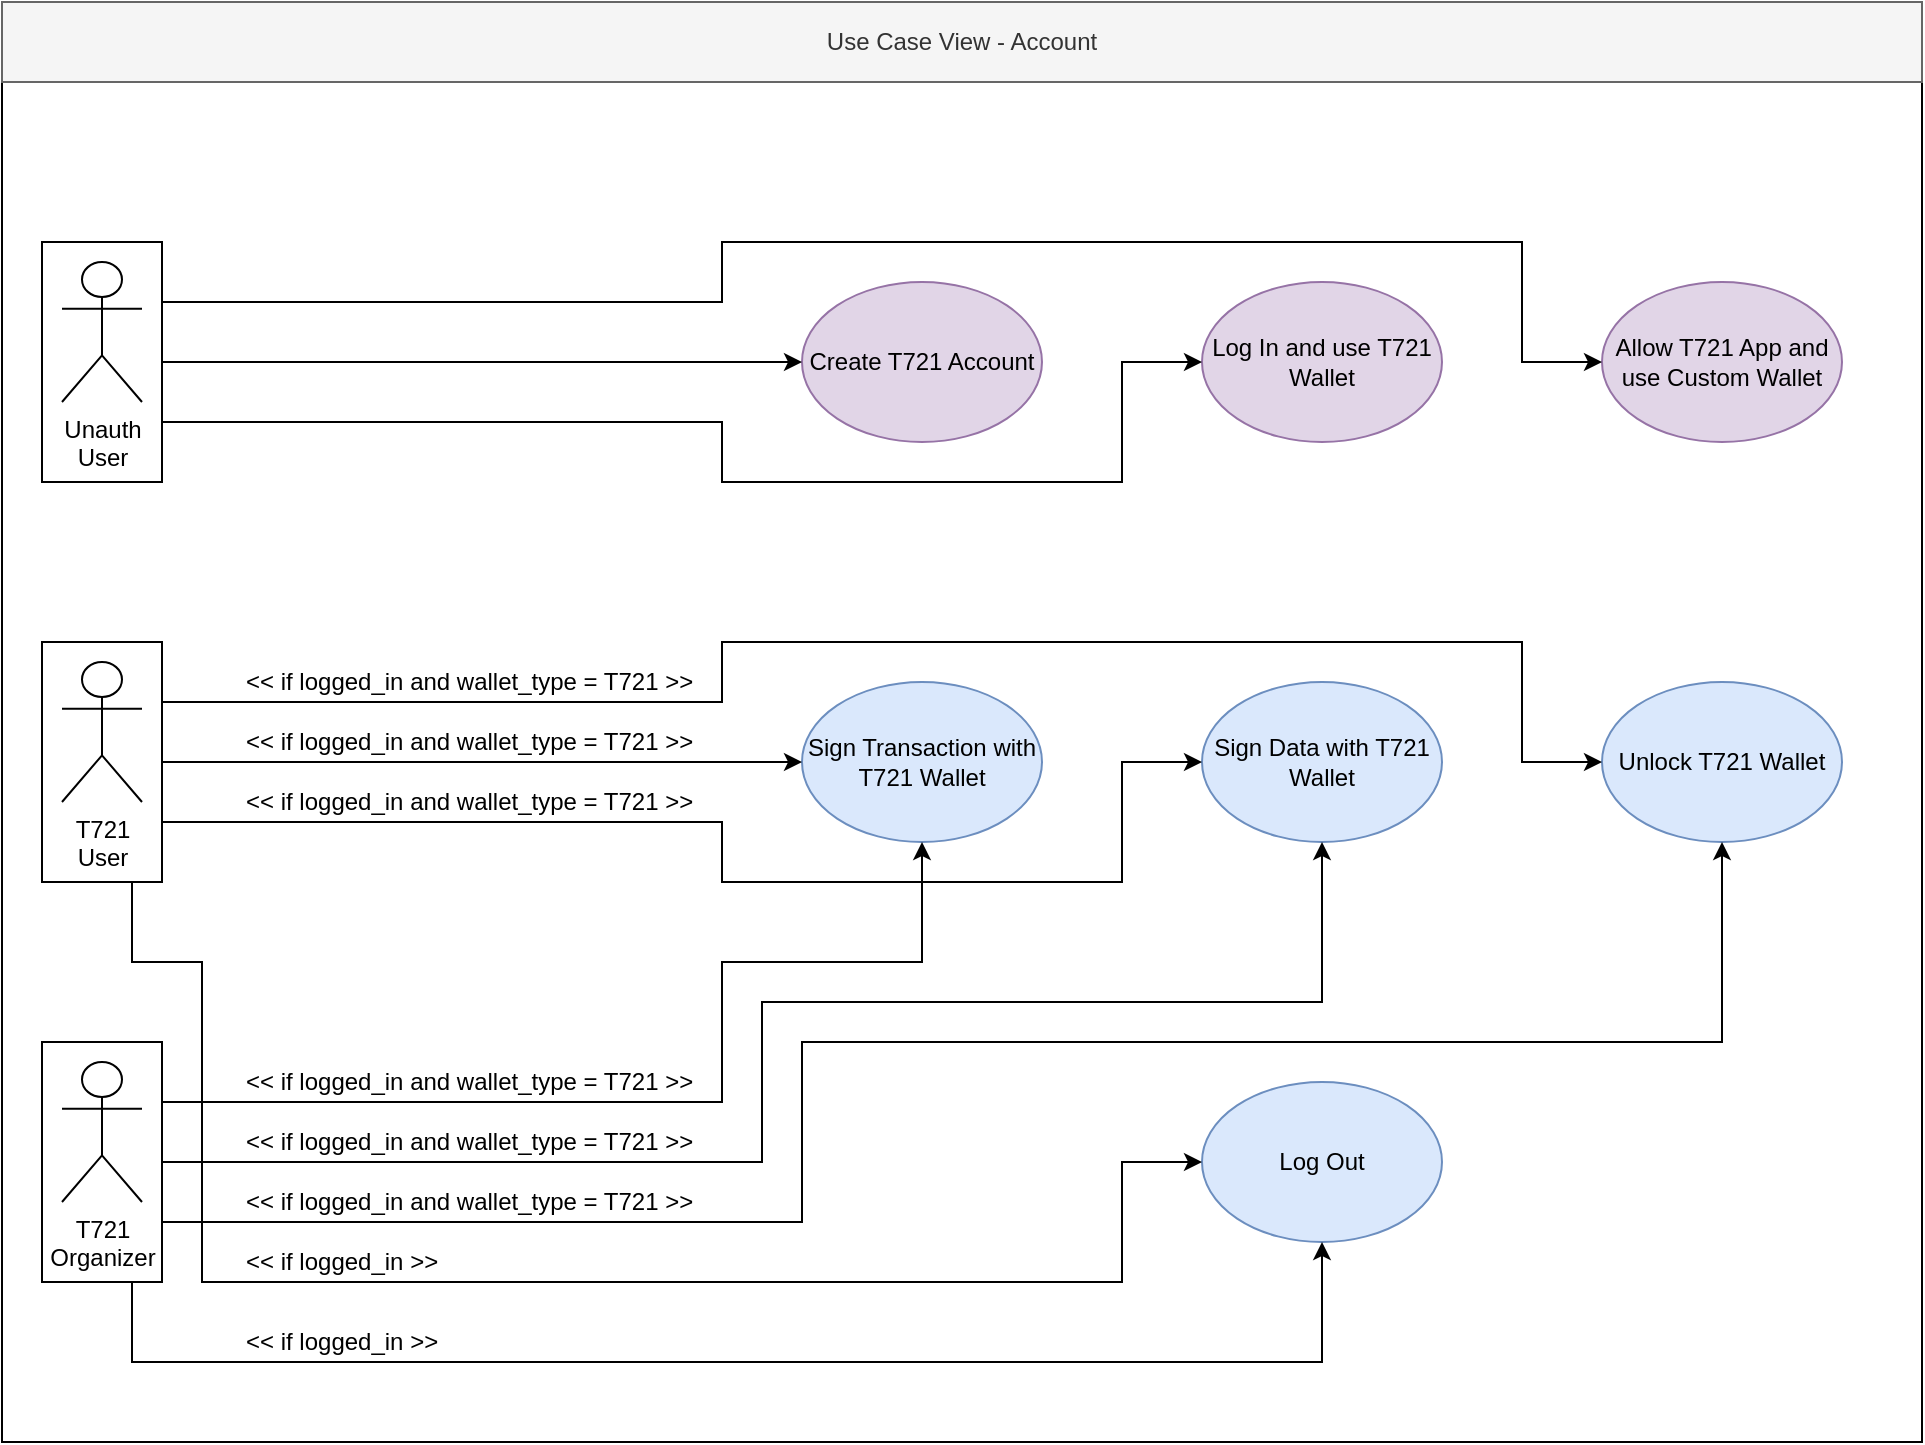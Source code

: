 <mxfile version="11.1.4" type="device"><diagram id="X8OetmfiS2tMV_gIHpme" name="use-case-diagram-example"><mxGraphModel dx="1426" dy="1027" grid="1" gridSize="10" guides="1" tooltips="1" connect="1" arrows="1" fold="1" page="1" pageScale="1" pageWidth="850" pageHeight="1100" math="0" shadow="0"><root><mxCell id="0"/><mxCell id="1" parent="0"/><mxCell id="B87pZ9Vn7KT685pBbB6M-37" value="" style="rounded=0;whiteSpace=wrap;html=1;fillColor=none;" parent="1" vertex="1"><mxGeometry width="960" height="720" as="geometry"/></mxCell><mxCell id="B87pZ9Vn7KT685pBbB6M-1" value="Use Case View - Account" style="rounded=0;whiteSpace=wrap;html=1;fillColor=#f5f5f5;strokeColor=#666666;fontColor=#333333;" parent="1" vertex="1"><mxGeometry width="960" height="40" as="geometry"/></mxCell><mxCell id="B87pZ9Vn7KT685pBbB6M-2" value="" style="group" parent="1" vertex="1" connectable="0"><mxGeometry x="20" y="120" width="60" height="120" as="geometry"/></mxCell><mxCell id="B87pZ9Vn7KT685pBbB6M-3" value="" style="rounded=0;whiteSpace=wrap;html=1;" parent="B87pZ9Vn7KT685pBbB6M-2" vertex="1"><mxGeometry width="60" height="120" as="geometry"/></mxCell><mxCell id="B87pZ9Vn7KT685pBbB6M-4" value="Unauth&lt;br&gt;User" style="shape=umlActor;verticalLabelPosition=bottom;labelBackgroundColor=#ffffff;verticalAlign=top;html=1;" parent="B87pZ9Vn7KT685pBbB6M-2" vertex="1"><mxGeometry x="10" y="10" width="40" height="70" as="geometry"/></mxCell><mxCell id="B87pZ9Vn7KT685pBbB6M-5" value="" style="group" parent="1" vertex="1" connectable="0"><mxGeometry x="20" y="320" width="60" height="120" as="geometry"/></mxCell><mxCell id="B87pZ9Vn7KT685pBbB6M-6" value="" style="rounded=0;whiteSpace=wrap;html=1;" parent="B87pZ9Vn7KT685pBbB6M-5" vertex="1"><mxGeometry width="60" height="120" as="geometry"/></mxCell><mxCell id="B87pZ9Vn7KT685pBbB6M-7" value="T721&lt;br&gt;User" style="shape=umlActor;verticalLabelPosition=bottom;labelBackgroundColor=#ffffff;verticalAlign=top;html=1;" parent="B87pZ9Vn7KT685pBbB6M-5" vertex="1"><mxGeometry x="10" y="10" width="40" height="70" as="geometry"/></mxCell><mxCell id="B87pZ9Vn7KT685pBbB6M-8" value="" style="group" parent="1" vertex="1" connectable="0"><mxGeometry x="20" y="520" width="60" height="120" as="geometry"/></mxCell><mxCell id="B87pZ9Vn7KT685pBbB6M-9" value="" style="rounded=0;whiteSpace=wrap;html=1;" parent="B87pZ9Vn7KT685pBbB6M-8" vertex="1"><mxGeometry width="60" height="120" as="geometry"/></mxCell><mxCell id="B87pZ9Vn7KT685pBbB6M-10" value="T721&lt;br&gt;Organizer" style="shape=umlActor;verticalLabelPosition=bottom;labelBackgroundColor=#ffffff;verticalAlign=top;html=1;" parent="B87pZ9Vn7KT685pBbB6M-8" vertex="1"><mxGeometry x="10" y="10" width="40" height="70" as="geometry"/></mxCell><mxCell id="B87pZ9Vn7KT685pBbB6M-11" value="Create T721 Account" style="ellipse;whiteSpace=wrap;html=1;fillColor=#e1d5e7;strokeColor=#9673a6;" parent="1" vertex="1"><mxGeometry x="400" y="140" width="120" height="80" as="geometry"/></mxCell><mxCell id="B87pZ9Vn7KT685pBbB6M-12" value="Log In and use T721 Wallet" style="ellipse;whiteSpace=wrap;html=1;fillColor=#e1d5e7;strokeColor=#9673a6;" parent="1" vertex="1"><mxGeometry x="600" y="140" width="120" height="80" as="geometry"/></mxCell><mxCell id="B87pZ9Vn7KT685pBbB6M-13" value="Allow T721 App and use Custom Wallet" style="ellipse;whiteSpace=wrap;html=1;fillColor=#e1d5e7;strokeColor=#9673a6;" parent="1" vertex="1"><mxGeometry x="800" y="140" width="120" height="80" as="geometry"/></mxCell><mxCell id="B87pZ9Vn7KT685pBbB6M-14" value="Sign Transaction with T721 Wallet" style="ellipse;whiteSpace=wrap;html=1;fillColor=#dae8fc;strokeColor=#6c8ebf;" parent="1" vertex="1"><mxGeometry x="400" y="340" width="120" height="80" as="geometry"/></mxCell><mxCell id="B87pZ9Vn7KT685pBbB6M-15" style="edgeStyle=orthogonalEdgeStyle;rounded=0;orthogonalLoop=1;jettySize=auto;html=1;exitX=1;exitY=0.25;exitDx=0;exitDy=0;entryX=0;entryY=0.5;entryDx=0;entryDy=0;" parent="1" source="B87pZ9Vn7KT685pBbB6M-3" target="B87pZ9Vn7KT685pBbB6M-13" edge="1"><mxGeometry relative="1" as="geometry"><Array as="points"><mxPoint x="360" y="150"/><mxPoint x="360" y="120"/><mxPoint x="760" y="120"/><mxPoint x="760" y="180"/></Array></mxGeometry></mxCell><mxCell id="B87pZ9Vn7KT685pBbB6M-16" style="edgeStyle=orthogonalEdgeStyle;rounded=0;orthogonalLoop=1;jettySize=auto;html=1;exitX=1;exitY=0.5;exitDx=0;exitDy=0;entryX=0;entryY=0.5;entryDx=0;entryDy=0;" parent="1" source="B87pZ9Vn7KT685pBbB6M-3" target="B87pZ9Vn7KT685pBbB6M-11" edge="1"><mxGeometry relative="1" as="geometry"/></mxCell><mxCell id="B87pZ9Vn7KT685pBbB6M-17" style="edgeStyle=orthogonalEdgeStyle;rounded=0;orthogonalLoop=1;jettySize=auto;html=1;exitX=1;exitY=0.75;exitDx=0;exitDy=0;entryX=0;entryY=0.5;entryDx=0;entryDy=0;" parent="1" source="B87pZ9Vn7KT685pBbB6M-3" target="B87pZ9Vn7KT685pBbB6M-12" edge="1"><mxGeometry relative="1" as="geometry"><Array as="points"><mxPoint x="360" y="210"/><mxPoint x="360" y="240"/><mxPoint x="560" y="240"/><mxPoint x="560" y="180"/></Array></mxGeometry></mxCell><mxCell id="B87pZ9Vn7KT685pBbB6M-18" style="edgeStyle=orthogonalEdgeStyle;rounded=0;orthogonalLoop=1;jettySize=auto;html=1;exitX=1;exitY=0.5;exitDx=0;exitDy=0;entryX=0;entryY=0.5;entryDx=0;entryDy=0;" parent="1" source="B87pZ9Vn7KT685pBbB6M-6" target="B87pZ9Vn7KT685pBbB6M-14" edge="1"><mxGeometry relative="1" as="geometry"/></mxCell><mxCell id="B87pZ9Vn7KT685pBbB6M-19" value="Sign Data with T721 Wallet" style="ellipse;whiteSpace=wrap;html=1;fillColor=#dae8fc;strokeColor=#6c8ebf;" parent="1" vertex="1"><mxGeometry x="600" y="340" width="120" height="80" as="geometry"/></mxCell><mxCell id="B87pZ9Vn7KT685pBbB6M-20" value="Unlock T721 Wallet" style="ellipse;whiteSpace=wrap;html=1;fillColor=#dae8fc;strokeColor=#6c8ebf;" parent="1" vertex="1"><mxGeometry x="800" y="340" width="120" height="80" as="geometry"/></mxCell><mxCell id="B87pZ9Vn7KT685pBbB6M-21" style="edgeStyle=orthogonalEdgeStyle;rounded=0;orthogonalLoop=1;jettySize=auto;html=1;exitX=1;exitY=0.25;exitDx=0;exitDy=0;entryX=0;entryY=0.5;entryDx=0;entryDy=0;" parent="1" source="B87pZ9Vn7KT685pBbB6M-6" target="B87pZ9Vn7KT685pBbB6M-20" edge="1"><mxGeometry relative="1" as="geometry"><Array as="points"><mxPoint x="360" y="350"/><mxPoint x="360" y="320"/><mxPoint x="760" y="320"/><mxPoint x="760" y="380"/></Array></mxGeometry></mxCell><mxCell id="B87pZ9Vn7KT685pBbB6M-22" style="edgeStyle=orthogonalEdgeStyle;rounded=0;orthogonalLoop=1;jettySize=auto;html=1;exitX=1;exitY=0.75;exitDx=0;exitDy=0;entryX=0;entryY=0.5;entryDx=0;entryDy=0;" parent="1" source="B87pZ9Vn7KT685pBbB6M-6" target="B87pZ9Vn7KT685pBbB6M-19" edge="1"><mxGeometry relative="1" as="geometry"><Array as="points"><mxPoint x="360" y="410"/><mxPoint x="360" y="440"/><mxPoint x="560" y="440"/><mxPoint x="560" y="380"/></Array></mxGeometry></mxCell><mxCell id="B87pZ9Vn7KT685pBbB6M-23" style="edgeStyle=orthogonalEdgeStyle;rounded=0;orthogonalLoop=1;jettySize=auto;html=1;exitX=1;exitY=0.25;exitDx=0;exitDy=0;" parent="1" source="B87pZ9Vn7KT685pBbB6M-9" target="B87pZ9Vn7KT685pBbB6M-14" edge="1"><mxGeometry relative="1" as="geometry"><Array as="points"><mxPoint x="360" y="550"/><mxPoint x="360" y="480"/><mxPoint x="460" y="480"/></Array></mxGeometry></mxCell><mxCell id="B87pZ9Vn7KT685pBbB6M-24" style="edgeStyle=orthogonalEdgeStyle;rounded=0;orthogonalLoop=1;jettySize=auto;html=1;exitX=1;exitY=0.5;exitDx=0;exitDy=0;entryX=0.5;entryY=1;entryDx=0;entryDy=0;" parent="1" source="B87pZ9Vn7KT685pBbB6M-9" target="B87pZ9Vn7KT685pBbB6M-19" edge="1"><mxGeometry relative="1" as="geometry"><Array as="points"><mxPoint x="380" y="580"/><mxPoint x="380" y="500"/><mxPoint x="660" y="500"/></Array></mxGeometry></mxCell><mxCell id="B87pZ9Vn7KT685pBbB6M-25" style="edgeStyle=orthogonalEdgeStyle;rounded=0;orthogonalLoop=1;jettySize=auto;html=1;exitX=1;exitY=0.75;exitDx=0;exitDy=0;entryX=0.5;entryY=1;entryDx=0;entryDy=0;" parent="1" source="B87pZ9Vn7KT685pBbB6M-9" target="B87pZ9Vn7KT685pBbB6M-20" edge="1"><mxGeometry relative="1" as="geometry"><Array as="points"><mxPoint x="400" y="610"/><mxPoint x="400" y="520"/><mxPoint x="860" y="520"/></Array></mxGeometry></mxCell><mxCell id="B87pZ9Vn7KT685pBbB6M-26" value="&amp;lt;&amp;lt; if logged_in and wallet_type = T721 &amp;gt;&amp;gt;" style="text;html=1;resizable=0;points=[];autosize=1;align=left;verticalAlign=top;spacingTop=-4;" parent="1" vertex="1"><mxGeometry x="120" y="360" width="240" height="20" as="geometry"/></mxCell><mxCell id="B87pZ9Vn7KT685pBbB6M-27" value="&amp;lt;&amp;lt; if logged_in and wallet_type = T721 &amp;gt;&amp;gt;" style="text;html=1;resizable=0;points=[];autosize=1;align=left;verticalAlign=top;spacingTop=-4;" parent="1" vertex="1"><mxGeometry x="120" y="390" width="240" height="20" as="geometry"/></mxCell><mxCell id="B87pZ9Vn7KT685pBbB6M-28" value="&amp;lt;&amp;lt; if logged_in and wallet_type = T721 &amp;gt;&amp;gt;" style="text;html=1;resizable=0;points=[];autosize=1;align=left;verticalAlign=top;spacingTop=-4;" parent="1" vertex="1"><mxGeometry x="120" y="530" width="240" height="20" as="geometry"/></mxCell><mxCell id="B87pZ9Vn7KT685pBbB6M-29" value="&amp;lt;&amp;lt; if logged_in and wallet_type = T721 &amp;gt;&amp;gt;" style="text;html=1;resizable=0;points=[];autosize=1;align=left;verticalAlign=top;spacingTop=-4;" parent="1" vertex="1"><mxGeometry x="120" y="560" width="240" height="20" as="geometry"/></mxCell><mxCell id="B87pZ9Vn7KT685pBbB6M-30" value="&amp;lt;&amp;lt; if logged_in and wallet_type = T721 &amp;gt;&amp;gt;" style="text;html=1;resizable=0;points=[];autosize=1;align=left;verticalAlign=top;spacingTop=-4;" parent="1" vertex="1"><mxGeometry x="120" y="590" width="240" height="20" as="geometry"/></mxCell><mxCell id="B87pZ9Vn7KT685pBbB6M-31" value="&amp;lt;&amp;lt; if logged_in and wallet_type = T721 &amp;gt;&amp;gt;" style="text;html=1;resizable=0;points=[];autosize=1;align=left;verticalAlign=top;spacingTop=-4;" parent="1" vertex="1"><mxGeometry x="120" y="330" width="240" height="20" as="geometry"/></mxCell><mxCell id="B87pZ9Vn7KT685pBbB6M-32" value="Log Out" style="ellipse;whiteSpace=wrap;html=1;fillColor=#dae8fc;strokeColor=#6c8ebf;" parent="1" vertex="1"><mxGeometry x="600" y="540" width="120" height="80" as="geometry"/></mxCell><mxCell id="B87pZ9Vn7KT685pBbB6M-33" style="edgeStyle=orthogonalEdgeStyle;rounded=0;orthogonalLoop=1;jettySize=auto;html=1;exitX=0.75;exitY=1;exitDx=0;exitDy=0;entryX=0;entryY=0.5;entryDx=0;entryDy=0;" parent="1" source="B87pZ9Vn7KT685pBbB6M-6" target="B87pZ9Vn7KT685pBbB6M-32" edge="1"><mxGeometry relative="1" as="geometry"><Array as="points"><mxPoint x="65" y="480"/><mxPoint x="100" y="480"/><mxPoint x="100" y="640"/><mxPoint x="560" y="640"/><mxPoint x="560" y="580"/></Array></mxGeometry></mxCell><mxCell id="B87pZ9Vn7KT685pBbB6M-34" style="edgeStyle=orthogonalEdgeStyle;rounded=0;orthogonalLoop=1;jettySize=auto;html=1;exitX=0.75;exitY=1;exitDx=0;exitDy=0;entryX=0.5;entryY=1;entryDx=0;entryDy=0;" parent="1" source="B87pZ9Vn7KT685pBbB6M-9" target="B87pZ9Vn7KT685pBbB6M-32" edge="1"><mxGeometry relative="1" as="geometry"><Array as="points"><mxPoint x="65" y="680"/><mxPoint x="660" y="680"/></Array></mxGeometry></mxCell><mxCell id="B87pZ9Vn7KT685pBbB6M-35" value="&amp;lt;&amp;lt; if logged_in &amp;gt;&amp;gt;" style="text;html=1;resizable=0;points=[];autosize=1;align=left;verticalAlign=top;spacingTop=-4;" parent="1" vertex="1"><mxGeometry x="120" y="620" width="110" height="20" as="geometry"/></mxCell><mxCell id="B87pZ9Vn7KT685pBbB6M-36" value="&amp;lt;&amp;lt; if logged_in &amp;gt;&amp;gt;" style="text;html=1;resizable=0;points=[];autosize=1;align=left;verticalAlign=top;spacingTop=-4;" parent="1" vertex="1"><mxGeometry x="120" y="660" width="110" height="20" as="geometry"/></mxCell></root></mxGraphModel></diagram><diagram id="OZSPB70gWw8blu9hTOWp" name="system-sequence-diagram-example"><mxGraphModel dx="1426" dy="907" grid="1" gridSize="10" guides="1" tooltips="1" connect="1" arrows="1" fold="1" page="1" pageScale="1" pageWidth="850" pageHeight="1100" math="0" shadow="0"><root><mxCell id="ajL0qO-R9NqSbdVTHibQ-0"/><mxCell id="ajL0qO-R9NqSbdVTHibQ-1" parent="ajL0qO-R9NqSbdVTHibQ-0"/><mxCell id="aakrb_PuXJk57NdZC7Pd-0" value="" style="rounded=0;whiteSpace=wrap;html=1;fillColor=none;" parent="ajL0qO-R9NqSbdVTHibQ-1" vertex="1"><mxGeometry width="800" height="760" as="geometry"/></mxCell><mxCell id="aakrb_PuXJk57NdZC7Pd-1" value="generateWallet()" style="text;html=1;resizable=0;points=[];autosize=1;align=left;verticalAlign=top;spacingTop=-4;" parent="ajL0qO-R9NqSbdVTHibQ-1" vertex="1"><mxGeometry x="160" y="340" width="100" height="20" as="geometry"/></mxCell><mxCell id="aakrb_PuXJk57NdZC7Pd-2" value="Critical Scenario - Create a T721 Account" style="rounded=0;whiteSpace=wrap;html=1;fillColor=#f5f5f5;strokeColor=#666666;fontColor=#333333;" parent="ajL0qO-R9NqSbdVTHibQ-1" vertex="1"><mxGeometry width="800" height="40" as="geometry"/></mxCell><mxCell id="aakrb_PuXJk57NdZC7Pd-3" value="" style="endArrow=none;dashed=1;html=1;entryX=0.5;entryY=1;entryDx=0;entryDy=0;strokeWidth=2;strokeColor=#333333;" parent="ajL0qO-R9NqSbdVTHibQ-1" target="aakrb_PuXJk57NdZC7Pd-5" edge="1"><mxGeometry width="50" height="50" relative="1" as="geometry"><mxPoint x="80" y="720" as="sourcePoint"/><mxPoint x="140" y="230" as="targetPoint"/></mxGeometry></mxCell><mxCell id="aakrb_PuXJk57NdZC7Pd-4" value="" style="endArrow=none;dashed=1;html=1;entryX=0.5;entryY=1;entryDx=0;entryDy=0;strokeWidth=2;strokeColor=#333333;" parent="ajL0qO-R9NqSbdVTHibQ-1" target="aakrb_PuXJk57NdZC7Pd-6" edge="1"><mxGeometry width="50" height="50" relative="1" as="geometry"><mxPoint x="720" y="720" as="sourcePoint"/><mxPoint x="410" y="170" as="targetPoint"/></mxGeometry></mxCell><mxCell id="aakrb_PuXJk57NdZC7Pd-5" value="&lt;u&gt;:Unauth User&lt;/u&gt;" style="rounded=0;whiteSpace=wrap;html=1;fillColor=#dae8fc;strokeColor=#6c8ebf;" parent="ajL0qO-R9NqSbdVTHibQ-1" vertex="1"><mxGeometry x="40" y="80" width="80" height="80" as="geometry"/></mxCell><mxCell id="aakrb_PuXJk57NdZC7Pd-6" value="&lt;u&gt;:System&lt;/u&gt;" style="rounded=0;whiteSpace=wrap;html=1;fillColor=#dae8fc;strokeColor=#6c8ebf;" parent="ajL0qO-R9NqSbdVTHibQ-1" vertex="1"><mxGeometry x="680" y="80" width="80" height="80" as="geometry"/></mxCell><mxCell id="aakrb_PuXJk57NdZC7Pd-7" value="" style="endArrow=classic;html=1;" parent="ajL0qO-R9NqSbdVTHibQ-1" edge="1"><mxGeometry width="50" height="50" relative="1" as="geometry"><mxPoint x="80" y="200" as="sourcePoint"/><mxPoint x="720" y="200" as="targetPoint"/></mxGeometry></mxCell><mxCell id="aakrb_PuXJk57NdZC7Pd-8" value="" style="endArrow=classic;html=1;dashed=1;" parent="ajL0qO-R9NqSbdVTHibQ-1" edge="1"><mxGeometry width="50" height="50" relative="1" as="geometry"><mxPoint x="720" y="240" as="sourcePoint"/><mxPoint x="80" y="240" as="targetPoint"/></mxGeometry></mxCell><mxCell id="aakrb_PuXJk57NdZC7Pd-9" value="register(username,email,password)" style="text;html=1;resizable=0;points=[];autosize=1;align=left;verticalAlign=top;spacingTop=-4;" parent="ajL0qO-R9NqSbdVTHibQ-1" vertex="1"><mxGeometry x="160" y="180" width="200" height="20" as="geometry"/></mxCell><mxCell id="aakrb_PuXJk57NdZC7Pd-10" value="token" style="text;html=1;resizable=0;points=[];autosize=1;align=left;verticalAlign=top;spacingTop=-4;" parent="ajL0qO-R9NqSbdVTHibQ-1" vertex="1"><mxGeometry x="160" y="220" width="40" height="20" as="geometry"/></mxCell><mxCell id="aakrb_PuXJk57NdZC7Pd-11" value="" style="endArrow=classic;html=1;" parent="ajL0qO-R9NqSbdVTHibQ-1" edge="1"><mxGeometry width="50" height="50" relative="1" as="geometry"><mxPoint x="80" y="360" as="sourcePoint"/><mxPoint x="720" y="360" as="targetPoint"/></mxGeometry></mxCell><mxCell id="aakrb_PuXJk57NdZC7Pd-12" value="" style="endArrow=classic;html=1;dashed=1;" parent="ajL0qO-R9NqSbdVTHibQ-1" edge="1"><mxGeometry width="50" height="50" relative="1" as="geometry"><mxPoint x="720" y="400" as="sourcePoint"/><mxPoint x="80" y="400" as="targetPoint"/></mxGeometry></mxCell><mxCell id="aakrb_PuXJk57NdZC7Pd-13" value="wallet" style="text;html=1;resizable=0;points=[];autosize=1;align=left;verticalAlign=top;spacingTop=-4;" parent="ajL0qO-R9NqSbdVTHibQ-1" vertex="1"><mxGeometry x="160" y="380" width="50" height="20" as="geometry"/></mxCell><mxCell id="aakrb_PuXJk57NdZC7Pd-14" value="" style="endArrow=classic;html=1;" parent="ajL0qO-R9NqSbdVTHibQ-1" edge="1"><mxGeometry width="50" height="50" relative="1" as="geometry"><mxPoint x="80" y="520" as="sourcePoint"/><mxPoint x="720" y="520" as="targetPoint"/></mxGeometry></mxCell><mxCell id="aakrb_PuXJk57NdZC7Pd-15" value="encryptWallet(wallet,password)" style="text;html=1;resizable=0;points=[];autosize=1;align=left;verticalAlign=top;spacingTop=-4;" parent="ajL0qO-R9NqSbdVTHibQ-1" vertex="1"><mxGeometry x="160" y="500" width="180" height="20" as="geometry"/></mxCell><mxCell id="aakrb_PuXJk57NdZC7Pd-16" value="" style="endArrow=classic;html=1;dashed=1;" parent="ajL0qO-R9NqSbdVTHibQ-1" edge="1"><mxGeometry width="50" height="50" relative="1" as="geometry"><mxPoint x="720" y="560" as="sourcePoint"/><mxPoint x="80" y="560" as="targetPoint"/></mxGeometry></mxCell><mxCell id="aakrb_PuXJk57NdZC7Pd-17" value="encrypted_wallet" style="text;html=1;resizable=0;points=[];autosize=1;align=left;verticalAlign=top;spacingTop=-4;" parent="ajL0qO-R9NqSbdVTHibQ-1" vertex="1"><mxGeometry x="160" y="540" width="110" height="20" as="geometry"/></mxCell><mxCell id="aakrb_PuXJk57NdZC7Pd-18" value="" style="endArrow=classic;html=1;" parent="ajL0qO-R9NqSbdVTHibQ-1" edge="1"><mxGeometry width="50" height="50" relative="1" as="geometry"><mxPoint x="80" y="640" as="sourcePoint"/><mxPoint x="720" y="640" as="targetPoint"/></mxGeometry></mxCell><mxCell id="aakrb_PuXJk57NdZC7Pd-19" value="setWallet(encrypted_wallet)" style="text;html=1;resizable=0;points=[];autosize=1;align=left;verticalAlign=top;spacingTop=-4;" parent="ajL0qO-R9NqSbdVTHibQ-1" vertex="1"><mxGeometry x="160" y="620" width="160" height="20" as="geometry"/></mxCell><mxCell id="aakrb_PuXJk57NdZC7Pd-20" value="" style="endArrow=classic;html=1;dashed=1;" parent="ajL0qO-R9NqSbdVTHibQ-1" edge="1"><mxGeometry width="50" height="50" relative="1" as="geometry"><mxPoint x="720" y="680" as="sourcePoint"/><mxPoint x="80" y="680" as="targetPoint"/></mxGeometry></mxCell><mxCell id="aakrb_PuXJk57NdZC7Pd-21" value="user_infos" style="text;html=1;resizable=0;points=[];autosize=1;align=left;verticalAlign=top;spacingTop=-4;" parent="ajL0qO-R9NqSbdVTHibQ-1" vertex="1"><mxGeometry x="160" y="660" width="70" height="20" as="geometry"/></mxCell><mxCell id="aakrb_PuXJk57NdZC7Pd-22" value="loop" style="shape=umlFrame;whiteSpace=wrap;html=1;fillColor=#d5e8d4;strokeColor=#82b366;" parent="ajL0qO-R9NqSbdVTHibQ-1" vertex="1"><mxGeometry x="40" y="280" width="720" height="160" as="geometry"/></mxCell></root></mxGraphModel></diagram><diagram id="sETk3nhcKFYuFryISF24" name="domain-model-example"><mxGraphModel dx="1426" dy="907" grid="1" gridSize="10" guides="1" tooltips="1" connect="1" arrows="1" fold="1" page="1" pageScale="1" pageWidth="850" pageHeight="1100" math="0" shadow="0"><root><mxCell id="ino_7TfpNcxju75mxTGG-0"/><mxCell id="ino_7TfpNcxju75mxTGG-1" parent="ino_7TfpNcxju75mxTGG-0"/><mxCell id="ino_7TfpNcxju75mxTGG-3" value="" style="rounded=0;whiteSpace=wrap;html=1;fillColor=none;" parent="ino_7TfpNcxju75mxTGG-1" vertex="1"><mxGeometry width="800" height="720" as="geometry"/></mxCell><mxCell id="ino_7TfpNcxju75mxTGG-2" value="Domain Model of the T721 Platform" style="rounded=0;whiteSpace=wrap;html=1;fillColor=#f5f5f5;strokeColor=#666666;fontColor=#333333;" parent="ino_7TfpNcxju75mxTGG-1" vertex="1"><mxGeometry width="800" height="40" as="geometry"/></mxCell><mxCell id="ino_7TfpNcxju75mxTGG-4" style="edgeStyle=orthogonalEdgeStyle;rounded=0;orthogonalLoop=1;jettySize=auto;html=1;entryX=0.5;entryY=0;entryDx=0;entryDy=0;startArrow=none;startFill=0;endArrow=none;endFill=0;" parent="ino_7TfpNcxju75mxTGG-1" source="ino_7TfpNcxju75mxTGG-5" target="ino_7TfpNcxju75mxTGG-47" edge="1"><mxGeometry relative="1" as="geometry"/></mxCell><mxCell id="ino_7TfpNcxju75mxTGG-5" value="User" style="swimlane;fontStyle=0;childLayout=stackLayout;horizontal=1;startSize=26;fillColor=#d5e8d4;horizontalStack=0;resizeParent=1;resizeParentMax=0;resizeLast=0;collapsible=1;marginBottom=0;strokeColor=#82b366;" parent="ino_7TfpNcxju75mxTGG-1" vertex="1"><mxGeometry x="40" y="80" width="120" height="52" as="geometry"/></mxCell><mxCell id="ino_7TfpNcxju75mxTGG-6" value="+ email: string" style="text;strokeColor=none;fillColor=none;align=left;verticalAlign=top;spacingLeft=4;spacingRight=4;overflow=hidden;rotatable=0;points=[[0,0.5],[1,0.5]];portConstraint=eastwest;" parent="ino_7TfpNcxju75mxTGG-5" vertex="1"><mxGeometry y="26" width="120" height="26" as="geometry"/></mxCell><mxCell id="ino_7TfpNcxju75mxTGG-7" style="edgeStyle=orthogonalEdgeStyle;rounded=0;orthogonalLoop=1;jettySize=auto;html=1;exitX=0;exitY=0.5;exitDx=0;exitDy=0;endArrow=none;endFill=0;" parent="ino_7TfpNcxju75mxTGG-1" source="ino_7TfpNcxju75mxTGG-9" target="ino_7TfpNcxju75mxTGG-5" edge="1"><mxGeometry relative="1" as="geometry"/></mxCell><mxCell id="ino_7TfpNcxju75mxTGG-8" style="edgeStyle=orthogonalEdgeStyle;rounded=0;orthogonalLoop=1;jettySize=auto;html=1;exitX=0.5;exitY=1;exitDx=0;exitDy=0;entryX=0.5;entryY=0;entryDx=0;entryDy=0;startArrow=none;startFill=0;endArrow=none;endFill=0;" parent="ino_7TfpNcxju75mxTGG-1" source="ino_7TfpNcxju75mxTGG-9" target="ino_7TfpNcxju75mxTGG-49" edge="1"><mxGeometry relative="1" as="geometry"/></mxCell><mxCell id="ino_7TfpNcxju75mxTGG-9" value="T721 Account" style="html=1;fillColor=#dae8fc;strokeColor=#6c8ebf;" parent="ino_7TfpNcxju75mxTGG-1" vertex="1"><mxGeometry x="240" y="81" width="120" height="50" as="geometry"/></mxCell><mxCell id="ino_7TfpNcxju75mxTGG-10" style="edgeStyle=orthogonalEdgeStyle;rounded=0;orthogonalLoop=1;jettySize=auto;html=1;exitX=1;exitY=0.25;exitDx=0;exitDy=0;startArrow=none;startFill=0;endArrow=none;endFill=0;" parent="ino_7TfpNcxju75mxTGG-1" target="ino_7TfpNcxju75mxTGG-13" edge="1"><mxGeometry relative="1" as="geometry"><mxPoint x="260" y="431" as="sourcePoint"/><Array as="points"><mxPoint x="380" y="431"/><mxPoint x="380" y="119"/></Array></mxGeometry></mxCell><mxCell id="ino_7TfpNcxju75mxTGG-11" style="edgeStyle=orthogonalEdgeStyle;rounded=0;orthogonalLoop=1;jettySize=auto;html=1;exitX=1;exitY=0.5;exitDx=0;exitDy=0;startArrow=none;startFill=0;endArrow=none;endFill=0;" parent="ino_7TfpNcxju75mxTGG-1" target="ino_7TfpNcxju75mxTGG-17" edge="1"><mxGeometry relative="1" as="geometry"><mxPoint x="260" y="461" as="sourcePoint"/><Array as="points"><mxPoint x="400" y="461"/><mxPoint x="400" y="227"/></Array></mxGeometry></mxCell><mxCell id="ino_7TfpNcxju75mxTGG-12" style="edgeStyle=orthogonalEdgeStyle;rounded=0;orthogonalLoop=1;jettySize=auto;html=1;exitX=1;exitY=0.75;exitDx=0;exitDy=0;startArrow=none;startFill=0;endArrow=none;endFill=0;" parent="ino_7TfpNcxju75mxTGG-1" target="ino_7TfpNcxju75mxTGG-20" edge="1"><mxGeometry relative="1" as="geometry"><mxPoint x="260" y="491" as="sourcePoint"/><Array as="points"><mxPoint x="390" y="491"/><mxPoint x="390" y="491"/></Array></mxGeometry></mxCell><mxCell id="ino_7TfpNcxju75mxTGG-13" value="Sale" style="swimlane;fontStyle=0;childLayout=stackLayout;horizontal=1;startSize=26;fillColor=#dae8fc;horizontalStack=0;resizeParent=1;resizeParentMax=0;resizeLast=0;collapsible=1;marginBottom=0;strokeColor=#6c8ebf;" parent="ino_7TfpNcxju75mxTGG-1" vertex="1"><mxGeometry x="440" y="80" width="120" height="78" as="geometry"/></mxCell><mxCell id="ino_7TfpNcxju75mxTGG-14" value="+ price: number" style="text;strokeColor=none;fillColor=none;align=left;verticalAlign=top;spacingLeft=4;spacingRight=4;overflow=hidden;rotatable=0;points=[[0,0.5],[1,0.5]];portConstraint=eastwest;" parent="ino_7TfpNcxju75mxTGG-13" vertex="1"><mxGeometry y="26" width="120" height="26" as="geometry"/></mxCell><mxCell id="ino_7TfpNcxju75mxTGG-15" value="+ end: date" style="text;strokeColor=none;fillColor=none;align=left;verticalAlign=top;spacingLeft=4;spacingRight=4;overflow=hidden;rotatable=0;points=[[0,0.5],[1,0.5]];portConstraint=eastwest;" parent="ino_7TfpNcxju75mxTGG-13" vertex="1"><mxGeometry y="52" width="120" height="26" as="geometry"/></mxCell><mxCell id="ino_7TfpNcxju75mxTGG-16" style="edgeStyle=orthogonalEdgeStyle;rounded=0;orthogonalLoop=1;jettySize=auto;html=1;exitX=0.5;exitY=0;exitDx=0;exitDy=0;endArrow=none;endFill=0;" parent="ino_7TfpNcxju75mxTGG-1" source="ino_7TfpNcxju75mxTGG-17" target="ino_7TfpNcxju75mxTGG-13" edge="1"><mxGeometry relative="1" as="geometry"/></mxCell><mxCell id="ino_7TfpNcxju75mxTGG-17" value="Ticket" style="swimlane;fontStyle=0;childLayout=stackLayout;horizontal=1;startSize=26;fillColor=#dae8fc;horizontalStack=0;resizeParent=1;resizeParentMax=0;resizeLast=0;collapsible=1;marginBottom=0;strokeColor=#6c8ebf;" parent="ino_7TfpNcxju75mxTGG-1" vertex="1"><mxGeometry x="440" y="201" width="120" height="52" as="geometry"/></mxCell><mxCell id="ino_7TfpNcxju75mxTGG-18" value="+ id: number" style="text;strokeColor=none;fillColor=none;align=left;verticalAlign=top;spacingLeft=4;spacingRight=4;overflow=hidden;rotatable=0;points=[[0,0.5],[1,0.5]];portConstraint=eastwest;" parent="ino_7TfpNcxju75mxTGG-17" vertex="1"><mxGeometry y="26" width="120" height="26" as="geometry"/></mxCell><mxCell id="ino_7TfpNcxju75mxTGG-19" style="edgeStyle=orthogonalEdgeStyle;rounded=0;orthogonalLoop=1;jettySize=auto;html=1;entryX=1;entryY=0.5;entryDx=0;entryDy=0;startArrow=none;startFill=0;endArrow=none;endFill=0;exitX=0.475;exitY=0.962;exitDx=0;exitDy=0;exitPerimeter=0;" parent="ino_7TfpNcxju75mxTGG-1" source="ino_7TfpNcxju75mxTGG-24" target="ino_7TfpNcxju75mxTGG-39" edge="1"><mxGeometry relative="1" as="geometry"/></mxCell><mxCell id="ino_7TfpNcxju75mxTGG-20" value="Event" style="swimlane;fontStyle=0;childLayout=stackLayout;horizontal=1;startSize=26;fillColor=#dae8fc;horizontalStack=0;resizeParent=1;resizeParentMax=0;resizeLast=0;collapsible=1;marginBottom=0;strokeColor=#6c8ebf;" parent="ino_7TfpNcxju75mxTGG-1" vertex="1"><mxGeometry x="440" y="401" width="120" height="130" as="geometry"/></mxCell><mxCell id="ino_7TfpNcxju75mxTGG-21" value="+ begin: date" style="text;strokeColor=none;fillColor=none;align=left;verticalAlign=top;spacingLeft=4;spacingRight=4;overflow=hidden;rotatable=0;points=[[0,0.5],[1,0.5]];portConstraint=eastwest;" parent="ino_7TfpNcxju75mxTGG-20" vertex="1"><mxGeometry y="26" width="120" height="26" as="geometry"/></mxCell><mxCell id="ino_7TfpNcxju75mxTGG-22" value="+ end: date" style="text;strokeColor=none;fillColor=none;align=left;verticalAlign=top;spacingLeft=4;spacingRight=4;overflow=hidden;rotatable=0;points=[[0,0.5],[1,0.5]];portConstraint=eastwest;" parent="ino_7TfpNcxju75mxTGG-20" vertex="1"><mxGeometry y="52" width="120" height="26" as="geometry"/></mxCell><mxCell id="ino_7TfpNcxju75mxTGG-23" value="+ sale_begin: date" style="text;strokeColor=none;fillColor=none;align=left;verticalAlign=top;spacingLeft=4;spacingRight=4;overflow=hidden;rotatable=0;points=[[0,0.5],[1,0.5]];portConstraint=eastwest;" parent="ino_7TfpNcxju75mxTGG-20" vertex="1"><mxGeometry y="78" width="120" height="26" as="geometry"/></mxCell><mxCell id="ino_7TfpNcxju75mxTGG-24" value="+ sale_end: date" style="text;strokeColor=none;fillColor=none;align=left;verticalAlign=top;spacingLeft=4;spacingRight=4;overflow=hidden;rotatable=0;points=[[0,0.5],[1,0.5]];portConstraint=eastwest;" parent="ino_7TfpNcxju75mxTGG-20" vertex="1"><mxGeometry y="104" width="120" height="26" as="geometry"/></mxCell><mxCell id="ino_7TfpNcxju75mxTGG-25" style="edgeStyle=orthogonalEdgeStyle;rounded=0;orthogonalLoop=1;jettySize=auto;html=1;exitX=0.5;exitY=0;exitDx=0;exitDy=0;entryX=1;entryY=0.5;entryDx=0;entryDy=0;startArrow=none;startFill=0;endArrow=none;endFill=0;" parent="ino_7TfpNcxju75mxTGG-1" source="ino_7TfpNcxju75mxTGG-26" target="ino_7TfpNcxju75mxTGG-17" edge="1"><mxGeometry relative="1" as="geometry"/></mxCell><mxCell id="ino_7TfpNcxju75mxTGG-26" value="Ticket Category" style="swimlane;fontStyle=0;childLayout=stackLayout;horizontal=1;startSize=26;fillColor=#dae8fc;horizontalStack=0;resizeParent=1;resizeParentMax=0;resizeLast=0;collapsible=1;marginBottom=0;strokeColor=#6c8ebf;" parent="ino_7TfpNcxju75mxTGG-1" vertex="1"><mxGeometry x="640" y="279" width="120" height="104" as="geometry"/></mxCell><mxCell id="ino_7TfpNcxju75mxTGG-27" value="+ name: string" style="text;strokeColor=none;fillColor=none;align=left;verticalAlign=top;spacingLeft=4;spacingRight=4;overflow=hidden;rotatable=0;points=[[0,0.5],[1,0.5]];portConstraint=eastwest;" parent="ino_7TfpNcxju75mxTGG-26" vertex="1"><mxGeometry y="26" width="120" height="26" as="geometry"/></mxCell><mxCell id="ino_7TfpNcxju75mxTGG-28" value="+ amount: number" style="text;strokeColor=none;fillColor=none;align=left;verticalAlign=top;spacingLeft=4;spacingRight=4;overflow=hidden;rotatable=0;points=[[0,0.5],[1,0.5]];portConstraint=eastwest;" parent="ino_7TfpNcxju75mxTGG-26" vertex="1"><mxGeometry y="52" width="120" height="26" as="geometry"/></mxCell><mxCell id="ino_7TfpNcxju75mxTGG-29" value="+ price: number" style="text;strokeColor=none;fillColor=none;align=left;verticalAlign=top;spacingLeft=4;spacingRight=4;overflow=hidden;rotatable=0;points=[[0,0.5],[1,0.5]];portConstraint=eastwest;" parent="ino_7TfpNcxju75mxTGG-26" vertex="1"><mxGeometry y="78" width="120" height="26" as="geometry"/></mxCell><mxCell id="ino_7TfpNcxju75mxTGG-30" style="edgeStyle=orthogonalEdgeStyle;rounded=0;orthogonalLoop=1;jettySize=auto;html=1;exitX=1;exitY=0.5;exitDx=0;exitDy=0;startArrow=none;startFill=0;endArrow=none;endFill=0;" parent="ino_7TfpNcxju75mxTGG-1" source="ino_7TfpNcxju75mxTGG-22" target="ino_7TfpNcxju75mxTGG-26" edge="1"><mxGeometry relative="1" as="geometry"/></mxCell><mxCell id="ino_7TfpNcxju75mxTGG-31" value="1" style="text;html=1;resizable=0;points=[];autosize=1;align=left;verticalAlign=top;spacingTop=-4;" parent="ino_7TfpNcxju75mxTGG-1" vertex="1"><mxGeometry x="100" y="131" width="20" height="20" as="geometry"/></mxCell><mxCell id="ino_7TfpNcxju75mxTGG-32" value="1" style="text;html=1;resizable=0;points=[];autosize=1;align=left;verticalAlign=top;spacingTop=-4;" parent="ino_7TfpNcxju75mxTGG-1" vertex="1"><mxGeometry x="160" y="86" width="20" height="20" as="geometry"/></mxCell><mxCell id="ino_7TfpNcxju75mxTGG-33" value="1" style="text;html=1;resizable=0;points=[];autosize=1;align=left;verticalAlign=top;spacingTop=-4;" parent="ino_7TfpNcxju75mxTGG-1" vertex="1"><mxGeometry x="230" y="86" width="20" height="20" as="geometry"/></mxCell><mxCell id="ino_7TfpNcxju75mxTGG-34" value="1" style="text;html=1;resizable=0;points=[];autosize=1;align=left;verticalAlign=top;spacingTop=-4;" parent="ino_7TfpNcxju75mxTGG-1" vertex="1"><mxGeometry x="300" y="131" width="20" height="20" as="geometry"/></mxCell><mxCell id="ino_7TfpNcxju75mxTGG-35" value="1" style="text;html=1;resizable=0;points=[];autosize=1;align=left;verticalAlign=top;spacingTop=-4;" parent="ino_7TfpNcxju75mxTGG-1" vertex="1"><mxGeometry x="260" y="411" width="20" height="20" as="geometry"/></mxCell><mxCell id="ino_7TfpNcxju75mxTGG-36" value="1" style="text;html=1;resizable=0;points=[];autosize=1;align=left;verticalAlign=top;spacingTop=-4;" parent="ino_7TfpNcxju75mxTGG-1" vertex="1"><mxGeometry x="260" y="441" width="20" height="20" as="geometry"/></mxCell><mxCell id="ino_7TfpNcxju75mxTGG-37" value="1" style="text;html=1;resizable=0;points=[];autosize=1;align=left;verticalAlign=top;spacingTop=-4;" parent="ino_7TfpNcxju75mxTGG-1" vertex="1"><mxGeometry x="260" y="471" width="20" height="20" as="geometry"/></mxCell><mxCell id="ino_7TfpNcxju75mxTGG-38" value="1" style="text;html=1;resizable=0;points=[];autosize=1;align=left;verticalAlign=top;spacingTop=-4;" parent="ino_7TfpNcxju75mxTGG-1" vertex="1"><mxGeometry x="400" y="621" width="20" height="20" as="geometry"/></mxCell><mxCell id="ino_7TfpNcxju75mxTGG-39" value="Funds" style="swimlane;fontStyle=0;childLayout=stackLayout;horizontal=1;startSize=26;fillColor=#fff2cc;horizontalStack=0;resizeParent=1;resizeParentMax=0;resizeLast=0;collapsible=1;marginBottom=0;strokeColor=#d6b656;" parent="ino_7TfpNcxju75mxTGG-1" vertex="1"><mxGeometry x="280" y="615" width="120" height="52" as="geometry"/></mxCell><mxCell id="ino_7TfpNcxju75mxTGG-40" value="+ balance: number" style="text;strokeColor=none;fillColor=none;align=left;verticalAlign=top;spacingLeft=4;spacingRight=4;overflow=hidden;rotatable=0;points=[[0,0.5],[1,0.5]];portConstraint=eastwest;" parent="ino_7TfpNcxju75mxTGG-39" vertex="1"><mxGeometry y="26" width="120" height="26" as="geometry"/></mxCell><mxCell id="ino_7TfpNcxju75mxTGG-41" style="edgeStyle=orthogonalEdgeStyle;rounded=0;orthogonalLoop=1;jettySize=auto;html=1;entryX=0;entryY=0.5;entryDx=0;entryDy=0;startArrow=none;startFill=0;endArrow=none;endFill=0;exitX=0.5;exitY=1;exitDx=0;exitDy=0;exitPerimeter=0;" parent="ino_7TfpNcxju75mxTGG-1" source="ino_7TfpNcxju75mxTGG-45" target="ino_7TfpNcxju75mxTGG-39" edge="1"><mxGeometry relative="1" as="geometry"/></mxCell><mxCell id="ino_7TfpNcxju75mxTGG-42" value="Wallet" style="swimlane;fontStyle=0;childLayout=stackLayout;horizontal=1;startSize=26;fillColor=#ffe6cc;horizontalStack=0;resizeParent=1;resizeParentMax=0;resizeLast=0;collapsible=1;marginBottom=0;strokeColor=#d79b00;" parent="ino_7TfpNcxju75mxTGG-1" vertex="1"><mxGeometry x="140" y="401" width="120" height="104" as="geometry"/></mxCell><mxCell id="ino_7TfpNcxju75mxTGG-43" value="+ private_key: bytes" style="text;strokeColor=none;fillColor=none;align=left;verticalAlign=top;spacingLeft=4;spacingRight=4;overflow=hidden;rotatable=0;points=[[0,0.5],[1,0.5]];portConstraint=eastwest;" parent="ino_7TfpNcxju75mxTGG-42" vertex="1"><mxGeometry y="26" width="120" height="26" as="geometry"/></mxCell><mxCell id="ino_7TfpNcxju75mxTGG-44" value="+ public_key: bytes" style="text;strokeColor=none;fillColor=none;align=left;verticalAlign=top;spacingLeft=4;spacingRight=4;overflow=hidden;rotatable=0;points=[[0,0.5],[1,0.5]];portConstraint=eastwest;" parent="ino_7TfpNcxju75mxTGG-42" vertex="1"><mxGeometry y="52" width="120" height="26" as="geometry"/></mxCell><mxCell id="ino_7TfpNcxju75mxTGG-45" value="+ address: bytes" style="text;strokeColor=none;fillColor=none;align=left;verticalAlign=top;spacingLeft=4;spacingRight=4;overflow=hidden;rotatable=0;points=[[0,0.5],[1,0.5]];portConstraint=eastwest;" parent="ino_7TfpNcxju75mxTGG-42" vertex="1"><mxGeometry y="78" width="120" height="26" as="geometry"/></mxCell><mxCell id="ino_7TfpNcxju75mxTGG-46" style="edgeStyle=orthogonalEdgeStyle;rounded=0;orthogonalLoop=1;jettySize=auto;html=1;exitX=0.5;exitY=1;exitDx=0;exitDy=0;entryX=0.5;entryY=0;entryDx=0;entryDy=0;startArrow=none;startFill=0;endArrow=block;endFill=0;" parent="ino_7TfpNcxju75mxTGG-1" source="ino_7TfpNcxju75mxTGG-47" target="ino_7TfpNcxju75mxTGG-42" edge="1"><mxGeometry relative="1" as="geometry"/></mxCell><mxCell id="ino_7TfpNcxju75mxTGG-47" value="Classic Wallet" style="html=1;fillColor=#fff2cc;strokeColor=#d6b656;" parent="ino_7TfpNcxju75mxTGG-1" vertex="1"><mxGeometry x="40" y="202" width="120" height="99" as="geometry"/></mxCell><mxCell id="ino_7TfpNcxju75mxTGG-48" style="edgeStyle=orthogonalEdgeStyle;rounded=0;orthogonalLoop=1;jettySize=auto;html=1;exitX=0.5;exitY=1;exitDx=0;exitDy=0;startArrow=none;startFill=0;endArrow=block;endFill=0;" parent="ino_7TfpNcxju75mxTGG-1" source="ino_7TfpNcxju75mxTGG-49" edge="1"><mxGeometry relative="1" as="geometry"><mxPoint x="200" y="401" as="targetPoint"/></mxGeometry></mxCell><mxCell id="ino_7TfpNcxju75mxTGG-49" value="T721 Wallet" style="html=1;fillColor=#fff2cc;strokeColor=#d6b656;" parent="ino_7TfpNcxju75mxTGG-1" vertex="1"><mxGeometry x="240" y="201" width="120" height="99" as="geometry"/></mxCell><mxCell id="ino_7TfpNcxju75mxTGG-50" value="1" style="text;html=1;resizable=0;points=[];autosize=1;align=left;verticalAlign=top;spacingTop=-4;" parent="ino_7TfpNcxju75mxTGG-1" vertex="1"><mxGeometry x="200" y="505" width="20" height="20" as="geometry"/></mxCell><mxCell id="ino_7TfpNcxju75mxTGG-51" value="1" style="text;html=1;resizable=0;points=[];autosize=1;align=left;verticalAlign=top;spacingTop=-4;" parent="ino_7TfpNcxju75mxTGG-1" vertex="1"><mxGeometry x="270" y="621" width="20" height="20" as="geometry"/></mxCell><mxCell id="ino_7TfpNcxju75mxTGG-52" value="1" style="text;html=1;resizable=0;points=[];autosize=1;align=left;verticalAlign=top;spacingTop=-4;" parent="ino_7TfpNcxju75mxTGG-1" vertex="1"><mxGeometry x="500" y="531" width="20" height="20" as="geometry"/></mxCell><mxCell id="ino_7TfpNcxju75mxTGG-53" value="1" style="text;html=1;resizable=0;points=[];autosize=1;align=left;verticalAlign=top;spacingTop=-4;" parent="ino_7TfpNcxju75mxTGG-1" vertex="1"><mxGeometry x="560" y="446" width="20" height="20" as="geometry"/></mxCell><mxCell id="ino_7TfpNcxju75mxTGG-54" value="1" style="text;html=1;resizable=0;points=[];autosize=1;align=left;verticalAlign=top;spacingTop=-4;" parent="ino_7TfpNcxju75mxTGG-1" vertex="1"><mxGeometry x="500" y="181" width="20" height="20" as="geometry"/></mxCell><mxCell id="ino_7TfpNcxju75mxTGG-55" style="edgeStyle=orthogonalEdgeStyle;rounded=0;orthogonalLoop=1;jettySize=auto;html=1;exitX=0;exitY=0.5;exitDx=0;exitDy=0;startArrow=none;startFill=0;endArrow=none;endFill=0;" parent="ino_7TfpNcxju75mxTGG-1" source="ino_7TfpNcxju75mxTGG-56" target="ino_7TfpNcxju75mxTGG-13" edge="1"><mxGeometry relative="1" as="geometry"/></mxCell><mxCell id="ino_7TfpNcxju75mxTGG-56" value="Marketplace" style="html=1;fillColor=#dae8fc;strokeColor=#6c8ebf;" parent="ino_7TfpNcxju75mxTGG-1" vertex="1"><mxGeometry x="640" y="80" width="120" height="99" as="geometry"/></mxCell><mxCell id="ino_7TfpNcxju75mxTGG-57" value="1" style="text;html=1;resizable=0;points=[];autosize=1;align=left;verticalAlign=top;spacingTop=-4;" parent="ino_7TfpNcxju75mxTGG-1" vertex="1"><mxGeometry x="630" y="109" width="20" height="20" as="geometry"/></mxCell><mxCell id="ino_7TfpNcxju75mxTGG-58" value="1" style="text;html=1;resizable=0;points=[];autosize=1;align=left;verticalAlign=top;spacingTop=-4;" parent="ino_7TfpNcxju75mxTGG-1" vertex="1"><mxGeometry x="300" y="181" width="20" height="20" as="geometry"/></mxCell><mxCell id="ino_7TfpNcxju75mxTGG-59" value="*" style="text;html=1;resizable=0;points=[];autosize=1;align=left;verticalAlign=top;spacingTop=-4;" parent="ino_7TfpNcxju75mxTGG-1" vertex="1"><mxGeometry x="430" y="207" width="20" height="20" as="geometry"/></mxCell><mxCell id="ino_7TfpNcxju75mxTGG-60" value="*" style="text;html=1;resizable=0;points=[];autosize=1;align=left;verticalAlign=top;spacingTop=-4;" parent="ino_7TfpNcxju75mxTGG-1" vertex="1"><mxGeometry x="430" y="99" width="20" height="20" as="geometry"/></mxCell><mxCell id="ino_7TfpNcxju75mxTGG-61" value="*" style="text;html=1;resizable=0;points=[];autosize=1;align=left;verticalAlign=top;spacingTop=-4;" parent="ino_7TfpNcxju75mxTGG-1" vertex="1"><mxGeometry x="430" y="472" width="20" height="20" as="geometry"/></mxCell><mxCell id="ino_7TfpNcxju75mxTGG-62" value="*" style="text;html=1;resizable=0;points=[];autosize=1;align=left;verticalAlign=top;spacingTop=-4;" parent="ino_7TfpNcxju75mxTGG-1" vertex="1"><mxGeometry x="100" y="179" width="20" height="20" as="geometry"/></mxCell><mxCell id="ino_7TfpNcxju75mxTGG-63" value="*" style="text;html=1;resizable=0;points=[];autosize=1;align=left;verticalAlign=top;spacingTop=-4;" parent="ino_7TfpNcxju75mxTGG-1" vertex="1"><mxGeometry x="560" y="99" width="20" height="20" as="geometry"/></mxCell><mxCell id="ino_7TfpNcxju75mxTGG-64" value="1..*" style="text;html=1;resizable=0;points=[];autosize=1;align=left;verticalAlign=top;spacingTop=-4;" parent="ino_7TfpNcxju75mxTGG-1" vertex="1"><mxGeometry x="700" y="381" width="30" height="20" as="geometry"/></mxCell><mxCell id="ino_7TfpNcxju75mxTGG-65" value="*" style="text;html=1;resizable=0;points=[];autosize=1;align=left;verticalAlign=top;spacingTop=-4;" parent="ino_7TfpNcxju75mxTGG-1" vertex="1"><mxGeometry x="560" y="207" width="20" height="20" as="geometry"/></mxCell></root></mxGraphModel></diagram><diagram id="TLDEUnDYwtlRu2bU4-hO" name="ux-view-example"><mxGraphModel dx="2276" dy="2007" grid="1" gridSize="10" guides="1" tooltips="1" connect="1" arrows="1" fold="1" page="1" pageScale="1" pageWidth="850" pageHeight="1100" math="0" shadow="0"><root><mxCell id="2Xs6f3JMKN8-NZ3S77MZ-0"/><mxCell id="2Xs6f3JMKN8-NZ3S77MZ-1" parent="2Xs6f3JMKN8-NZ3S77MZ-0"/><mxCell id="2Xs6f3JMKN8-NZ3S77MZ-3" value="" style="rounded=0;whiteSpace=wrap;html=1;fillColor=none;strokeColor=#000000;fontSize=30;" parent="2Xs6f3JMKN8-NZ3S77MZ-1" vertex="1"><mxGeometry x="-1" y="-1" width="1922" height="3047" as="geometry"/></mxCell><mxCell id="2Xs6f3JMKN8-NZ3S77MZ-4" value="" style="rounded=0;whiteSpace=wrap;html=1;fillColor=#AAAAAA;strokeColor=none;fontColor=#333333;fontSize=30;" parent="2Xs6f3JMKN8-NZ3S77MZ-1" vertex="1"><mxGeometry width="480" height="3045" as="geometry"/></mxCell><mxCell id="2Xs6f3JMKN8-NZ3S77MZ-5" value="1" style="rounded=0;whiteSpace=wrap;html=1;strokeColor=#FFFFFF;fillColor=#004C99;fontSize=30;fontColor=#FFFFFF;" parent="2Xs6f3JMKN8-NZ3S77MZ-1" vertex="1"><mxGeometry x="480" width="1440" height="400" as="geometry"/></mxCell><mxCell id="2Xs6f3JMKN8-NZ3S77MZ-6" value="2" style="rounded=0;whiteSpace=wrap;html=1;strokeColor=#FFFFFF;fillColor=#004C99;fontSize=30;fontColor=#FFFFFF;" parent="2Xs6f3JMKN8-NZ3S77MZ-1" vertex="1"><mxGeometry x="520" y="285" width="230" height="230" as="geometry"/></mxCell><mxCell id="2Xs6f3JMKN8-NZ3S77MZ-7" value="3" style="rounded=0;whiteSpace=wrap;html=1;fillColor=#D5E8D4;fontSize=30;" parent="2Xs6f3JMKN8-NZ3S77MZ-1" vertex="1"><mxGeometry x="770" y="420" width="370" height="40" as="geometry"/></mxCell><mxCell id="2Xs6f3JMKN8-NZ3S77MZ-8" value="4" style="rounded=0;whiteSpace=wrap;html=1;fillColor=#99CCFF;fontSize=30;" parent="2Xs6f3JMKN8-NZ3S77MZ-1" vertex="1"><mxGeometry x="770" y="480" width="190" height="35" as="geometry"/></mxCell><mxCell id="2Xs6f3JMKN8-NZ3S77MZ-9" value="5" style="rounded=0;whiteSpace=wrap;html=1;fillColor=#99CCFF;fontSize=30;" parent="2Xs6f3JMKN8-NZ3S77MZ-1" vertex="1"><mxGeometry x="960" y="480" width="190" height="35" as="geometry"/></mxCell><mxCell id="2Xs6f3JMKN8-NZ3S77MZ-10" value="6" style="rounded=0;whiteSpace=wrap;html=1;fillColor=#D5E8D4;fontSize=30;" parent="2Xs6f3JMKN8-NZ3S77MZ-1" vertex="1"><mxGeometry x="520" y="560" width="370" height="40" as="geometry"/></mxCell><mxCell id="2Xs6f3JMKN8-NZ3S77MZ-11" value="7" style="rounded=0;whiteSpace=wrap;html=1;fillColor=#D5E8D4;fontSize=30;" parent="2Xs6f3JMKN8-NZ3S77MZ-1" vertex="1"><mxGeometry x="520" y="620" width="680" height="380" as="geometry"/></mxCell><mxCell id="2Xs6f3JMKN8-NZ3S77MZ-12" value="8" style="rounded=0;whiteSpace=wrap;html=1;fillColor=#004C99;fontSize=30;fontColor=#FFFFFF;" parent="2Xs6f3JMKN8-NZ3S77MZ-1" vertex="1"><mxGeometry x="1220.167" y="620" width="670" height="760" as="geometry"/></mxCell><mxCell id="2Xs6f3JMKN8-NZ3S77MZ-13" value="9" style="rounded=0;whiteSpace=wrap;html=1;fillColor=#D5E8D4;fontSize=30;" parent="2Xs6f3JMKN8-NZ3S77MZ-1" vertex="1"><mxGeometry x="520" y="1020" width="680" height="360" as="geometry"/></mxCell><mxCell id="2Xs6f3JMKN8-NZ3S77MZ-14" value="10" style="rounded=0;whiteSpace=wrap;html=1;fillColor=#D5E8D4;fontSize=30;" parent="2Xs6f3JMKN8-NZ3S77MZ-1" vertex="1"><mxGeometry x="520" y="1440" width="370" height="40" as="geometry"/></mxCell><mxCell id="2Xs6f3JMKN8-NZ3S77MZ-15" value="" style="rounded=0;whiteSpace=wrap;html=1;fontSize=30;" parent="2Xs6f3JMKN8-NZ3S77MZ-1" vertex="1"><mxGeometry x="520" y="1500" width="680" height="400" as="geometry"/></mxCell><mxCell id="2Xs6f3JMKN8-NZ3S77MZ-16" value="" style="rounded=0;whiteSpace=wrap;html=1;fontSize=30;" parent="2Xs6f3JMKN8-NZ3S77MZ-1" vertex="1"><mxGeometry x="1220" y="1500" width="670" height="400" as="geometry"/></mxCell><mxCell id="2Xs6f3JMKN8-NZ3S77MZ-17" value="19" style="rounded=0;whiteSpace=wrap;html=1;fillColor=#D5E8D4;fontSize=30;" parent="2Xs6f3JMKN8-NZ3S77MZ-1" vertex="1"><mxGeometry x="520" y="1920" width="680" height="400" as="geometry"/></mxCell><mxCell id="2Xs6f3JMKN8-NZ3S77MZ-18" value="20" style="rounded=0;whiteSpace=wrap;html=1;fillColor=#004C99;fontSize=30;fontColor=#FFFFFF;" parent="2Xs6f3JMKN8-NZ3S77MZ-1" vertex="1"><mxGeometry x="1305" y="2020" width="500" height="200" as="geometry"/></mxCell><mxCell id="2Xs6f3JMKN8-NZ3S77MZ-19" value="21" style="rounded=0;whiteSpace=wrap;html=1;fillColor=#D5E8D4;fontSize=30;" parent="2Xs6f3JMKN8-NZ3S77MZ-1" vertex="1"><mxGeometry x="520" y="2360" width="370" height="40" as="geometry"/></mxCell><mxCell id="2Xs6f3JMKN8-NZ3S77MZ-20" value="" style="rounded=0;whiteSpace=wrap;html=1;fontSize=30;" parent="2Xs6f3JMKN8-NZ3S77MZ-1" vertex="1"><mxGeometry x="520" y="2420" width="680" height="260" as="geometry"/></mxCell><mxCell id="2Xs6f3JMKN8-NZ3S77MZ-21" value="24" style="rounded=0;whiteSpace=wrap;html=1;fillColor=#D5E8D4;fontSize=30;" parent="2Xs6f3JMKN8-NZ3S77MZ-1" vertex="1"><mxGeometry x="520" y="2716.667" width="370" height="40" as="geometry"/></mxCell><mxCell id="2Xs6f3JMKN8-NZ3S77MZ-22" value="25" style="rounded=0;whiteSpace=wrap;html=1;fillColor=#D5E8D4;fontSize=30;" parent="2Xs6f3JMKN8-NZ3S77MZ-1" vertex="1"><mxGeometry x="520" y="2777" width="1360" height="223" as="geometry"/></mxCell><mxCell id="2Xs6f3JMKN8-NZ3S77MZ-23" value="11" style="rounded=0;whiteSpace=wrap;html=1;fillColor=#D5E8D4;fontSize=30;" parent="2Xs6f3JMKN8-NZ3S77MZ-1" vertex="1"><mxGeometry x="680" y="1522.5" width="370" height="40" as="geometry"/></mxCell><mxCell id="2Xs6f3JMKN8-NZ3S77MZ-24" value="15" style="rounded=0;whiteSpace=wrap;html=1;fillColor=#D5E8D4;fontSize=30;" parent="2Xs6f3JMKN8-NZ3S77MZ-1" vertex="1"><mxGeometry x="1370" y="1522.5" width="370" height="40" as="geometry"/></mxCell><mxCell id="2Xs6f3JMKN8-NZ3S77MZ-25" value="12" style="rounded=0;whiteSpace=wrap;html=1;fillColor=#E1D5E7;fontSize=30;fontColor=#000000;" parent="2Xs6f3JMKN8-NZ3S77MZ-1" vertex="1"><mxGeometry x="637.5" y="1590" width="455" height="40" as="geometry"/></mxCell><mxCell id="2Xs6f3JMKN8-NZ3S77MZ-26" value="&lt;font color=&quot;#000000&quot;&gt;16&lt;/font&gt;" style="rounded=0;whiteSpace=wrap;html=1;fillColor=#E1D5E7;fontSize=30;fontColor=#E1D5E7;" parent="2Xs6f3JMKN8-NZ3S77MZ-1" vertex="1"><mxGeometry x="1327.5" y="1590" width="455" height="40" as="geometry"/></mxCell><mxCell id="2Xs6f3JMKN8-NZ3S77MZ-27" value="13" style="rounded=0;whiteSpace=wrap;html=1;fillColor=#D5E8D4;fontSize=30;" parent="2Xs6f3JMKN8-NZ3S77MZ-1" vertex="1"><mxGeometry x="635" y="1700" width="200" height="170" as="geometry"/></mxCell><mxCell id="2Xs6f3JMKN8-NZ3S77MZ-28" value="14" style="rounded=0;whiteSpace=wrap;html=1;fillColor=#D5E8D4;fontSize=30;" parent="2Xs6f3JMKN8-NZ3S77MZ-1" vertex="1"><mxGeometry x="892.5" y="1700" width="200" height="170" as="geometry"/></mxCell><mxCell id="2Xs6f3JMKN8-NZ3S77MZ-29" value="17" style="rounded=0;whiteSpace=wrap;html=1;fillColor=#D5E8D4;fontSize=30;" parent="2Xs6f3JMKN8-NZ3S77MZ-1" vertex="1"><mxGeometry x="1370" y="1700" width="370" height="110" as="geometry"/></mxCell><mxCell id="2Xs6f3JMKN8-NZ3S77MZ-30" value="18" style="rounded=0;whiteSpace=wrap;html=1;fillColor=#D5E8D4;fontSize=30;" parent="2Xs6f3JMKN8-NZ3S77MZ-1" vertex="1"><mxGeometry x="1370" y="1850" width="370" height="40" as="geometry"/></mxCell><mxCell id="2Xs6f3JMKN8-NZ3S77MZ-31" value="22" style="rounded=0;whiteSpace=wrap;html=1;fillColor=#D5E8D4;fontSize=30;" parent="2Xs6f3JMKN8-NZ3S77MZ-1" vertex="1"><mxGeometry x="675" y="2460" width="370" height="110" as="geometry"/></mxCell><mxCell id="2Xs6f3JMKN8-NZ3S77MZ-32" value="23" style="rounded=0;whiteSpace=wrap;html=1;fillColor=#99CCFF;fontSize=30;" parent="2Xs6f3JMKN8-NZ3S77MZ-1" vertex="1"><mxGeometry x="735" y="2610" width="260" height="48" as="geometry"/></mxCell></root></mxGraphModel></diagram><diagram id="kLSAF_vam1i2EuaiobiV" name="component-table-example"><mxGraphModel dx="1426" dy="907" grid="1" gridSize="10" guides="1" tooltips="1" connect="1" arrows="1" fold="1" page="1" pageScale="1" pageWidth="850" pageHeight="1100" math="0" shadow="0"><root><mxCell id="wAM4zSDzhae3pYH89rxk-0"/><mxCell id="wAM4zSDzhae3pYH89rxk-1" parent="wAM4zSDzhae3pYH89rxk-0"/><mxCell id="wAM4zSDzhae3pYH89rxk-2" value="" style="rounded=0;whiteSpace=wrap;html=1;fillColor=none;" parent="wAM4zSDzhae3pYH89rxk-1" vertex="1"><mxGeometry x="160" width="160" height="80" as="geometry"/></mxCell><mxCell id="wAM4zSDzhae3pYH89rxk-3" value="" style="rounded=0;whiteSpace=wrap;html=1;fillColor=none;" parent="wAM4zSDzhae3pYH89rxk-1" vertex="1"><mxGeometry x="160" y="80" width="160" height="80" as="geometry"/></mxCell><mxCell id="wAM4zSDzhae3pYH89rxk-4" value="" style="rounded=0;whiteSpace=wrap;html=1;fillColor=none;" parent="wAM4zSDzhae3pYH89rxk-1" vertex="1"><mxGeometry x="160" y="160" width="160" height="80" as="geometry"/></mxCell><mxCell id="wAM4zSDzhae3pYH89rxk-5" value="Parent Section" style="rounded=0;whiteSpace=wrap;html=1;" parent="wAM4zSDzhae3pYH89rxk-1" vertex="1"><mxGeometry width="160" height="80" as="geometry"/></mxCell><mxCell id="wAM4zSDzhae3pYH89rxk-6" value="&lt;span style=&quot;white-space: normal&quot;&gt;#AAAAAA&lt;/span&gt;" style="rounded=0;whiteSpace=wrap;html=1;fillColor=#AAAAAA;" parent="wAM4zSDzhae3pYH89rxk-1" vertex="1"><mxGeometry x="180" y="20" width="120" height="40" as="geometry"/></mxCell><mxCell id="wAM4zSDzhae3pYH89rxk-7" value="Children Section" style="rounded=0;whiteSpace=wrap;html=1;" parent="wAM4zSDzhae3pYH89rxk-1" vertex="1"><mxGeometry y="80" width="160" height="80" as="geometry"/></mxCell><mxCell id="wAM4zSDzhae3pYH89rxk-8" value="&lt;span style=&quot;white-space: normal&quot;&gt;&lt;font color=&quot;#ffffff&quot;&gt;#666666&lt;/font&gt;&lt;br&gt;&lt;/span&gt;" style="rounded=0;whiteSpace=wrap;html=1;fillColor=#666666;" parent="wAM4zSDzhae3pYH89rxk-1" vertex="1"><mxGeometry x="180" y="100" width="120" height="40" as="geometry"/></mxCell><mxCell id="wAM4zSDzhae3pYH89rxk-9" value="Container" style="rounded=0;whiteSpace=wrap;html=1;" parent="wAM4zSDzhae3pYH89rxk-1" vertex="1"><mxGeometry y="240" width="160" height="80" as="geometry"/></mxCell><mxCell id="wAM4zSDzhae3pYH89rxk-10" value="&lt;span style=&quot;white-space: normal&quot;&gt;&lt;font color=&quot;#ffffff&quot;&gt;#004C99&lt;/font&gt;&lt;br&gt;&lt;/span&gt;" style="rounded=0;whiteSpace=wrap;html=1;fillColor=#004C99;" parent="wAM4zSDzhae3pYH89rxk-1" vertex="1"><mxGeometry x="180" y="180" width="120" height="40" as="geometry"/></mxCell><mxCell id="wAM4zSDzhae3pYH89rxk-11" value="Media" style="rounded=0;whiteSpace=wrap;html=1;" parent="wAM4zSDzhae3pYH89rxk-1" vertex="1"><mxGeometry y="160" width="160" height="80" as="geometry"/></mxCell><mxCell id="wAM4zSDzhae3pYH89rxk-12" value="" style="rounded=0;whiteSpace=wrap;html=1;fillColor=none;" parent="wAM4zSDzhae3pYH89rxk-1" vertex="1"><mxGeometry x="160" y="240" width="160" height="80" as="geometry"/></mxCell><mxCell id="wAM4zSDzhae3pYH89rxk-13" value="Button" style="rounded=0;whiteSpace=wrap;html=1;" parent="wAM4zSDzhae3pYH89rxk-1" vertex="1"><mxGeometry y="320" width="160" height="80" as="geometry"/></mxCell><mxCell id="wAM4zSDzhae3pYH89rxk-14" value="" style="rounded=0;whiteSpace=wrap;html=1;fillColor=none;" parent="wAM4zSDzhae3pYH89rxk-1" vertex="1"><mxGeometry x="160" y="320" width="160" height="80" as="geometry"/></mxCell><mxCell id="wAM4zSDzhae3pYH89rxk-15" value="Text" style="rounded=0;whiteSpace=wrap;html=1;" parent="wAM4zSDzhae3pYH89rxk-1" vertex="1"><mxGeometry y="400" width="160" height="80" as="geometry"/></mxCell><mxCell id="wAM4zSDzhae3pYH89rxk-16" value="" style="rounded=0;whiteSpace=wrap;html=1;fillColor=none;" parent="wAM4zSDzhae3pYH89rxk-1" vertex="1"><mxGeometry x="160" y="400" width="160" height="80" as="geometry"/></mxCell><mxCell id="wAM4zSDzhae3pYH89rxk-17" value="&lt;span style=&quot;white-space: normal&quot;&gt;#EEEEEE&lt;/span&gt;" style="rounded=0;whiteSpace=wrap;html=1;fillColor=#EEEEEE;" parent="wAM4zSDzhae3pYH89rxk-1" vertex="1"><mxGeometry x="180" y="260" width="120" height="40" as="geometry"/></mxCell><mxCell id="wAM4zSDzhae3pYH89rxk-18" value="&lt;span style=&quot;white-space: normal&quot;&gt;#99CCFF&lt;/span&gt;" style="rounded=0;whiteSpace=wrap;html=1;fillColor=#99CCFF;" parent="wAM4zSDzhae3pYH89rxk-1" vertex="1"><mxGeometry x="180" y="340" width="120" height="40" as="geometry"/></mxCell><mxCell id="wAM4zSDzhae3pYH89rxk-19" value="&lt;span style=&quot;white-space: normal&quot;&gt;#&lt;/span&gt;D5E8D4" style="rounded=0;whiteSpace=wrap;html=1;fillColor=#d5e8d4;strokeColor=#000000;" parent="wAM4zSDzhae3pYH89rxk-1" vertex="1"><mxGeometry x="180" y="420" width="120" height="40" as="geometry"/></mxCell><mxCell id="wAM4zSDzhae3pYH89rxk-20" value="Input" style="rounded=0;whiteSpace=wrap;html=1;" parent="wAM4zSDzhae3pYH89rxk-1" vertex="1"><mxGeometry y="480" width="160" height="80" as="geometry"/></mxCell><mxCell id="wAM4zSDzhae3pYH89rxk-21" value="" style="rounded=0;whiteSpace=wrap;html=1;fillColor=none;" parent="wAM4zSDzhae3pYH89rxk-1" vertex="1"><mxGeometry x="160" y="480" width="160" height="80" as="geometry"/></mxCell><mxCell id="wAM4zSDzhae3pYH89rxk-22" value="#E1D5E7" style="rounded=0;whiteSpace=wrap;html=1;fillColor=#e1d5e7;strokeColor=#000000;" parent="wAM4zSDzhae3pYH89rxk-1" vertex="1"><mxGeometry x="180" y="500" width="120" height="40" as="geometry"/></mxCell><mxCell id="wAM4zSDzhae3pYH89rxk-23" value="Dynamic" style="rounded=0;whiteSpace=wrap;html=1;" parent="wAM4zSDzhae3pYH89rxk-1" vertex="1"><mxGeometry y="560" width="160" height="80" as="geometry"/></mxCell><mxCell id="wAM4zSDzhae3pYH89rxk-24" value="" style="rounded=0;whiteSpace=wrap;html=1;fillColor=none;" parent="wAM4zSDzhae3pYH89rxk-1" vertex="1"><mxGeometry x="160" y="560" width="160" height="80" as="geometry"/></mxCell><mxCell id="wAM4zSDzhae3pYH89rxk-25" value="#FFE6CC" style="rounded=0;whiteSpace=wrap;html=1;fillColor=#ffe6cc;strokeColor=#000000;" parent="wAM4zSDzhae3pYH89rxk-1" vertex="1"><mxGeometry x="180" y="580" width="120" height="40" as="geometry"/></mxCell><mxCell id="wAM4zSDzhae3pYH89rxk-26" value="The content of this region depends on user actions or other parameters" style="rounded=0;whiteSpace=wrap;html=1;" parent="wAM4zSDzhae3pYH89rxk-1" vertex="1"><mxGeometry x="320" y="560" width="160" height="80" as="geometry"/></mxCell></root></mxGraphModel></diagram><diagram id="6iZgyxvMaKdctHi_ZUOl" name="layer-and-tier-example"><mxGraphModel dx="1426" dy="907" grid="1" gridSize="10" guides="1" tooltips="1" connect="1" arrows="1" fold="1" page="1" pageScale="1" pageWidth="850" pageHeight="1100" math="0" shadow="0"><root><mxCell id="3AmsT893b-l_xZtfhNc--0"/><mxCell id="3AmsT893b-l_xZtfhNc--1" parent="3AmsT893b-l_xZtfhNc--0"/><mxCell id="3AmsT893b-l_xZtfhNc--2" value="" style="rounded=0;whiteSpace=wrap;html=1;strokeColor=#000000;fillColor=none;gradientColor=#FFE6CC;" parent="3AmsT893b-l_xZtfhNc--1" vertex="1"><mxGeometry width="1000" height="1320" as="geometry"/></mxCell><mxCell id="3AmsT893b-l_xZtfhNc--3" value="Logical View" style="rounded=0;whiteSpace=wrap;html=1;fillColor=#f5f5f5;strokeColor=#666666;fontColor=#333333;" parent="3AmsT893b-l_xZtfhNc--1" vertex="1"><mxGeometry width="1000" height="40" as="geometry"/></mxCell><mxCell id="3AmsT893b-l_xZtfhNc--4" value="&lt;span style=&quot;background-color: rgb(218 , 232 , 252)&quot;&gt;Presentation Tier&lt;br&gt;&lt;br&gt;&lt;span style=&quot;color: rgb(51 , 51 , 51) ; font-family: &amp;#34;segoe ui emoji&amp;#34;&quot;&gt;&lt;font style=&quot;font-size: 30px&quot;&gt;🖥&lt;/font&gt;&lt;/span&gt;&lt;/span&gt;" style="shape=umlFrame;whiteSpace=wrap;html=1;rounded=0;width=100;height=80;fillColor=#dae8fc;strokeColor=#6c8ebf;" parent="3AmsT893b-l_xZtfhNc--1" vertex="1"><mxGeometry x="40" y="80" width="920" height="360" as="geometry"/></mxCell><mxCell id="3AmsT893b-l_xZtfhNc--5" value="Logic Tier&lt;br&gt;&lt;br&gt;&lt;span style=&quot;color: rgb(51 , 51 , 51) ; font-family: &amp;#34;segoe ui emoji&amp;#34; ; background-color: rgb(255 , 230 , 204)&quot;&gt;&lt;font style=&quot;font-size: 30px&quot;&gt;⚙️&lt;/font&gt;&lt;/span&gt;" style="shape=umlFrame;whiteSpace=wrap;html=1;rounded=0;width=100;height=80;fillColor=#ffe6cc;strokeColor=#d79b00;" parent="3AmsT893b-l_xZtfhNc--1" vertex="1"><mxGeometry x="40" y="480" width="920" height="360" as="geometry"/></mxCell><mxCell id="3AmsT893b-l_xZtfhNc--6" value="Data Tier&lt;br&gt;&lt;br&gt;&lt;span style=&quot;color: rgb(51 , 51 , 51) ; font-family: &amp;#34;segoe ui emoji&amp;#34; ; background-color: rgb(213 , 232 , 212)&quot;&gt;&lt;font style=&quot;font-size: 30px&quot;&gt;🗄&lt;/font&gt;&lt;/span&gt;" style="shape=umlFrame;whiteSpace=wrap;html=1;rounded=0;width=100;height=80;fillColor=#d5e8d4;strokeColor=#82b366;" parent="3AmsT893b-l_xZtfhNc--1" vertex="1"><mxGeometry x="40" y="880" width="600" height="160" as="geometry"/></mxCell><mxCell id="3AmsT893b-l_xZtfhNc--7" value="&lt;span style=&quot;background-color: rgb(225 , 213 , 231)&quot;&gt;EVM Tier&lt;br&gt;&lt;br&gt;&lt;span style=&quot;color: rgb(51 , 51 , 51) ; font-family: &amp;#34;segoe ui emoji&amp;#34;&quot;&gt;&lt;font style=&quot;font-size: 30px&quot;&gt;⛓&lt;/font&gt;&lt;/span&gt;&lt;/span&gt;" style="shape=umlFrame;whiteSpace=wrap;html=1;rounded=0;width=100;height=80;fillColor=#e1d5e7;strokeColor=#9673a6;" parent="3AmsT893b-l_xZtfhNc--1" vertex="1"><mxGeometry x="40" y="1080" width="920" height="200" as="geometry"/></mxCell><mxCell id="3AmsT893b-l_xZtfhNc--8" style="edgeStyle=orthogonalEdgeStyle;rounded=0;orthogonalLoop=1;jettySize=auto;html=1;exitX=0.5;exitY=1;exitDx=0;exitDy=0;entryX=0.5;entryY=0;entryDx=0;entryDy=0;strokeWidth=2;fillColor=#ffe6cc;strokeColor=#d79b00;" parent="3AmsT893b-l_xZtfhNc--1" source="3AmsT893b-l_xZtfhNc--9" target="3AmsT893b-l_xZtfhNc--14" edge="1"><mxGeometry relative="1" as="geometry"/></mxCell><mxCell id="3AmsT893b-l_xZtfhNc--9" value="HTTP Request" style="rounded=0;whiteSpace=wrap;html=1;fillColor=#ffe6cc;strokeColor=#d79b00;" parent="3AmsT893b-l_xZtfhNc--1" vertex="1"><mxGeometry x="160" y="560" width="120" height="40" as="geometry"/></mxCell><mxCell id="3AmsT893b-l_xZtfhNc--10" value="Web App" style="shape=umlFrame;whiteSpace=wrap;html=1;rounded=0;width=80;height=40;fillColor=#dae8fc;strokeColor=#6c8ebf;" parent="3AmsT893b-l_xZtfhNc--1" vertex="1"><mxGeometry x="160" y="120" width="600" height="280" as="geometry"/></mxCell><mxCell id="3AmsT893b-l_xZtfhNc--11" style="edgeStyle=orthogonalEdgeStyle;rounded=0;orthogonalLoop=1;jettySize=auto;html=1;exitX=0.5;exitY=0;exitDx=0;exitDy=0;entryX=1;entryY=0.863;entryDx=0;entryDy=0;entryPerimeter=0;strokeWidth=2;fillColor=#ffe6cc;strokeColor=#d79b00;" parent="3AmsT893b-l_xZtfhNc--1" source="3AmsT893b-l_xZtfhNc--12" target="3AmsT893b-l_xZtfhNc--45" edge="1"><mxGeometry relative="1" as="geometry"/></mxCell><mxCell id="3AmsT893b-l_xZtfhNc--12" value="HTTP Response" style="rounded=0;whiteSpace=wrap;html=1;fillColor=#ffe6cc;strokeColor=#d79b00;" parent="3AmsT893b-l_xZtfhNc--1" vertex="1"><mxGeometry x="320" y="560" width="120" height="40" as="geometry"/></mxCell><mxCell id="3AmsT893b-l_xZtfhNc--13" style="edgeStyle=orthogonalEdgeStyle;rounded=0;orthogonalLoop=1;jettySize=auto;html=1;exitX=1;exitY=0.5;exitDx=0;exitDy=0;entryX=0;entryY=0.5;entryDx=0;entryDy=0;strokeWidth=2;fillColor=#ffe6cc;strokeColor=#d79b00;" parent="3AmsT893b-l_xZtfhNc--1" source="3AmsT893b-l_xZtfhNc--14" target="3AmsT893b-l_xZtfhNc--17" edge="1"><mxGeometry relative="1" as="geometry"/></mxCell><mxCell id="3AmsT893b-l_xZtfhNc--14" value="Strapi Controller" style="rounded=0;whiteSpace=wrap;html=1;fillColor=#ffe6cc;strokeColor=#d79b00;" parent="3AmsT893b-l_xZtfhNc--1" vertex="1"><mxGeometry x="160" y="640" width="120" height="80" as="geometry"/></mxCell><mxCell id="3AmsT893b-l_xZtfhNc--15" style="edgeStyle=orthogonalEdgeStyle;rounded=0;orthogonalLoop=1;jettySize=auto;html=1;exitX=0.5;exitY=0;exitDx=0;exitDy=0;entryX=0.5;entryY=1;entryDx=0;entryDy=0;strokeWidth=2;fillColor=#ffe6cc;strokeColor=#d79b00;" parent="3AmsT893b-l_xZtfhNc--1" source="3AmsT893b-l_xZtfhNc--17" target="3AmsT893b-l_xZtfhNc--12" edge="1"><mxGeometry relative="1" as="geometry"/></mxCell><mxCell id="3AmsT893b-l_xZtfhNc--16" style="edgeStyle=orthogonalEdgeStyle;rounded=0;orthogonalLoop=1;jettySize=auto;html=1;exitX=0.5;exitY=1;exitDx=0;exitDy=0;entryX=0.25;entryY=0;entryDx=0;entryDy=0;strokeWidth=2;fillColor=#ffe6cc;strokeColor=#d79b00;" parent="3AmsT893b-l_xZtfhNc--1" source="3AmsT893b-l_xZtfhNc--17" target="3AmsT893b-l_xZtfhNc--19" edge="1"><mxGeometry relative="1" as="geometry"><Array as="points"><mxPoint x="380" y="780"/><mxPoint x="190" y="780"/></Array></mxGeometry></mxCell><mxCell id="3AmsT893b-l_xZtfhNc--17" value="Strapi Service" style="rounded=0;whiteSpace=wrap;html=1;fillColor=#ffe6cc;strokeColor=#d79b00;" parent="3AmsT893b-l_xZtfhNc--1" vertex="1"><mxGeometry x="320" y="640" width="120" height="80" as="geometry"/></mxCell><mxCell id="3AmsT893b-l_xZtfhNc--18" style="edgeStyle=orthogonalEdgeStyle;rounded=0;orthogonalLoop=1;jettySize=auto;html=1;exitX=1;exitY=0.5;exitDx=0;exitDy=0;entryX=0;entryY=0.5;entryDx=0;entryDy=0;strokeWidth=2;fillColor=#d5e8d4;strokeColor=#82b366;" parent="3AmsT893b-l_xZtfhNc--1" source="3AmsT893b-l_xZtfhNc--19" target="3AmsT893b-l_xZtfhNc--21" edge="1"><mxGeometry relative="1" as="geometry"/></mxCell><mxCell id="3AmsT893b-l_xZtfhNc--19" value="Bookshelf ORM" style="rounded=0;whiteSpace=wrap;html=1;fillColor=#d5e8d4;strokeColor=#82b366;" parent="3AmsT893b-l_xZtfhNc--1" vertex="1"><mxGeometry x="160" y="920" width="120" height="80" as="geometry"/></mxCell><mxCell id="3AmsT893b-l_xZtfhNc--20" style="edgeStyle=orthogonalEdgeStyle;rounded=0;orthogonalLoop=1;jettySize=auto;html=1;exitX=1;exitY=0.5;exitDx=0;exitDy=0;entryX=0;entryY=0.5;entryDx=0;entryDy=0;strokeWidth=2;fillColor=#d5e8d4;strokeColor=#82b366;" parent="3AmsT893b-l_xZtfhNc--1" source="3AmsT893b-l_xZtfhNc--21" target="3AmsT893b-l_xZtfhNc--22" edge="1"><mxGeometry relative="1" as="geometry"/></mxCell><mxCell id="3AmsT893b-l_xZtfhNc--21" value="Knex Query Builder" style="rounded=0;whiteSpace=wrap;html=1;fillColor=#d5e8d4;strokeColor=#82b366;" parent="3AmsT893b-l_xZtfhNc--1" vertex="1"><mxGeometry x="320" y="920" width="120" height="80" as="geometry"/></mxCell><mxCell id="3AmsT893b-l_xZtfhNc--22" value="Postgres Database" style="shape=cylinder;whiteSpace=wrap;html=1;boundedLbl=1;backgroundOutline=1;rounded=0;fillColor=#d5e8d4;strokeColor=#82b366;" parent="3AmsT893b-l_xZtfhNc--1" vertex="1"><mxGeometry x="480" y="920" width="120" height="80" as="geometry"/></mxCell><mxCell id="3AmsT893b-l_xZtfhNc--23" style="edgeStyle=orthogonalEdgeStyle;rounded=0;orthogonalLoop=1;jettySize=auto;html=1;exitX=0.5;exitY=1;exitDx=0;exitDy=0;entryX=0.75;entryY=0;entryDx=0;entryDy=0;strokeWidth=2;fillColor=#ffe6cc;strokeColor=#d79b00;" parent="3AmsT893b-l_xZtfhNc--1" source="3AmsT893b-l_xZtfhNc--25" target="3AmsT893b-l_xZtfhNc--19" edge="1"><mxGeometry relative="1" as="geometry"/></mxCell><mxCell id="3AmsT893b-l_xZtfhNc--24" style="edgeStyle=orthogonalEdgeStyle;rounded=0;orthogonalLoop=1;jettySize=auto;html=1;exitX=0.5;exitY=0;exitDx=0;exitDy=0;entryX=0.5;entryY=1;entryDx=0;entryDy=0;strokeWidth=2;fillColor=#ffe6cc;strokeColor=#d79b00;" parent="3AmsT893b-l_xZtfhNc--1" source="3AmsT893b-l_xZtfhNc--25" target="3AmsT893b-l_xZtfhNc--29" edge="1"><mxGeometry relative="1" as="geometry"/></mxCell><mxCell id="3AmsT893b-l_xZtfhNc--25" value="Server Modules" style="rounded=0;whiteSpace=wrap;html=1;fillColor=#ffe6cc;strokeColor=#d79b00;" parent="3AmsT893b-l_xZtfhNc--1" vertex="1"><mxGeometry x="480" y="640" width="120" height="80" as="geometry"/></mxCell><mxCell id="3AmsT893b-l_xZtfhNc--26" style="edgeStyle=orthogonalEdgeStyle;rounded=0;orthogonalLoop=1;jettySize=auto;html=1;exitX=1;exitY=0.5;exitDx=0;exitDy=0;entryX=0;entryY=0.5;entryDx=0;entryDy=0;strokeWidth=2;fillColor=#ffe6cc;strokeColor=#d79b00;" parent="3AmsT893b-l_xZtfhNc--1" source="3AmsT893b-l_xZtfhNc--27" target="3AmsT893b-l_xZtfhNc--39" edge="1"><mxGeometry relative="1" as="geometry"/></mxCell><mxCell id="3AmsT893b-l_xZtfhNc--27" value="JSON-RPC Request" style="html=1;rounded=0;fillColor=#ffe6cc;strokeColor=#d79b00;" parent="3AmsT893b-l_xZtfhNc--1" vertex="1"><mxGeometry x="640" y="700" width="120" height="40" as="geometry"/></mxCell><mxCell id="3AmsT893b-l_xZtfhNc--28" style="edgeStyle=orthogonalEdgeStyle;rounded=0;orthogonalLoop=1;jettySize=auto;html=1;exitX=0.75;exitY=1;exitDx=0;exitDy=0;entryX=0.5;entryY=0;entryDx=0;entryDy=0;strokeWidth=2;fillColor=#ffe6cc;strokeColor=#d79b00;" parent="3AmsT893b-l_xZtfhNc--1" source="3AmsT893b-l_xZtfhNc--29" target="3AmsT893b-l_xZtfhNc--27" edge="1"><mxGeometry relative="1" as="geometry"><Array as="points"><mxPoint x="570" y="620"/><mxPoint x="700" y="620"/></Array></mxGeometry></mxCell><mxCell id="3AmsT893b-l_xZtfhNc--29" value="Request" style="html=1;rounded=0;fillColor=#ffe6cc;strokeColor=#d79b00;" parent="3AmsT893b-l_xZtfhNc--1" vertex="1"><mxGeometry x="480" y="560" width="120" height="40" as="geometry"/></mxCell><mxCell id="3AmsT893b-l_xZtfhNc--30" style="edgeStyle=orthogonalEdgeStyle;rounded=0;orthogonalLoop=1;jettySize=auto;html=1;exitX=0.5;exitY=1;exitDx=0;exitDy=0;entryX=0.5;entryY=0;entryDx=0;entryDy=0;strokeWidth=2;fillColor=#ffe6cc;strokeColor=#d79b00;" parent="3AmsT893b-l_xZtfhNc--1" source="3AmsT893b-l_xZtfhNc--31" target="3AmsT893b-l_xZtfhNc--27" edge="1"><mxGeometry relative="1" as="geometry"><Array as="points"><mxPoint x="700" y="610"/><mxPoint x="700" y="610"/></Array></mxGeometry></mxCell><mxCell id="3AmsT893b-l_xZtfhNc--31" value="Transaction" style="html=1;rounded=0;fillColor=#ffe6cc;strokeColor=#d79b00;" parent="3AmsT893b-l_xZtfhNc--1" vertex="1"><mxGeometry x="640" y="560" width="120" height="40" as="geometry"/></mxCell><mxCell id="3AmsT893b-l_xZtfhNc--32" style="edgeStyle=orthogonalEdgeStyle;rounded=0;orthogonalLoop=1;jettySize=auto;html=1;exitX=0.5;exitY=0;exitDx=0;exitDy=0;entryX=1;entryY=0.875;entryDx=0;entryDy=0;entryPerimeter=0;strokeWidth=2;fillColor=#ffe6cc;strokeColor=#d79b00;" parent="3AmsT893b-l_xZtfhNc--1" source="3AmsT893b-l_xZtfhNc--33" target="3AmsT893b-l_xZtfhNc--48" edge="1"><mxGeometry relative="1" as="geometry"/></mxCell><mxCell id="3AmsT893b-l_xZtfhNc--33" value="JSON-RPC Response" style="html=1;rounded=0;fillColor=#ffe6cc;strokeColor=#d79b00;" parent="3AmsT893b-l_xZtfhNc--1" vertex="1"><mxGeometry x="800" y="560" width="120" height="40" as="geometry"/></mxCell><mxCell id="3AmsT893b-l_xZtfhNc--34" style="edgeStyle=orthogonalEdgeStyle;rounded=0;orthogonalLoop=1;jettySize=auto;html=1;exitX=0.5;exitY=0;exitDx=0;exitDy=0;entryX=0.5;entryY=1;entryDx=0;entryDy=0;strokeWidth=2;fillColor=#ffe6cc;strokeColor=#d79b00;" parent="3AmsT893b-l_xZtfhNc--1" source="3AmsT893b-l_xZtfhNc--39" target="3AmsT893b-l_xZtfhNc--33" edge="1"><mxGeometry relative="1" as="geometry"/></mxCell><mxCell id="3AmsT893b-l_xZtfhNc--35" style="edgeStyle=orthogonalEdgeStyle;rounded=0;orthogonalLoop=1;jettySize=auto;html=1;exitX=0.5;exitY=1;exitDx=0;exitDy=0;entryX=0.5;entryY=0;entryDx=0;entryDy=0;strokeWidth=2;fillColor=#e1d5e7;strokeColor=#9673a6;" parent="3AmsT893b-l_xZtfhNc--1" source="3AmsT893b-l_xZtfhNc--39" target="3AmsT893b-l_xZtfhNc--43" edge="1"><mxGeometry relative="1" as="geometry"/></mxCell><mxCell id="3AmsT893b-l_xZtfhNc--36" style="edgeStyle=orthogonalEdgeStyle;rounded=0;orthogonalLoop=1;jettySize=auto;html=1;exitX=0;exitY=0.75;exitDx=0;exitDy=0;entryX=0.5;entryY=0;entryDx=0;entryDy=0;strokeWidth=2;fillColor=#e1d5e7;strokeColor=#9673a6;" parent="3AmsT893b-l_xZtfhNc--1" source="3AmsT893b-l_xZtfhNc--39" target="3AmsT893b-l_xZtfhNc--42" edge="1"><mxGeometry relative="1" as="geometry"><Array as="points"><mxPoint x="780" y="1040"/><mxPoint x="780" y="1060"/><mxPoint x="760" y="1060"/><mxPoint x="760" y="1120"/><mxPoint x="700" y="1120"/></Array></mxGeometry></mxCell><mxCell id="3AmsT893b-l_xZtfhNc--37" style="edgeStyle=orthogonalEdgeStyle;rounded=0;orthogonalLoop=1;jettySize=auto;html=1;exitX=0;exitY=0.75;exitDx=0;exitDy=0;entryX=0.5;entryY=0;entryDx=0;entryDy=0;strokeWidth=2;fillColor=#e1d5e7;strokeColor=#9673a6;" parent="3AmsT893b-l_xZtfhNc--1" source="3AmsT893b-l_xZtfhNc--39" target="3AmsT893b-l_xZtfhNc--41" edge="1"><mxGeometry relative="1" as="geometry"><Array as="points"><mxPoint x="780" y="1040"/><mxPoint x="780" y="1060"/><mxPoint x="600" y="1060"/><mxPoint x="600" y="1100"/><mxPoint x="540" y="1100"/></Array></mxGeometry></mxCell><mxCell id="3AmsT893b-l_xZtfhNc--38" style="edgeStyle=orthogonalEdgeStyle;rounded=0;orthogonalLoop=1;jettySize=auto;html=1;exitX=0;exitY=0.75;exitDx=0;exitDy=0;entryX=0.5;entryY=0;entryDx=0;entryDy=0;strokeWidth=2;fillColor=#e1d5e7;strokeColor=#9673a6;" parent="3AmsT893b-l_xZtfhNc--1" source="3AmsT893b-l_xZtfhNc--39" target="3AmsT893b-l_xZtfhNc--40" edge="1"><mxGeometry relative="1" as="geometry"><Array as="points"><mxPoint x="780" y="1040"/><mxPoint x="780" y="1060"/><mxPoint x="440" y="1060"/><mxPoint x="440" y="1100"/><mxPoint x="380" y="1100"/></Array></mxGeometry></mxCell><mxCell id="3AmsT893b-l_xZtfhNc--39" value="Ethereum Node" style="html=1;rounded=0;fillColor=#ffe6cc;strokeColor=#d79b00;gradientColor=#E1D5E7;strokeWidth=2;glass=0;comic=0;shadow=0;" parent="3AmsT893b-l_xZtfhNc--1" vertex="1"><mxGeometry x="800" y="800" width="120" height="320" as="geometry"/></mxCell><mxCell id="3AmsT893b-l_xZtfhNc--40" value="T721 Contract" style="html=1;rounded=0;fillColor=#e1d5e7;strokeColor=#9673a6;" parent="3AmsT893b-l_xZtfhNc--1" vertex="1"><mxGeometry x="320" y="1160" width="120" height="80" as="geometry"/></mxCell><mxCell id="3AmsT893b-l_xZtfhNc--41" value="Event Contracts" style="html=1;rounded=0;fillColor=#e1d5e7;strokeColor=#9673a6;" parent="3AmsT893b-l_xZtfhNc--1" vertex="1"><mxGeometry x="480" y="1160" width="120" height="80" as="geometry"/></mxCell><mxCell id="3AmsT893b-l_xZtfhNc--42" value="Blockchain &lt;br&gt;Information" style="html=1;rounded=0;fillColor=#e1d5e7;strokeColor=#9673a6;" parent="3AmsT893b-l_xZtfhNc--1" vertex="1"><mxGeometry x="640" y="1160" width="120" height="80" as="geometry"/></mxCell><mxCell id="3AmsT893b-l_xZtfhNc--43" value="Transaction&lt;br&gt;&amp;nbsp;Information" style="html=1;rounded=0;fillColor=#e1d5e7;strokeColor=#9673a6;" parent="3AmsT893b-l_xZtfhNc--1" vertex="1"><mxGeometry x="800" y="1160" width="120" height="80" as="geometry"/></mxCell><mxCell id="3AmsT893b-l_xZtfhNc--44" style="edgeStyle=orthogonalEdgeStyle;rounded=0;orthogonalLoop=1;jettySize=auto;html=1;exitX=0.5;exitY=1;exitDx=0;exitDy=0;entryX=0.5;entryY=0;entryDx=0;entryDy=0;strokeWidth=2;fillColor=#ffe6cc;strokeColor=#d79b00;" parent="3AmsT893b-l_xZtfhNc--1" source="3AmsT893b-l_xZtfhNc--45" target="3AmsT893b-l_xZtfhNc--9" edge="1"><mxGeometry relative="1" as="geometry"><Array as="points"><mxPoint x="220" y="520"/></Array></mxGeometry></mxCell><mxCell id="3AmsT893b-l_xZtfhNc--45" value="StrapiCache" style="rounded=0;whiteSpace=wrap;html=1;gradientColor=#FFE6CC;fillColor=#DAE8FC;strokeColor=#6C8EBF;strokeWidth=2;glass=0;comic=0;shadow=0;" parent="3AmsT893b-l_xZtfhNc--1" vertex="1"><mxGeometry x="200" y="360" width="120" height="160" as="geometry"/></mxCell><mxCell id="3AmsT893b-l_xZtfhNc--46" style="edgeStyle=orthogonalEdgeStyle;rounded=0;orthogonalLoop=1;jettySize=auto;html=1;exitX=0.25;exitY=1;exitDx=0;exitDy=0;entryX=0.5;entryY=0;entryDx=0;entryDy=0;strokeWidth=2;fillColor=#ffe6cc;strokeColor=#d79b00;" parent="3AmsT893b-l_xZtfhNc--1" source="3AmsT893b-l_xZtfhNc--48" target="3AmsT893b-l_xZtfhNc--29" edge="1"><mxGeometry relative="1" as="geometry"/></mxCell><mxCell id="3AmsT893b-l_xZtfhNc--47" style="edgeStyle=orthogonalEdgeStyle;rounded=0;orthogonalLoop=1;jettySize=auto;html=1;exitX=0.75;exitY=1;exitDx=0;exitDy=0;entryX=0.5;entryY=0;entryDx=0;entryDy=0;strokeWidth=2;fillColor=#ffe6cc;strokeColor=#d79b00;" parent="3AmsT893b-l_xZtfhNc--1" source="3AmsT893b-l_xZtfhNc--48" target="3AmsT893b-l_xZtfhNc--31" edge="1"><mxGeometry relative="1" as="geometry"><Array as="points"><mxPoint x="700" y="520"/></Array></mxGeometry></mxCell><mxCell id="3AmsT893b-l_xZtfhNc--48" value="ethvtx" style="rounded=0;whiteSpace=wrap;html=1;fillColor=#DAE8FC;gradientColor=#FFE6CC;strokeColor=#6C8EBF;strokeWidth=2;glass=0;comic=0;shadow=0;" parent="3AmsT893b-l_xZtfhNc--1" vertex="1"><mxGeometry x="600" y="360" width="120" height="160" as="geometry"/></mxCell><mxCell id="3AmsT893b-l_xZtfhNc--49" style="edgeStyle=orthogonalEdgeStyle;rounded=0;orthogonalLoop=1;jettySize=auto;html=1;exitX=0;exitY=0.5;exitDx=0;exitDy=0;entryX=0.5;entryY=0;entryDx=0;entryDy=0;strokeWidth=2;strokeColor=#6c8ebf;fillColor=#dae8fc;" parent="3AmsT893b-l_xZtfhNc--1" source="3AmsT893b-l_xZtfhNc--52" target="3AmsT893b-l_xZtfhNc--45" edge="1"><mxGeometry relative="1" as="geometry"/></mxCell><mxCell id="3AmsT893b-l_xZtfhNc--50" style="edgeStyle=orthogonalEdgeStyle;rounded=0;orthogonalLoop=1;jettySize=auto;html=1;exitX=1;exitY=0.5;exitDx=0;exitDy=0;entryX=0.5;entryY=0;entryDx=0;entryDy=0;strokeWidth=2;strokeColor=#6c8ebf;fillColor=#dae8fc;" parent="3AmsT893b-l_xZtfhNc--1" source="3AmsT893b-l_xZtfhNc--52" target="3AmsT893b-l_xZtfhNc--48" edge="1"><mxGeometry relative="1" as="geometry"/></mxCell><mxCell id="3AmsT893b-l_xZtfhNc--51" style="edgeStyle=orthogonalEdgeStyle;rounded=0;orthogonalLoop=1;jettySize=auto;html=1;exitX=0.75;exitY=0;exitDx=0;exitDy=0;entryX=0.75;entryY=1;entryDx=0;entryDy=0;strokeWidth=2;strokeColor=#6c8ebf;fillColor=#dae8fc;" parent="3AmsT893b-l_xZtfhNc--1" source="3AmsT893b-l_xZtfhNc--52" target="3AmsT893b-l_xZtfhNc--54" edge="1"><mxGeometry relative="1" as="geometry"/></mxCell><mxCell id="3AmsT893b-l_xZtfhNc--52" value="Redux" style="rounded=0;whiteSpace=wrap;html=1;fillColor=#dae8fc;strokeColor=#6c8ebf;" parent="3AmsT893b-l_xZtfhNc--1" vertex="1"><mxGeometry x="400" y="280" width="120" height="80" as="geometry"/></mxCell><mxCell id="3AmsT893b-l_xZtfhNc--53" style="edgeStyle=orthogonalEdgeStyle;rounded=0;orthogonalLoop=1;jettySize=auto;html=1;exitX=0.25;exitY=1;exitDx=0;exitDy=0;entryX=0.25;entryY=0;entryDx=0;entryDy=0;strokeWidth=2;strokeColor=#6c8ebf;fillColor=#dae8fc;" parent="3AmsT893b-l_xZtfhNc--1" source="3AmsT893b-l_xZtfhNc--54" target="3AmsT893b-l_xZtfhNc--52" edge="1"><mxGeometry relative="1" as="geometry"/></mxCell><mxCell id="3AmsT893b-l_xZtfhNc--54" value="React" style="rounded=0;whiteSpace=wrap;html=1;fillColor=#dae8fc;strokeColor=#6c8ebf;" parent="3AmsT893b-l_xZtfhNc--1" vertex="1"><mxGeometry x="400" y="160" width="120" height="80" as="geometry"/></mxCell></root></mxGraphModel></diagram><diagram id="ZPISIpHJwhX1uhjoXPdE" name="use-case-realization-example"><mxGraphModel dx="2276" dy="907" grid="1" gridSize="10" guides="1" tooltips="1" connect="1" arrows="1" fold="1" page="1" pageScale="1" pageWidth="850" pageHeight="1100" math="0" shadow="0"><root><mxCell id="tPPYK9BH-ZA34B9t3gj1-0"/><mxCell id="tPPYK9BH-ZA34B9t3gj1-1" parent="tPPYK9BH-ZA34B9t3gj1-0"/><mxCell id="R-QLGPgh9S00yQuYLhn2-0" value="" style="rounded=0;whiteSpace=wrap;html=1;fillColor=none;" parent="tPPYK9BH-ZA34B9t3gj1-1" vertex="1"><mxGeometry width="920" height="480" as="geometry"/></mxCell><mxCell id="R-QLGPgh9S00yQuYLhn2-1" value="Logical View - Create a T721 Account - CO4" style="rounded=0;whiteSpace=wrap;html=1;fillColor=#f5f5f5;strokeColor=#666666;fontColor=#333333;" parent="tPPYK9BH-ZA34B9t3gj1-1" vertex="1"><mxGeometry width="920" height="40" as="geometry"/></mxCell><mxCell id="R-QLGPgh9S00yQuYLhn2-2" style="edgeStyle=orthogonalEdgeStyle;rounded=0;orthogonalLoop=1;jettySize=auto;html=1;exitX=0;exitY=0.5;exitDx=0;exitDy=0;endArrow=none;endFill=0;startArrow=classic;startFill=1;" parent="tPPYK9BH-ZA34B9t3gj1-1" source="R-QLGPgh9S00yQuYLhn2-7" edge="1"><mxGeometry relative="1" as="geometry"><mxPoint y="120" as="targetPoint"/></mxGeometry></mxCell><mxCell id="R-QLGPgh9S00yQuYLhn2-3" style="edgeStyle=orthogonalEdgeStyle;rounded=0;orthogonalLoop=1;jettySize=auto;html=1;exitX=0;exitY=0.75;exitDx=0;exitDy=0;entryX=0.25;entryY=0;entryDx=0;entryDy=0;startArrow=none;startFill=0;endArrow=classic;endFill=1;" parent="tPPYK9BH-ZA34B9t3gj1-1" source="R-QLGPgh9S00yQuYLhn2-7" target="R-QLGPgh9S00yQuYLhn2-11" edge="1"><mxGeometry relative="1" as="geometry"/></mxCell><mxCell id="R-QLGPgh9S00yQuYLhn2-4" style="edgeStyle=orthogonalEdgeStyle;rounded=0;orthogonalLoop=1;jettySize=auto;html=1;exitX=0.25;exitY=1;exitDx=0;exitDy=0;entryX=0.5;entryY=0;entryDx=0;entryDy=0;startArrow=none;startFill=0;endArrow=classic;endFill=1;" parent="tPPYK9BH-ZA34B9t3gj1-1" source="R-QLGPgh9S00yQuYLhn2-7" target="R-QLGPgh9S00yQuYLhn2-11" edge="1"><mxGeometry relative="1" as="geometry"><Array as="points"><mxPoint x="330" y="180"/><mxPoint x="140" y="180"/></Array></mxGeometry></mxCell><mxCell id="R-QLGPgh9S00yQuYLhn2-5" style="edgeStyle=orthogonalEdgeStyle;rounded=0;orthogonalLoop=1;jettySize=auto;html=1;exitX=1;exitY=0.25;exitDx=0;exitDy=0;entryX=0;entryY=0.25;entryDx=0;entryDy=0;startArrow=none;startFill=0;endArrow=classic;endFill=1;" parent="tPPYK9BH-ZA34B9t3gj1-1" source="R-QLGPgh9S00yQuYLhn2-7" target="R-QLGPgh9S00yQuYLhn2-10" edge="1"><mxGeometry relative="1" as="geometry"><Array as="points"><mxPoint x="520" y="100"/><mxPoint x="520" y="180"/></Array></mxGeometry></mxCell><mxCell id="R-QLGPgh9S00yQuYLhn2-6" style="edgeStyle=orthogonalEdgeStyle;rounded=0;orthogonalLoop=1;jettySize=auto;html=1;exitX=0.75;exitY=1;exitDx=0;exitDy=0;entryX=0.5;entryY=1;entryDx=0;entryDy=0;startArrow=none;startFill=0;endArrow=classic;endFill=1;" parent="tPPYK9BH-ZA34B9t3gj1-1" source="R-QLGPgh9S00yQuYLhn2-7" target="R-QLGPgh9S00yQuYLhn2-10" edge="1"><mxGeometry relative="1" as="geometry"><Array as="points"><mxPoint x="430" y="270"/><mxPoint x="780" y="270"/></Array></mxGeometry></mxCell><mxCell id="R-QLGPgh9S00yQuYLhn2-7" value="&lt;u&gt;:UserController&lt;/u&gt;" style="rounded=0;whiteSpace=wrap;html=1;fillColor=#dae8fc;strokeColor=#6c8ebf;" parent="tPPYK9BH-ZA34B9t3gj1-1" vertex="1"><mxGeometry x="280" y="80" width="200" height="80" as="geometry"/></mxCell><mxCell id="R-QLGPgh9S00yQuYLhn2-8" value="1: setWallet(encrypted_wallet)" style="text;html=1;resizable=0;points=[];autosize=1;align=left;verticalAlign=top;spacingTop=-4;" parent="tPPYK9BH-ZA34B9t3gj1-1" vertex="1"><mxGeometry x="40" y="100" width="180" height="20" as="geometry"/></mxCell><mxCell id="R-QLGPgh9S00yQuYLhn2-9" value="4: setWallet(user_id, encrypted_wallet, address.id)" style="text;html=1;resizable=0;points=[];autosize=1;align=left;verticalAlign=top;spacingTop=-4;" parent="tPPYK9BH-ZA34B9t3gj1-1" vertex="1"><mxGeometry x="150" y="190" width="280" height="20" as="geometry"/></mxCell><mxCell id="R-QLGPgh9S00yQuYLhn2-10" value="&lt;u&gt;:AddressService&lt;/u&gt;" style="rounded=0;whiteSpace=wrap;html=1;fillColor=#dae8fc;strokeColor=#6c8ebf;" parent="tPPYK9BH-ZA34B9t3gj1-1" vertex="1"><mxGeometry x="680" y="160" width="200" height="80" as="geometry"/></mxCell><mxCell id="R-QLGPgh9S00yQuYLhn2-11" value="&lt;u&gt;:UserService&lt;/u&gt;" style="rounded=0;whiteSpace=wrap;html=1;fillColor=#dae8fc;strokeColor=#6c8ebf;" parent="tPPYK9BH-ZA34B9t3gj1-1" vertex="1"><mxGeometry x="40" y="360" width="200" height="80" as="geometry"/></mxCell><mxCell id="R-QLGPgh9S00yQuYLhn2-12" value="2: findOne({id: user_id})" style="text;html=1;resizable=0;points=[];autosize=1;align=left;verticalAlign=top;spacingTop=-4;" parent="tPPYK9BH-ZA34B9t3gj1-1" vertex="1"><mxGeometry x="100" y="150" width="140" height="20" as="geometry"/></mxCell><mxCell id="R-QLGPgh9S00yQuYLhn2-13" value="3.1:&amp;nbsp; address = findOne({address: encrypted_wallet.address})" style="text;html=1;resizable=0;points=[];autosize=1;align=left;verticalAlign=top;spacingTop=-4;" parent="tPPYK9BH-ZA34B9t3gj1-1" vertex="1"><mxGeometry x="530" y="100" width="340" height="20" as="geometry"/></mxCell><mxCell id="R-QLGPgh9S00yQuYLhn2-14" value="3.2:&amp;nbsp; address = create({address: encrypted_wallet.address})" style="text;html=1;resizable=0;points=[];autosize=1;align=left;verticalAlign=top;spacingTop=-4;" parent="tPPYK9BH-ZA34B9t3gj1-1" vertex="1"><mxGeometry x="440" y="250" width="330" height="20" as="geometry"/></mxCell><mxCell id="R-QLGPgh9S00yQuYLhn2-15" value="&amp;lt;&amp;lt;if address == null&amp;gt;&amp;gt;" style="text;html=1;resizable=0;points=[];autosize=1;align=left;verticalAlign=top;spacingTop=-4;" parent="tPPYK9BH-ZA34B9t3gj1-1" vertex="1"><mxGeometry x="440" y="230" width="130" height="20" as="geometry"/></mxCell></root></mxGraphModel></diagram><diagram id="5oREJsTAfFNJvnTb3kyx" name="activity-diagram-example"><mxGraphModel dx="1426" dy="1027" grid="1" gridSize="10" guides="1" tooltips="1" connect="1" arrows="1" fold="1" page="1" pageScale="1" pageWidth="850" pageHeight="1100" math="0" shadow="0"><root><mxCell id="QMYNR40BZ5p6RImxEJXy-0"/><mxCell id="QMYNR40BZ5p6RImxEJXy-1" parent="QMYNR40BZ5p6RImxEJXy-0"/><mxCell id="en7kJ8Xd8boLbIVUsVj_-0" value="" style="rounded=0;whiteSpace=wrap;html=1;fillColor=none;" vertex="1" parent="QMYNR40BZ5p6RImxEJXy-1"><mxGeometry width="920" height="560" as="geometry"/></mxCell><mxCell id="en7kJ8Xd8boLbIVUsVj_-1" value="Process View - Create T721 Account Activity Diagram" style="rounded=0;whiteSpace=wrap;html=1;fillColor=#f5f5f5;strokeColor=#666666;fontColor=#333333;" vertex="1" parent="QMYNR40BZ5p6RImxEJXy-1"><mxGeometry width="920" height="40" as="geometry"/></mxCell><mxCell id="en7kJ8Xd8boLbIVUsVj_-2" style="edgeStyle=orthogonalEdgeStyle;rounded=0;orthogonalLoop=1;jettySize=auto;html=1;exitX=1;exitY=0.5;exitDx=0;exitDy=0;entryX=0;entryY=0.5;entryDx=0;entryDy=0;fillColor=#dae8fc;strokeColor=#6c8ebf;" edge="1" parent="QMYNR40BZ5p6RImxEJXy-1" source="en7kJ8Xd8boLbIVUsVj_-3" target="en7kJ8Xd8boLbIVUsVj_-5"><mxGeometry relative="1" as="geometry"/></mxCell><mxCell id="en7kJ8Xd8boLbIVUsVj_-3" value="" style="ellipse;html=1;shape=startState;fillColor=#1A1A1A;strokeColor=#6c8ebf;" vertex="1" parent="QMYNR40BZ5p6RImxEJXy-1"><mxGeometry x="20" y="100" width="40" height="40" as="geometry"/></mxCell><mxCell id="en7kJ8Xd8boLbIVUsVj_-4" style="edgeStyle=orthogonalEdgeStyle;rounded=0;orthogonalLoop=1;jettySize=auto;html=1;exitX=1;exitY=0.5;exitDx=0;exitDy=0;entryX=0;entryY=0.5;entryDx=0;entryDy=0;fillColor=#dae8fc;strokeColor=#6c8ebf;" edge="1" parent="QMYNR40BZ5p6RImxEJXy-1" source="en7kJ8Xd8boLbIVUsVj_-5" target="en7kJ8Xd8boLbIVUsVj_-6"><mxGeometry relative="1" as="geometry"/></mxCell><mxCell id="en7kJ8Xd8boLbIVUsVj_-5" value="Customer sends register request" style="rounded=1;whiteSpace=wrap;html=1;arcSize=40;fillColor=#dae8fc;strokeColor=#6c8ebf;" vertex="1" parent="QMYNR40BZ5p6RImxEJXy-1"><mxGeometry x="160" y="100" width="120" height="40" as="geometry"/></mxCell><mxCell id="en7kJ8Xd8boLbIVUsVj_-6" value="" style="rhombus;whiteSpace=wrap;html=1;fillColor=#dae8fc;strokeColor=#6c8ebf;" vertex="1" parent="QMYNR40BZ5p6RImxEJXy-1"><mxGeometry x="360" y="100" width="80" height="40" as="geometry"/></mxCell><mxCell id="en7kJ8Xd8boLbIVUsVj_-7" value="no" style="edgeStyle=orthogonalEdgeStyle;html=1;align=left;verticalAlign=bottom;endArrow=open;endSize=8;strokeColor=#6c8ebf;fillColor=#dae8fc;" edge="1" parent="QMYNR40BZ5p6RImxEJXy-1" source="en7kJ8Xd8boLbIVUsVj_-6"><mxGeometry x="-1" relative="1" as="geometry"><mxPoint x="540" y="120" as="targetPoint"/></mxGeometry></mxCell><mxCell id="en7kJ8Xd8boLbIVUsVj_-8" value="yes" style="edgeStyle=orthogonalEdgeStyle;html=1;align=left;verticalAlign=top;endArrow=open;endSize=8;strokeColor=#6c8ebf;entryX=0.5;entryY=0;entryDx=0;entryDy=0;fillColor=#dae8fc;" edge="1" parent="QMYNR40BZ5p6RImxEJXy-1" source="en7kJ8Xd8boLbIVUsVj_-6" target="en7kJ8Xd8boLbIVUsVj_-10"><mxGeometry x="-1" relative="1" as="geometry"><mxPoint x="400" y="200" as="targetPoint"/></mxGeometry></mxCell><mxCell id="en7kJ8Xd8boLbIVUsVj_-9" value="[Check if given email is already in use]" style="text;html=1;strokeColor=none;fillColor=none;align=center;verticalAlign=middle;whiteSpace=wrap;rounded=0;" vertex="1" parent="QMYNR40BZ5p6RImxEJXy-1"><mxGeometry x="285" y="70" width="230" height="20" as="geometry"/></mxCell><mxCell id="en7kJ8Xd8boLbIVUsVj_-10" value="" style="ellipse;html=1;shape=endState;fillColor=#1A1A1A;strokeColor=#6c8ebf;" vertex="1" parent="QMYNR40BZ5p6RImxEJXy-1"><mxGeometry x="380" y="200" width="40" height="40" as="geometry"/></mxCell><mxCell id="en7kJ8Xd8boLbIVUsVj_-11" value="Account not created" style="text;html=1;strokeColor=none;fillColor=none;align=center;verticalAlign=middle;whiteSpace=wrap;rounded=0;" vertex="1" parent="QMYNR40BZ5p6RImxEJXy-1"><mxGeometry x="285" y="250" width="230" height="20" as="geometry"/></mxCell><mxCell id="en7kJ8Xd8boLbIVUsVj_-12" value="System generates wallet for user" style="rounded=1;whiteSpace=wrap;html=1;arcSize=40;fillColor=#dae8fc;strokeColor=#6c8ebf;" vertex="1" parent="QMYNR40BZ5p6RImxEJXy-1"><mxGeometry x="540" y="100" width="120" height="40" as="geometry"/></mxCell><mxCell id="en7kJ8Xd8boLbIVUsVj_-13" value="" style="edgeStyle=orthogonalEdgeStyle;html=1;verticalAlign=bottom;endArrow=open;endSize=8;strokeColor=#6c8ebf;fillColor=#dae8fc;" edge="1" parent="QMYNR40BZ5p6RImxEJXy-1" source="en7kJ8Xd8boLbIVUsVj_-12"><mxGeometry relative="1" as="geometry"><mxPoint x="600" y="200" as="targetPoint"/></mxGeometry></mxCell><mxCell id="en7kJ8Xd8boLbIVUsVj_-14" value="" style="rhombus;whiteSpace=wrap;html=1;fillColor=#dae8fc;strokeColor=#6c8ebf;" vertex="1" parent="QMYNR40BZ5p6RImxEJXy-1"><mxGeometry x="560" y="200" width="80" height="40" as="geometry"/></mxCell><mxCell id="en7kJ8Xd8boLbIVUsVj_-15" value="yes" style="edgeStyle=orthogonalEdgeStyle;html=1;align=left;verticalAlign=bottom;endArrow=open;endSize=8;strokeColor=#6c8ebf;entryX=1;entryY=0.5;entryDx=0;entryDy=0;fillColor=#dae8fc;" edge="1" parent="QMYNR40BZ5p6RImxEJXy-1" source="en7kJ8Xd8boLbIVUsVj_-14" target="en7kJ8Xd8boLbIVUsVj_-12"><mxGeometry x="-1" relative="1" as="geometry"><mxPoint x="740" y="220" as="targetPoint"/><Array as="points"><mxPoint x="890" y="220"/><mxPoint x="890" y="120"/></Array></mxGeometry></mxCell><mxCell id="en7kJ8Xd8boLbIVUsVj_-16" value="no" style="edgeStyle=orthogonalEdgeStyle;html=1;align=left;verticalAlign=top;endArrow=open;endSize=8;strokeColor=#6c8ebf;fillColor=#dae8fc;" edge="1" parent="QMYNR40BZ5p6RImxEJXy-1" source="en7kJ8Xd8boLbIVUsVj_-14"><mxGeometry x="-1" relative="1" as="geometry"><mxPoint x="600" y="300" as="targetPoint"/></mxGeometry></mxCell><mxCell id="en7kJ8Xd8boLbIVUsVj_-17" value="[Check if user wants to generate a different wallet]" style="text;html=1;strokeColor=none;fillColor=none;align=center;verticalAlign=middle;whiteSpace=wrap;rounded=0;" vertex="1" parent="QMYNR40BZ5p6RImxEJXy-1"><mxGeometry x="610" y="180" width="270" height="20" as="geometry"/></mxCell><mxCell id="en7kJ8Xd8boLbIVUsVj_-18" value="User inputs wallet password" style="rounded=1;whiteSpace=wrap;html=1;arcSize=40;fillColor=#dae8fc;strokeColor=#6c8ebf;" vertex="1" parent="QMYNR40BZ5p6RImxEJXy-1"><mxGeometry x="540" y="300" width="120" height="40" as="geometry"/></mxCell><mxCell id="en7kJ8Xd8boLbIVUsVj_-19" value="" style="edgeStyle=orthogonalEdgeStyle;html=1;verticalAlign=bottom;endArrow=open;endSize=8;strokeColor=#6c8ebf;fillColor=#dae8fc;" edge="1" parent="QMYNR40BZ5p6RImxEJXy-1" source="en7kJ8Xd8boLbIVUsVj_-18"><mxGeometry relative="1" as="geometry"><mxPoint x="600" y="400" as="targetPoint"/></mxGeometry></mxCell><mxCell id="en7kJ8Xd8boLbIVUsVj_-20" value="" style="rhombus;whiteSpace=wrap;html=1;fillColor=#dae8fc;strokeColor=#6c8ebf;" vertex="1" parent="QMYNR40BZ5p6RImxEJXy-1"><mxGeometry x="560" y="400" width="80" height="40" as="geometry"/></mxCell><mxCell id="en7kJ8Xd8boLbIVUsVj_-21" value="no" style="edgeStyle=orthogonalEdgeStyle;html=1;align=left;verticalAlign=bottom;endArrow=open;endSize=8;strokeColor=#6c8ebf;entryX=1;entryY=0.5;entryDx=0;entryDy=0;fillColor=#dae8fc;" edge="1" parent="QMYNR40BZ5p6RImxEJXy-1" source="en7kJ8Xd8boLbIVUsVj_-20" target="en7kJ8Xd8boLbIVUsVj_-18"><mxGeometry x="-1" relative="1" as="geometry"><mxPoint x="740" y="420" as="targetPoint"/><Array as="points"><mxPoint x="890" y="420"/><mxPoint x="890" y="320"/></Array></mxGeometry></mxCell><mxCell id="en7kJ8Xd8boLbIVUsVj_-22" value="yes" style="edgeStyle=orthogonalEdgeStyle;html=1;align=left;verticalAlign=top;endArrow=open;endSize=8;strokeColor=#6c8ebf;entryX=0.5;entryY=0;entryDx=0;entryDy=0;fillColor=#dae8fc;" edge="1" parent="QMYNR40BZ5p6RImxEJXy-1" source="en7kJ8Xd8boLbIVUsVj_-20" target="en7kJ8Xd8boLbIVUsVj_-25"><mxGeometry x="-1" relative="1" as="geometry"><mxPoint x="600" y="500" as="targetPoint"/></mxGeometry></mxCell><mxCell id="en7kJ8Xd8boLbIVUsVj_-23" value="[Check if password is strong enough]" style="text;html=1;strokeColor=none;fillColor=none;align=center;verticalAlign=middle;whiteSpace=wrap;rounded=0;" vertex="1" parent="QMYNR40BZ5p6RImxEJXy-1"><mxGeometry x="610" y="380" width="200" height="20" as="geometry"/></mxCell><mxCell id="en7kJ8Xd8boLbIVUsVj_-24" style="edgeStyle=orthogonalEdgeStyle;rounded=0;orthogonalLoop=1;jettySize=auto;html=1;exitX=0;exitY=0.5;exitDx=0;exitDy=0;entryX=1;entryY=0.5;entryDx=0;entryDy=0;fillColor=#dae8fc;strokeColor=#6c8ebf;" edge="1" parent="QMYNR40BZ5p6RImxEJXy-1" source="en7kJ8Xd8boLbIVUsVj_-25" target="en7kJ8Xd8boLbIVUsVj_-27"><mxGeometry relative="1" as="geometry"/></mxCell><mxCell id="en7kJ8Xd8boLbIVUsVj_-25" value="Wallet is encrypted" style="rounded=1;whiteSpace=wrap;html=1;arcSize=40;fillColor=#dae8fc;strokeColor=#6c8ebf;" vertex="1" parent="QMYNR40BZ5p6RImxEJXy-1"><mxGeometry x="540" y="480" width="120" height="40" as="geometry"/></mxCell><mxCell id="en7kJ8Xd8boLbIVUsVj_-26" style="edgeStyle=orthogonalEdgeStyle;rounded=0;orthogonalLoop=1;jettySize=auto;html=1;exitX=0.5;exitY=0;exitDx=0;exitDy=0;entryX=0.5;entryY=1;entryDx=0;entryDy=0;fillColor=#dae8fc;strokeColor=#6c8ebf;" edge="1" parent="QMYNR40BZ5p6RImxEJXy-1" source="en7kJ8Xd8boLbIVUsVj_-27" target="en7kJ8Xd8boLbIVUsVj_-28"><mxGeometry relative="1" as="geometry"/></mxCell><mxCell id="en7kJ8Xd8boLbIVUsVj_-27" value="Wallet is uploaded" style="rounded=1;whiteSpace=wrap;html=1;arcSize=40;fillColor=#dae8fc;strokeColor=#6c8ebf;" vertex="1" parent="QMYNR40BZ5p6RImxEJXy-1"><mxGeometry x="340" y="480" width="120" height="40" as="geometry"/></mxCell><mxCell id="en7kJ8Xd8boLbIVUsVj_-28" value="" style="ellipse;html=1;shape=endState;fillColor=#1A1A1A;strokeColor=#6c8ebf;" vertex="1" parent="QMYNR40BZ5p6RImxEJXy-1"><mxGeometry x="380" y="360" width="40" height="40" as="geometry"/></mxCell><mxCell id="en7kJ8Xd8boLbIVUsVj_-29" value="Account created" style="text;html=1;strokeColor=none;fillColor=none;align=center;verticalAlign=middle;whiteSpace=wrap;rounded=0;" vertex="1" parent="QMYNR40BZ5p6RImxEJXy-1"><mxGeometry x="285" y="330" width="230" height="20" as="geometry"/></mxCell></root></mxGraphModel></diagram><diagram id="XFmK8itcI82wa6KdNuxR" name="implementation-diagram-example"><mxGraphModel dx="1426" dy="1027" grid="1" gridSize="10" guides="1" tooltips="1" connect="1" arrows="1" fold="1" page="1" pageScale="1" pageWidth="850" pageHeight="1100" math="0" shadow="0"><root><mxCell id="Cx1VZxlKRK8PX9un3kh1-0"/><mxCell id="Cx1VZxlKRK8PX9un3kh1-1" parent="Cx1VZxlKRK8PX9un3kh1-0"/><mxCell id="9eAYAO208MJtVMV45lZw-0" value="" style="rounded=0;whiteSpace=wrap;html=1;fillColor=none;" vertex="1" parent="Cx1VZxlKRK8PX9un3kh1-1"><mxGeometry width="1100" height="3080" as="geometry"/></mxCell><mxCell id="9eAYAO208MJtVMV45lZw-1" value="Implementation View - EVM" style="rounded=0;whiteSpace=wrap;html=1;fillColor=#f5f5f5;strokeColor=#666666;fontColor=#333333;" vertex="1" parent="Cx1VZxlKRK8PX9un3kh1-1"><mxGeometry width="1100" height="40" as="geometry"/></mxCell><mxCell id="9eAYAO208MJtVMV45lZw-2" style="edgeStyle=orthogonalEdgeStyle;rounded=0;orthogonalLoop=1;jettySize=auto;html=1;exitX=0.5;exitY=0;exitDx=0;exitDy=0;startArrow=none;startFill=0;endArrow=block;endFill=0;strokeWidth=2;fontColor=#000000;fillColor=#dae8fc;strokeColor=#6c8ebf;" edge="1" parent="Cx1VZxlKRK8PX9un3kh1-1" source="9eAYAO208MJtVMV45lZw-6" target="9eAYAO208MJtVMV45lZw-66"><mxGeometry relative="1" as="geometry"><Array as="points"><mxPoint x="539.5" y="280"/><mxPoint x="279.5" y="280"/></Array></mxGeometry></mxCell><mxCell id="9eAYAO208MJtVMV45lZw-3" style="edgeStyle=orthogonalEdgeStyle;rounded=0;orthogonalLoop=1;jettySize=auto;html=1;exitX=0.5;exitY=0;exitDx=0;exitDy=0;startArrow=none;startFill=0;endArrow=block;endFill=0;strokeWidth=2;fontColor=#000000;fillColor=#dae8fc;strokeColor=#6c8ebf;" edge="1" parent="Cx1VZxlKRK8PX9un3kh1-1" source="9eAYAO208MJtVMV45lZw-6" target="9eAYAO208MJtVMV45lZw-70"><mxGeometry relative="1" as="geometry"/></mxCell><mxCell id="9eAYAO208MJtVMV45lZw-4" style="edgeStyle=orthogonalEdgeStyle;rounded=0;orthogonalLoop=1;jettySize=auto;html=1;exitX=0.5;exitY=0;exitDx=0;exitDy=0;startArrow=none;startFill=0;endArrow=block;endFill=0;strokeWidth=2;fontColor=#000000;fillColor=#dae8fc;strokeColor=#6c8ebf;" edge="1" parent="Cx1VZxlKRK8PX9un3kh1-1" source="9eAYAO208MJtVMV45lZw-6" target="9eAYAO208MJtVMV45lZw-71"><mxGeometry relative="1" as="geometry"/></mxCell><mxCell id="9eAYAO208MJtVMV45lZw-5" style="edgeStyle=orthogonalEdgeStyle;rounded=0;orthogonalLoop=1;jettySize=auto;html=1;exitX=0.5;exitY=0;exitDx=0;exitDy=0;startArrow=none;startFill=0;endArrow=block;endFill=0;strokeWidth=2;fontColor=#000000;fillColor=#dae8fc;strokeColor=#6c8ebf;" edge="1" parent="Cx1VZxlKRK8PX9un3kh1-1" source="9eAYAO208MJtVMV45lZw-6" target="9eAYAO208MJtVMV45lZw-72"><mxGeometry relative="1" as="geometry"/></mxCell><mxCell id="9eAYAO208MJtVMV45lZw-6" value="T721V0" style="swimlane;fontStyle=1;align=center;verticalAlign=top;childLayout=stackLayout;horizontal=1;startSize=26;horizontalStack=0;resizeParent=1;resizeParentMax=0;resizeLast=0;collapsible=1;marginBottom=0;labelBackgroundColor=none;strokeColor=#000000;fillColor=#ffffff;" vertex="1" parent="Cx1VZxlKRK8PX9un3kh1-1"><mxGeometry x="79.5" y="360" width="920" height="1560" as="geometry"/></mxCell><mxCell id="9eAYAO208MJtVMV45lZw-7" value="- ticket_id: uint256 internal" style="text;strokeColor=#d79b00;fillColor=#ffe6cc;align=left;verticalAlign=top;spacingLeft=4;spacingRight=4;overflow=hidden;rotatable=0;points=[[0,0.5],[1,0.5]];portConstraint=eastwest;fontStyle=0;fontColor=#000000;" vertex="1" parent="9eAYAO208MJtVMV45lZw-6"><mxGeometry y="26" width="920" height="26" as="geometry"/></mxCell><mxCell id="9eAYAO208MJtVMV45lZw-8" value="- tickets_by_owner: mapping (address =&gt; uint256[]) internal" style="text;strokeColor=#d79b00;fillColor=#ffe6cc;align=left;verticalAlign=top;spacingLeft=4;spacingRight=4;overflow=hidden;rotatable=0;points=[[0,0.5],[1,0.5]];portConstraint=eastwest;" vertex="1" parent="9eAYAO208MJtVMV45lZw-6"><mxGeometry y="52" width="920" height="26" as="geometry"/></mxCell><mxCell id="9eAYAO208MJtVMV45lZw-9" value="- owner_by_ticket: mapping (uint256 =&gt; address) internal" style="text;strokeColor=#d79b00;fillColor=#ffe6cc;align=left;verticalAlign=top;spacingLeft=4;spacingRight=4;overflow=hidden;rotatable=0;points=[[0,0.5],[1,0.5]];portConstraint=eastwest;" vertex="1" parent="9eAYAO208MJtVMV45lZw-6"><mxGeometry y="78" width="920" height="26" as="geometry"/></mxCell><mxCell id="9eAYAO208MJtVMV45lZw-10" value="- approved_by_ticket: mapping (uint256 =&gt; address) internal" style="text;strokeColor=#d79b00;fillColor=#ffe6cc;align=left;verticalAlign=top;spacingLeft=4;spacingRight=4;overflow=hidden;rotatable=0;points=[[0,0.5],[1,0.5]];portConstraint=eastwest;" vertex="1" parent="9eAYAO208MJtVMV45lZw-6"><mxGeometry y="104" width="920" height="26" as="geometry"/></mxCell><mxCell id="9eAYAO208MJtVMV45lZw-11" value="- issuer_by_ticket: mapping (uint256 =&gt; address) internal" style="text;strokeColor=#d79b00;fillColor=#ffe6cc;align=left;verticalAlign=top;spacingLeft=4;spacingRight=4;overflow=hidden;rotatable=0;points=[[0,0.5],[1,0.5]];portConstraint=eastwest;" vertex="1" parent="9eAYAO208MJtVMV45lZw-6"><mxGeometry y="130" width="920" height="26" as="geometry"/></mxCell><mxCell id="9eAYAO208MJtVMV45lZw-12" value="- index_by_ticket: mapping (uint256 =&gt; uint256) internal" style="text;strokeColor=#d79b00;fillColor=#ffe6cc;align=left;verticalAlign=top;spacingLeft=4;spacingRight=4;overflow=hidden;rotatable=0;points=[[0,0.5],[1,0.5]];portConstraint=eastwest;" vertex="1" parent="9eAYAO208MJtVMV45lZw-6"><mxGeometry y="156" width="920" height="26" as="geometry"/></mxCell><mxCell id="9eAYAO208MJtVMV45lZw-13" value="- approvals_for_all_by_user: mapping (address =&gt; mapping (address =&gt; bool)) internal" style="text;strokeColor=#d79b00;fillColor=#ffe6cc;align=left;verticalAlign=top;spacingLeft=4;spacingRight=4;overflow=hidden;rotatable=0;points=[[0,0.5],[1,0.5]];portConstraint=eastwest;" vertex="1" parent="9eAYAO208MJtVMV45lZw-6"><mxGeometry y="182" width="920" height="26" as="geometry"/></mxCell><mxCell id="9eAYAO208MJtVMV45lZw-14" value="- sale_by_ticket: mapping (uint256 =&gt; uint256) internal" style="text;strokeColor=#d79b00;fillColor=#ffe6cc;align=left;verticalAlign=top;spacingLeft=4;spacingRight=4;overflow=hidden;rotatable=0;points=[[0,0.5],[1,0.5]];portConstraint=eastwest;" vertex="1" parent="9eAYAO208MJtVMV45lZw-6"><mxGeometry y="208" width="920" height="26" as="geometry"/></mxCell><mxCell id="9eAYAO208MJtVMV45lZw-15" value="- event_code_checksum: mapping (bytes32 =&gt; bool) internal" style="text;strokeColor=#d79b00;fillColor=#ffe6cc;align=left;verticalAlign=top;spacingLeft=4;spacingRight=4;overflow=hidden;rotatable=0;points=[[0,0.5],[1,0.5]];portConstraint=eastwest;" vertex="1" parent="9eAYAO208MJtVMV45lZw-6"><mxGeometry y="234" width="920" height="26" as="geometry"/></mxCell><mxCell id="9eAYAO208MJtVMV45lZw-16" value="- t721_name: string internal" style="text;strokeColor=#d79b00;fillColor=#ffe6cc;align=left;verticalAlign=top;spacingLeft=4;spacingRight=4;overflow=hidden;rotatable=0;points=[[0,0.5],[1,0.5]];portConstraint=eastwest;" vertex="1" parent="9eAYAO208MJtVMV45lZw-6"><mxGeometry y="260" width="920" height="26" as="geometry"/></mxCell><mxCell id="9eAYAO208MJtVMV45lZw-17" value="- t721_symbol: string internal" style="text;strokeColor=#d79b00;fillColor=#ffe6cc;align=left;verticalAlign=top;spacingLeft=4;spacingRight=4;overflow=hidden;rotatable=0;points=[[0,0.5],[1,0.5]];portConstraint=eastwest;" vertex="1" parent="9eAYAO208MJtVMV45lZw-6"><mxGeometry y="286" width="920" height="26" as="geometry"/></mxCell><mxCell id="9eAYAO208MJtVMV45lZw-18" value="- server: string internal" style="text;strokeColor=#d79b00;fillColor=#ffe6cc;align=left;verticalAlign=top;spacingLeft=4;spacingRight=4;overflow=hidden;rotatable=0;points=[[0,0.5],[1,0.5]];portConstraint=eastwest;" vertex="1" parent="9eAYAO208MJtVMV45lZw-6"><mxGeometry y="312" width="920" height="26" as="geometry"/></mxCell><mxCell id="9eAYAO208MJtVMV45lZw-19" value="- admin_board: address internal" style="text;strokeColor=#d79b00;fillColor=#ffe6cc;align=left;verticalAlign=top;spacingLeft=4;spacingRight=4;overflow=hidden;rotatable=0;points=[[0,0.5],[1,0.5]];portConstraint=eastwest;" vertex="1" parent="9eAYAO208MJtVMV45lZw-6"><mxGeometry y="338" width="920" height="26" as="geometry"/></mxCell><mxCell id="9eAYAO208MJtVMV45lZw-20" value="% admin()" style="text;strokeColor=#82b366;fillColor=#d5e8d4;align=left;verticalAlign=top;spacingLeft=4;spacingRight=4;overflow=hidden;rotatable=0;points=[[0,0.5],[1,0.5]];portConstraint=eastwest;" vertex="1" parent="9eAYAO208MJtVMV45lZw-6"><mxGeometry y="364" width="920" height="26" as="geometry"/></mxCell><mxCell id="9eAYAO208MJtVMV45lZw-21" value="% zero(address _to)" style="text;strokeColor=#82b366;fillColor=#d5e8d4;align=left;verticalAlign=top;spacingLeft=4;spacingRight=4;overflow=hidden;rotatable=0;points=[[0,0.5],[1,0.5]];portConstraint=eastwest;" vertex="1" parent="9eAYAO208MJtVMV45lZw-6"><mxGeometry y="390" width="920" height="26" as="geometry"/></mxCell><mxCell id="9eAYAO208MJtVMV45lZw-22" value="% ticket(uint256 _ticket_id)" style="text;strokeColor=#82b366;fillColor=#d5e8d4;align=left;verticalAlign=top;spacingLeft=4;spacingRight=4;overflow=hidden;rotatable=0;points=[[0,0.5],[1,0.5]];portConstraint=eastwest;" vertex="1" parent="9eAYAO208MJtVMV45lZw-6"><mxGeometry y="416" width="920" height="26" as="geometry"/></mxCell><mxCell id="9eAYAO208MJtVMV45lZw-23" value="% ticket_exists(uint256 _ticket_id)" style="text;strokeColor=#82b366;fillColor=#d5e8d4;align=left;verticalAlign=top;spacingLeft=4;spacingRight=4;overflow=hidden;rotatable=0;points=[[0,0.5],[1,0.5]];portConstraint=eastwest;" vertex="1" parent="9eAYAO208MJtVMV45lZw-6"><mxGeometry y="442" width="920" height="26" as="geometry"/></mxCell><mxCell id="9eAYAO208MJtVMV45lZw-24" value="% owner(uint256 _ticket_id, address _owner)" style="text;strokeColor=#82b366;fillColor=#d5e8d4;align=left;verticalAlign=top;spacingLeft=4;spacingRight=4;overflow=hidden;rotatable=0;points=[[0,0.5],[1,0.5]];portConstraint=eastwest;" vertex="1" parent="9eAYAO208MJtVMV45lZw-6"><mxGeometry y="468" width="920" height="26" as="geometry"/></mxCell><mxCell id="9eAYAO208MJtVMV45lZw-25" value="% eventOnly()" style="text;strokeColor=#82b366;fillColor=#d5e8d4;align=left;verticalAlign=top;spacingLeft=4;spacingRight=4;overflow=hidden;rotatable=0;points=[[0,0.5],[1,0.5]];portConstraint=eastwest;" vertex="1" parent="9eAYAO208MJtVMV45lZw-6"><mxGeometry y="494" width="920" height="26" as="geometry"/></mxCell><mxCell id="9eAYAO208MJtVMV45lZw-26" value="% issuer(uint256 _ticket_id)" style="text;strokeColor=#82b366;fillColor=#d5e8d4;align=left;verticalAlign=top;spacingLeft=4;spacingRight=4;overflow=hidden;rotatable=0;points=[[0,0.5],[1,0.5]];portConstraint=eastwest;" vertex="1" parent="9eAYAO208MJtVMV45lZw-6"><mxGeometry y="520" width="920" height="26" as="geometry"/></mxCell><mxCell id="9eAYAO208MJtVMV45lZw-27" value="+ initialize(address _admin_board, string memory _name, string memory _symbol, string memory _server) public initializer" style="text;strokeColor=#10739e;fillColor=#b1ddf0;align=left;verticalAlign=top;spacingLeft=4;spacingRight=4;overflow=hidden;rotatable=0;points=[[0,0.5],[1,0.5]];portConstraint=eastwest;" vertex="1" parent="9eAYAO208MJtVMV45lZw-6"><mxGeometry y="546" width="920" height="26" as="geometry"/></mxCell><mxCell id="9eAYAO208MJtVMV45lZw-28" value="+ get_server() public view returns (string memory)" style="text;strokeColor=#6c8ebf;fillColor=#dae8fc;align=left;verticalAlign=top;spacingLeft=4;spacingRight=4;overflow=hidden;rotatable=0;points=[[0,0.5],[1,0.5]];portConstraint=eastwest;" vertex="1" parent="9eAYAO208MJtVMV45lZw-6"><mxGeometry y="572" width="920" height="26" as="geometry"/></mxCell><mxCell id="9eAYAO208MJtVMV45lZw-29" value="+ set_server(string memory _server) public admin" style="text;strokeColor=#10739e;fillColor=#b1ddf0;align=left;verticalAlign=top;spacingLeft=4;spacingRight=4;overflow=hidden;rotatable=0;points=[[0,0.5],[1,0.5]];portConstraint=eastwest;" vertex="1" parent="9eAYAO208MJtVMV45lZw-6"><mxGeometry y="598" width="920" height="26" as="geometry"/></mxCell><mxCell id="9eAYAO208MJtVMV45lZw-30" value="+ register(address _owner) public eventOnly" style="text;strokeColor=#6c8ebf;fillColor=#dae8fc;align=left;verticalAlign=top;spacingLeft=4;spacingRight=4;overflow=hidden;rotatable=0;points=[[0,0.5],[1,0.5]];portConstraint=eastwest;" vertex="1" parent="9eAYAO208MJtVMV45lZw-6"><mxGeometry y="624" width="920" height="26" as="geometry"/></mxCell><mxCell id="9eAYAO208MJtVMV45lZw-31" value="- whitelisted_events(address _event) internal view returns (bool)" style="text;strokeColor=#6c8ebf;fillColor=#dae8fc;align=left;verticalAlign=top;spacingLeft=4;spacingRight=4;overflow=hidden;rotatable=0;points=[[0,0.5],[1,0.5]];portConstraint=eastwest;" vertex="1" parent="9eAYAO208MJtVMV45lZw-6"><mxGeometry y="650" width="920" height="26" as="geometry"/></mxCell><mxCell id="9eAYAO208MJtVMV45lZw-32" value="+ set_event_code(bytes memory _code, bool _value) public admin" style="text;strokeColor=#10739e;fillColor=#b1ddf0;align=left;verticalAlign=top;spacingLeft=4;spacingRight=4;overflow=hidden;rotatable=0;points=[[0,0.5],[1,0.5]];portConstraint=eastwest;" vertex="1" parent="9eAYAO208MJtVMV45lZw-6"><mxGeometry y="676" width="920" height="26" as="geometry"/></mxCell><mxCell id="9eAYAO208MJtVMV45lZw-33" value="+ INTERFACE_SIGNATURE_ERC165: bytes4 public constant" style="text;strokeColor=#d79b00;fillColor=#ffe6cc;align=left;verticalAlign=top;spacingLeft=4;spacingRight=4;overflow=hidden;rotatable=0;points=[[0,0.5],[1,0.5]];portConstraint=eastwest;" vertex="1" parent="9eAYAO208MJtVMV45lZw-6"><mxGeometry y="702" width="920" height="26" as="geometry"/></mxCell><mxCell id="9eAYAO208MJtVMV45lZw-34" value="+ INTERFACE_SIGNATURE_ERC721Basic: bytes4 public constant" style="text;strokeColor=#d79b00;fillColor=#ffe6cc;align=left;verticalAlign=top;spacingLeft=4;spacingRight=4;overflow=hidden;rotatable=0;points=[[0,0.5],[1,0.5]];portConstraint=eastwest;" vertex="1" parent="9eAYAO208MJtVMV45lZw-6"><mxGeometry y="728" width="920" height="26" as="geometry"/></mxCell><mxCell id="9eAYAO208MJtVMV45lZw-35" value="+ INTERFACE_SIGNATURE_ERC721Enumerable: bytes4 public constant" style="text;strokeColor=#d79b00;fillColor=#ffe6cc;align=left;verticalAlign=top;spacingLeft=4;spacingRight=4;overflow=hidden;rotatable=0;points=[[0,0.5],[1,0.5]];portConstraint=eastwest;" vertex="1" parent="9eAYAO208MJtVMV45lZw-6"><mxGeometry y="754" width="920" height="26" as="geometry"/></mxCell><mxCell id="9eAYAO208MJtVMV45lZw-36" value="+ INTERFACE_SIGNATURE_ERC721Metadata: bytes4 public constant" style="text;strokeColor=#d79b00;fillColor=#ffe6cc;align=left;verticalAlign=top;spacingLeft=4;spacingRight=4;overflow=hidden;rotatable=0;points=[[0,0.5],[1,0.5]];portConstraint=eastwest;" vertex="1" parent="9eAYAO208MJtVMV45lZw-6"><mxGeometry y="780" width="920" height="26" as="geometry"/></mxCell><mxCell id="9eAYAO208MJtVMV45lZw-37" value="+ supportsInterface(byte4 _interface_id) external view returns (bool)" style="text;strokeColor=#6c8ebf;fillColor=#dae8fc;align=left;verticalAlign=top;spacingLeft=4;spacingRight=4;overflow=hidden;rotatable=0;points=[[0,0.5],[1,0.5]];portConstraint=eastwest;" vertex="1" parent="9eAYAO208MJtVMV45lZw-6"><mxGeometry y="806" width="920" height="26" as="geometry"/></mxCell><mxCell id="9eAYAO208MJtVMV45lZw-38" value="- raw_transfer(address _from, address _to, uint256 _ticket_id, bool _raw) private zero(_from) zero(_to) ticket(_ticket_id) ticket_exists(_ticket_id) owner(_ticket_id, _from)" style="text;strokeColor=#10739e;fillColor=#b1ddf0;align=left;verticalAlign=top;spacingLeft=4;spacingRight=4;overflow=hidden;rotatable=0;points=[[0,0.5],[1,0.5]];portConstraint=eastwest;" vertex="1" parent="9eAYAO208MJtVMV45lZw-6"><mxGeometry y="832" width="920" height="26" as="geometry"/></mxCell><mxCell id="9eAYAO208MJtVMV45lZw-39" value="e Mint(address indexed _issuer, uint256 indexed _ticket_id, address indexed _owner, uint256_price, address _currency)" style="text;strokeColor=#9673a6;fillColor=#e1d5e7;align=left;verticalAlign=top;spacingLeft=4;spacingRight=4;overflow=hidden;rotatable=0;points=[[0,0.5],[1,0.5]];portConstraint=eastwest;" vertex="1" parent="9eAYAO208MJtVMV45lZw-6"><mxGeometry y="858" width="920" height="26" as="geometry"/></mxCell><mxCell id="9eAYAO208MJtVMV45lZw-40" value="e Sale(address indexed _issuer, uint256 indexed _ticket_id, address indexed _owner, uint256_end)" style="text;strokeColor=#9673a6;fillColor=#e1d5e7;align=left;verticalAlign=top;spacingLeft=4;spacingRight=4;overflow=hidden;rotatable=0;points=[[0,0.5],[1,0.5]];portConstraint=eastwest;" vertex="1" parent="9eAYAO208MJtVMV45lZw-6"><mxGeometry y="884" width="920" height="26" as="geometry"/></mxCell><mxCell id="9eAYAO208MJtVMV45lZw-41" value="e SaleClose(address indexed _issuer, uint256 indexed _ticket_id, address indexed _owner)" style="text;strokeColor=#9673a6;fillColor=#e1d5e7;align=left;verticalAlign=top;spacingLeft=4;spacingRight=4;overflow=hidden;rotatable=0;points=[[0,0.5],[1,0.5]];portConstraint=eastwest;" vertex="1" parent="9eAYAO208MJtVMV45lZw-6"><mxGeometry y="910" width="920" height="26" as="geometry"/></mxCell><mxCell id="9eAYAO208MJtVMV45lZw-42" value="e Buy(address indexed _issuer, uint256 indexed _ticket_id, address indexed _new_owner, address _old_owner, uint256 _price, address _currency)" style="text;strokeColor=#9673a6;fillColor=#e1d5e7;align=left;verticalAlign=top;spacingLeft=4;spacingRight=4;overflow=hidden;rotatable=0;points=[[0,0.5],[1,0.5]];portConstraint=eastwest;" vertex="1" parent="9eAYAO208MJtVMV45lZw-6"><mxGeometry y="936" width="920" height="26" as="geometry"/></mxCell><mxCell id="9eAYAO208MJtVMV45lZw-43" value="+ mint(address _to, uint256 _price, address _currency) public zero(_to) returns (uint256)" style="text;strokeColor=#10739e;fillColor=#b1ddf0;align=left;verticalAlign=top;spacingLeft=4;spacingRight=4;overflow=hidden;rotatable=0;points=[[0,0.5],[1,0.5]];portConstraint=eastwest;" vertex="1" parent="9eAYAO208MJtVMV45lZw-6"><mxGeometry y="962" width="920" height="26" as="geometry"/></mxCell><mxCell id="9eAYAO208MJtVMV45lZw-44" value="+ openSale(uint256 _ticket_id, uint256 _end) public eventOnly ticket(_ticket_id) ticket_exists(_ticket_id) issuer(_ticket_id)" style="text;strokeColor=#10739e;fillColor=#b1ddf0;align=left;verticalAlign=top;spacingLeft=4;spacingRight=4;overflow=hidden;rotatable=0;points=[[0,0.5],[1,0.5]];portConstraint=eastwest;" vertex="1" parent="9eAYAO208MJtVMV45lZw-6"><mxGeometry y="988" width="920" height="26" as="geometry"/></mxCell><mxCell id="9eAYAO208MJtVMV45lZw-45" value="+ closeSale(uint256 _ticket_id) public eventOnly ticket(_ticket_id) ticket_exists(_ticket_id) issuer(_ticket_id)" style="text;strokeColor=#10739e;fillColor=#b1ddf0;align=left;verticalAlign=top;spacingLeft=4;spacingRight=4;overflow=hidden;rotatable=0;points=[[0,0.5],[1,0.5]];portConstraint=eastwest;" vertex="1" parent="9eAYAO208MJtVMV45lZw-6"><mxGeometry y="1014" width="920" height="26" as="geometry"/></mxCell><mxCell id="9eAYAO208MJtVMV45lZw-46" value="+ isSaleOpen(uint256 _ticket_id) public view returns (bool)" style="text;strokeColor=#6c8ebf;fillColor=#dae8fc;align=left;verticalAlign=top;spacingLeft=4;spacingRight=4;overflow=hidden;rotatable=0;points=[[0,0.5],[1,0.5]];portConstraint=eastwest;" vertex="1" parent="9eAYAO208MJtVMV45lZw-6"><mxGeometry y="1040" width="920" height="26" as="geometry"/></mxCell><mxCell id="9eAYAO208MJtVMV45lZw-47" value="+ buy(uint256 _ticket_id, address _buyer, uint256 _price, address _currency) public eventOnly ticket(_ticket_id) ticket_exists(_ticket_id) issuer(_ticket_id) zero(_buyer)" style="text;strokeColor=#10739e;fillColor=#b1ddf0;align=left;verticalAlign=top;spacingLeft=4;spacingRight=4;overflow=hidden;rotatable=0;points=[[0,0.5],[1,0.5]];portConstraint=eastwest;" vertex="1" parent="9eAYAO208MJtVMV45lZw-6"><mxGeometry y="1066" width="920" height="26" as="geometry"/></mxCell><mxCell id="9eAYAO208MJtVMV45lZw-48" value="+ getIssuer(uint256 _ticket_id) public view returns (address)" style="text;strokeColor=#6c8ebf;fillColor=#dae8fc;align=left;verticalAlign=top;spacingLeft=4;spacingRight=4;overflow=hidden;rotatable=0;points=[[0,0.5],[1,0.5]];portConstraint=eastwest;" vertex="1" parent="9eAYAO208MJtVMV45lZw-6"><mxGeometry y="1092" width="920" height="26" as="geometry"/></mxCell><mxCell id="9eAYAO208MJtVMV45lZw-49" value="+ getSaleEnd(uint256 _ticket_id) public view returns (uint256)" style="text;strokeColor=#6c8ebf;fillColor=#dae8fc;align=left;verticalAlign=top;spacingLeft=4;spacingRight=4;overflow=hidden;rotatable=0;points=[[0,0.5],[1,0.5]];portConstraint=eastwest;" vertex="1" parent="9eAYAO208MJtVMV45lZw-6"><mxGeometry y="1118" width="920" height="26" as="geometry"/></mxCell><mxCell id="9eAYAO208MJtVMV45lZw-50" value="+ balanceOf(address _owner) public view returns (uint256 balance)" style="text;strokeColor=#6c8ebf;fillColor=#dae8fc;align=left;verticalAlign=top;spacingLeft=4;spacingRight=4;overflow=hidden;rotatable=0;points=[[0,0.5],[1,0.5]];portConstraint=eastwest;" vertex="1" parent="9eAYAO208MJtVMV45lZw-6"><mxGeometry y="1144" width="920" height="26" as="geometry"/></mxCell><mxCell id="9eAYAO208MJtVMV45lZw-51" value="+ ownerOf(uint256 _ticket_id) public view ticket(_ticket_id) ticket_exists(_ticket_id) returns (address _owner)" style="text;strokeColor=#6c8ebf;fillColor=#dae8fc;align=left;verticalAlign=top;spacingLeft=4;spacingRight=4;overflow=hidden;rotatable=0;points=[[0,0.5],[1,0.5]];portConstraint=eastwest;" vertex="1" parent="9eAYAO208MJtVMV45lZw-6"><mxGeometry y="1170" width="920" height="26" as="geometry"/></mxCell><mxCell id="9eAYAO208MJtVMV45lZw-52" value="+ exists(uint256 _ticket_id) public ticket(_ticket_id) view returns (bool _exists)" style="text;strokeColor=#6c8ebf;fillColor=#dae8fc;align=left;verticalAlign=top;spacingLeft=4;spacingRight=4;overflow=hidden;rotatable=0;points=[[0,0.5],[1,0.5]];portConstraint=eastwest;" vertex="1" parent="9eAYAO208MJtVMV45lZw-6"><mxGeometry y="1196" width="920" height="26" as="geometry"/></mxCell><mxCell id="9eAYAO208MJtVMV45lZw-53" value="+ approve(address _approved, uint256 _ticket_id) public ticket(_ticket_id) ticket_exists(_ticket_id) owner(_ticket_id, msg.sender)" style="text;strokeColor=#10739e;fillColor=#b1ddf0;align=left;verticalAlign=top;spacingLeft=4;spacingRight=4;overflow=hidden;rotatable=0;points=[[0,0.5],[1,0.5]];portConstraint=eastwest;" vertex="1" parent="9eAYAO208MJtVMV45lZw-6"><mxGeometry y="1222" width="920" height="26" as="geometry"/></mxCell><mxCell id="9eAYAO208MJtVMV45lZw-54" value="+ getApproved(uint256 _ticket_id) public ticket(_ticket_id) view returns (address _operator)" style="text;strokeColor=#6c8ebf;fillColor=#dae8fc;align=left;verticalAlign=top;spacingLeft=4;spacingRight=4;overflow=hidden;rotatable=0;points=[[0,0.5],[1,0.5]];portConstraint=eastwest;" vertex="1" parent="9eAYAO208MJtVMV45lZw-6"><mxGeometry y="1248" width="920" height="26" as="geometry"/></mxCell><mxCell id="9eAYAO208MJtVMV45lZw-55" value="+ setApprovalForAll(address _operator, bool _approved) public zero(_operator)" style="text;strokeColor=#10739e;fillColor=#b1ddf0;align=left;verticalAlign=top;spacingLeft=4;spacingRight=4;overflow=hidden;rotatable=0;points=[[0,0.5],[1,0.5]];portConstraint=eastwest;" vertex="1" parent="9eAYAO208MJtVMV45lZw-6"><mxGeometry y="1274" width="920" height="26" as="geometry"/></mxCell><mxCell id="9eAYAO208MJtVMV45lZw-56" value="+ isApprovedForAll(address _owner, address _operator) public view zero(_owner) zero(_operator) returns bool" style="text;strokeColor=#6c8ebf;fillColor=#dae8fc;align=left;verticalAlign=top;spacingLeft=4;spacingRight=4;overflow=hidden;rotatable=0;points=[[0,0.5],[1,0.5]];portConstraint=eastwest;" vertex="1" parent="9eAYAO208MJtVMV45lZw-6"><mxGeometry y="1300" width="920" height="26" as="geometry"/></mxCell><mxCell id="9eAYAO208MJtVMV45lZw-57" value="+ transferFrom(address _from, address _to, uint256 _ticket_id) public" style="text;strokeColor=#10739e;fillColor=#b1ddf0;align=left;verticalAlign=top;spacingLeft=4;spacingRight=4;overflow=hidden;rotatable=0;points=[[0,0.5],[1,0.5]];portConstraint=eastwest;" vertex="1" parent="9eAYAO208MJtVMV45lZw-6"><mxGeometry y="1326" width="920" height="26" as="geometry"/></mxCell><mxCell id="9eAYAO208MJtVMV45lZw-58" value="+ safeTransferFrom(address _from, address _to, uint256 _ticket_id) public" style="text;strokeColor=#10739e;fillColor=#b1ddf0;align=left;verticalAlign=top;spacingLeft=4;spacingRight=4;overflow=hidden;rotatable=0;points=[[0,0.5],[1,0.5]];portConstraint=eastwest;" vertex="1" parent="9eAYAO208MJtVMV45lZw-6"><mxGeometry y="1352" width="920" height="26" as="geometry"/></mxCell><mxCell id="9eAYAO208MJtVMV45lZw-59" value="+ safeTransferFrom(address _from, address _to, uint256 _ticket_id, bytes memory _data) public" style="text;strokeColor=#10739e;fillColor=#b1ddf0;align=left;verticalAlign=top;spacingLeft=4;spacingRight=4;overflow=hidden;rotatable=0;points=[[0,0.5],[1,0.5]];portConstraint=eastwest;" vertex="1" parent="9eAYAO208MJtVMV45lZw-6"><mxGeometry y="1378" width="920" height="26" as="geometry"/></mxCell><mxCell id="9eAYAO208MJtVMV45lZw-60" value="+ totalSupply() public view returns (uint256)" style="text;strokeColor=#6c8ebf;fillColor=#dae8fc;align=left;verticalAlign=top;spacingLeft=4;spacingRight=4;overflow=hidden;rotatable=0;points=[[0,0.5],[1,0.5]];portConstraint=eastwest;" vertex="1" parent="9eAYAO208MJtVMV45lZw-6"><mxGeometry y="1404" width="920" height="26" as="geometry"/></mxCell><mxCell id="9eAYAO208MJtVMV45lZw-61" value="+ tokenByIndex(uint256 _index) public view returns (uint256)" style="text;strokeColor=#6c8ebf;fillColor=#dae8fc;align=left;verticalAlign=top;spacingLeft=4;spacingRight=4;overflow=hidden;rotatable=0;points=[[0,0.5],[1,0.5]];portConstraint=eastwest;" vertex="1" parent="9eAYAO208MJtVMV45lZw-6"><mxGeometry y="1430" width="920" height="26" as="geometry"/></mxCell><mxCell id="9eAYAO208MJtVMV45lZw-62" value="+ tokenOfOwnerByIndex(address _owner, uint256 _index) public view returns (uint256 _ticket_id)" style="text;strokeColor=#6c8ebf;fillColor=#dae8fc;align=left;verticalAlign=top;spacingLeft=4;spacingRight=4;overflow=hidden;rotatable=0;points=[[0,0.5],[1,0.5]];portConstraint=eastwest;" vertex="1" parent="9eAYAO208MJtVMV45lZw-6"><mxGeometry y="1456" width="920" height="26" as="geometry"/></mxCell><mxCell id="9eAYAO208MJtVMV45lZw-63" value="+ name() external view returns (string memory _name)" style="text;strokeColor=#6c8ebf;fillColor=#dae8fc;align=left;verticalAlign=top;spacingLeft=4;spacingRight=4;overflow=hidden;rotatable=0;points=[[0,0.5],[1,0.5]];portConstraint=eastwest;" vertex="1" parent="9eAYAO208MJtVMV45lZw-6"><mxGeometry y="1482" width="920" height="26" as="geometry"/></mxCell><mxCell id="9eAYAO208MJtVMV45lZw-64" value="+ symbol() external view returns (string memory _symbol)" style="text;strokeColor=#6c8ebf;fillColor=#dae8fc;align=left;verticalAlign=top;spacingLeft=4;spacingRight=4;overflow=hidden;rotatable=0;points=[[0,0.5],[1,0.5]];portConstraint=eastwest;" vertex="1" parent="9eAYAO208MJtVMV45lZw-6"><mxGeometry y="1508" width="920" height="26" as="geometry"/></mxCell><mxCell id="9eAYAO208MJtVMV45lZw-65" value="+ tokenURI(uint256 _ticket_id) external view ticket(_ticket_id) ticket_exists(_ticket_id) returns (string memory)" style="text;strokeColor=#6c8ebf;fillColor=#dae8fc;align=left;verticalAlign=top;spacingLeft=4;spacingRight=4;overflow=hidden;rotatable=0;points=[[0,0.5],[1,0.5]];portConstraint=eastwest;" vertex="1" parent="9eAYAO208MJtVMV45lZw-6"><mxGeometry y="1534" width="920" height="26" as="geometry"/></mxCell><mxCell id="9eAYAO208MJtVMV45lZw-66" value="utility" style="swimlane;fontStyle=1;align=center;verticalAlign=top;childLayout=stackLayout;horizontal=1;startSize=26;horizontalStack=0;resizeParent=1;resizeParentMax=0;resizeLast=0;collapsible=1;marginBottom=0;labelBackgroundColor=none;strokeColor=#000000;fillColor=#ffffff;" vertex="1" parent="Cx1VZxlKRK8PX9un3kh1-1"><mxGeometry x="79.5" y="120" width="400" height="104" as="geometry"/></mxCell><mxCell id="9eAYAO208MJtVMV45lZw-67" value="- isContract(address addr) internal view returns (bool)" style="text;strokeColor=#6c8ebf;fillColor=#dae8fc;align=left;verticalAlign=top;spacingLeft=4;spacingRight=4;overflow=hidden;rotatable=0;points=[[0,0.5],[1,0.5]];portConstraint=eastwest;" vertex="1" parent="9eAYAO208MJtVMV45lZw-66"><mxGeometry y="26" width="400" height="26" as="geometry"/></mxCell><mxCell id="9eAYAO208MJtVMV45lZw-68" value="- i_do_not_keep_the_change(uint256 price) internal" style="text;strokeColor=#6c8ebf;fillColor=#dae8fc;align=left;verticalAlign=top;spacingLeft=4;spacingRight=4;overflow=hidden;rotatable=0;points=[[0,0.5],[1,0.5]];portConstraint=eastwest;" vertex="1" parent="9eAYAO208MJtVMV45lZw-66"><mxGeometry y="52" width="400" height="26" as="geometry"/></mxCell><mxCell id="9eAYAO208MJtVMV45lZw-69" value="- codeAt(address _addr) internal view returns (bytes memory o_code)" style="text;strokeColor=#6c8ebf;fillColor=#dae8fc;align=left;verticalAlign=top;spacingLeft=4;spacingRight=4;overflow=hidden;rotatable=0;points=[[0,0.5],[1,0.5]];portConstraint=eastwest;" vertex="1" parent="9eAYAO208MJtVMV45lZw-66"><mxGeometry y="78" width="400" height="26" as="geometry"/></mxCell><mxCell id="9eAYAO208MJtVMV45lZw-70" value="ERC165" style="html=1;labelBackgroundColor=none;strokeColor=#82b366;fillColor=#d5e8d4;" vertex="1" parent="Cx1VZxlKRK8PX9un3kh1-1"><mxGeometry x="519.5" y="120" width="120" height="80" as="geometry"/></mxCell><mxCell id="9eAYAO208MJtVMV45lZw-71" value="Initializable" style="html=1;labelBackgroundColor=none;strokeColor=#82b366;fillColor=#d5e8d4;" vertex="1" parent="Cx1VZxlKRK8PX9un3kh1-1"><mxGeometry x="679.5" y="120" width="120" height="80" as="geometry"/></mxCell><mxCell id="9eAYAO208MJtVMV45lZw-72" value="ERC721Basic" style="html=1;labelBackgroundColor=none;strokeColor=#82b366;fillColor=#d5e8d4;" vertex="1" parent="Cx1VZxlKRK8PX9un3kh1-1"><mxGeometry x="839.5" y="120" width="120" height="80" as="geometry"/></mxCell><mxCell id="9eAYAO208MJtVMV45lZw-73" style="edgeStyle=orthogonalEdgeStyle;rounded=0;orthogonalLoop=1;jettySize=auto;html=1;exitX=0;exitY=0.5;exitDx=0;exitDy=0;entryX=0;entryY=0.5;entryDx=0;entryDy=0;startArrow=none;startFill=0;endArrow=classic;endFill=1;strokeWidth=2;fontColor=#000000;fillColor=#dae8fc;strokeColor=#6c8ebf;" edge="1" parent="Cx1VZxlKRK8PX9un3kh1-1" source="9eAYAO208MJtVMV45lZw-74" target="9eAYAO208MJtVMV45lZw-28"><mxGeometry relative="1" as="geometry"><Array as="points"><mxPoint x="20" y="2021"/><mxPoint x="20" y="945"/></Array></mxGeometry></mxCell><mxCell id="9eAYAO208MJtVMV45lZw-74" value="&lt;&lt;interface&gt;&gt;&#10;Minter" style="swimlane;fontStyle=0;align=center;verticalAlign=top;childLayout=stackLayout;horizontal=1;startSize=44;horizontalStack=0;resizeParent=1;resizeParentMax=0;resizeLast=0;collapsible=1;marginBottom=0;labelBackgroundColor=none;strokeColor=#000000;fillColor=#ffffff;fontColor=#000000;" vertex="1" parent="Cx1VZxlKRK8PX9un3kh1-1"><mxGeometry x="79.5" y="1960" width="400" height="122" as="geometry"/></mxCell><mxCell id="9eAYAO208MJtVMV45lZw-75" value="+ getEventURI(uint256) public view returns (string memory)" style="text;strokeColor=#6c8ebf;fillColor=#dae8fc;align=left;verticalAlign=top;spacingLeft=4;spacingRight=4;overflow=hidden;rotatable=0;points=[[0,0.5],[1,0.5]];portConstraint=eastwest;" vertex="1" parent="9eAYAO208MJtVMV45lZw-74"><mxGeometry y="44" width="400" height="26" as="geometry"/></mxCell><mxCell id="9eAYAO208MJtVMV45lZw-76" value="+ getTicketInfos(uint256) public view returns (bytes32[] memory)" style="text;strokeColor=#6c8ebf;fillColor=#dae8fc;align=left;verticalAlign=top;spacingLeft=4;spacingRight=4;overflow=hidden;rotatable=0;points=[[0,0.5],[1,0.5]];portConstraint=eastwest;" vertex="1" parent="9eAYAO208MJtVMV45lZw-74"><mxGeometry y="70" width="400" height="26" as="geometry"/></mxCell><mxCell id="9eAYAO208MJtVMV45lZw-77" value="+ getMinterSignature() public pure returns (string memory)" style="text;strokeColor=#6c8ebf;fillColor=#dae8fc;align=left;verticalAlign=top;spacingLeft=4;spacingRight=4;overflow=hidden;rotatable=0;points=[[0,0.5],[1,0.5]];portConstraint=eastwest;" vertex="1" parent="9eAYAO208MJtVMV45lZw-74"><mxGeometry y="96" width="400" height="26" as="geometry"/></mxCell><mxCell id="9eAYAO208MJtVMV45lZw-78" value="&lt;&lt;interface&gt;&gt;&#10;Marketer" style="swimlane;fontStyle=0;align=center;verticalAlign=top;childLayout=stackLayout;horizontal=1;startSize=44;horizontalStack=0;resizeParent=1;resizeParentMax=0;resizeLast=0;collapsible=1;marginBottom=0;labelBackgroundColor=none;strokeColor=#000000;fillColor=#ffffff;fontColor=#000000;" vertex="1" parent="Cx1VZxlKRK8PX9un3kh1-1"><mxGeometry x="519.5" y="1960" width="400" height="70" as="geometry"/></mxCell><mxCell id="9eAYAO208MJtVMV45lZw-79" value="+ getMarketerSignature() public pure returns (string memory)" style="text;strokeColor=#6c8ebf;fillColor=#dae8fc;align=left;verticalAlign=top;spacingLeft=4;spacingRight=4;overflow=hidden;rotatable=0;points=[[0,0.5],[1,0.5]];portConstraint=eastwest;" vertex="1" parent="9eAYAO208MJtVMV45lZw-78"><mxGeometry y="44" width="400" height="26" as="geometry"/></mxCell><mxCell id="9eAYAO208MJtVMV45lZw-80" value="&lt;&lt;interface&gt;&gt;&#10;Approver" style="swimlane;fontStyle=0;align=center;verticalAlign=top;childLayout=stackLayout;horizontal=1;startSize=44;horizontalStack=0;resizeParent=1;resizeParentMax=0;resizeLast=0;collapsible=1;marginBottom=0;labelBackgroundColor=none;strokeColor=#000000;fillColor=#ffffff;fontColor=#000000;" vertex="1" parent="Cx1VZxlKRK8PX9un3kh1-1"><mxGeometry x="79.5" y="2164" width="400" height="122" as="geometry"/></mxCell><mxCell id="9eAYAO208MJtVMV45lZw-81" value="+ market_allowed(address, address, uint256) public view returns (bool)" style="text;strokeColor=#6c8ebf;fillColor=#dae8fc;align=left;verticalAlign=top;spacingLeft=4;spacingRight=4;overflow=hidden;rotatable=0;points=[[0,0.5],[1,0.5]];portConstraint=eastwest;" vertex="1" parent="9eAYAO208MJtVMV45lZw-80"><mxGeometry y="44" width="400" height="26" as="geometry"/></mxCell><mxCell id="9eAYAO208MJtVMV45lZw-82" value="+ allowed(address, address, uint256) public view returns (bool)" style="text;strokeColor=#6c8ebf;fillColor=#dae8fc;align=left;verticalAlign=top;spacingLeft=4;spacingRight=4;overflow=hidden;rotatable=0;points=[[0,0.5],[1,0.5]];portConstraint=eastwest;" vertex="1" parent="9eAYAO208MJtVMV45lZw-80"><mxGeometry y="70" width="400" height="26" as="geometry"/></mxCell><mxCell id="9eAYAO208MJtVMV45lZw-83" value="+ getApproverSignature() public view returns (string memory)" style="text;strokeColor=#6c8ebf;fillColor=#dae8fc;align=left;verticalAlign=top;spacingLeft=4;spacingRight=4;overflow=hidden;rotatable=0;points=[[0,0.5],[1,0.5]];portConstraint=eastwest;" vertex="1" parent="9eAYAO208MJtVMV45lZw-80"><mxGeometry y="96" width="400" height="26" as="geometry"/></mxCell><mxCell id="9eAYAO208MJtVMV45lZw-84" style="edgeStyle=orthogonalEdgeStyle;rounded=0;orthogonalLoop=1;jettySize=auto;html=1;exitX=0.5;exitY=0;exitDx=0;exitDy=0;startArrow=none;startFill=0;endArrow=block;endFill=0;strokeWidth=2;fontColor=#000000;fillColor=#dae8fc;strokeColor=#6c8ebf;" edge="1" parent="Cx1VZxlKRK8PX9un3kh1-1" source="9eAYAO208MJtVMV45lZw-87" target="9eAYAO208MJtVMV45lZw-78"><mxGeometry relative="1" as="geometry"/></mxCell><mxCell id="9eAYAO208MJtVMV45lZw-85" style="edgeStyle=orthogonalEdgeStyle;rounded=0;orthogonalLoop=1;jettySize=auto;html=1;exitX=0.5;exitY=0;exitDx=0;exitDy=0;startArrow=none;startFill=0;endArrow=block;endFill=0;strokeWidth=2;fontColor=#000000;fillColor=#dae8fc;strokeColor=#6c8ebf;" edge="1" parent="Cx1VZxlKRK8PX9un3kh1-1" source="9eAYAO208MJtVMV45lZw-87" target="9eAYAO208MJtVMV45lZw-74"><mxGeometry relative="1" as="geometry"><Array as="points"><mxPoint x="674.5" y="2100"/><mxPoint x="279.5" y="2100"/></Array></mxGeometry></mxCell><mxCell id="9eAYAO208MJtVMV45lZw-86" style="edgeStyle=orthogonalEdgeStyle;rounded=0;orthogonalLoop=1;jettySize=auto;html=1;exitX=0.5;exitY=0;exitDx=0;exitDy=0;startArrow=none;startFill=0;endArrow=block;endFill=0;strokeWidth=2;fontColor=#000000;entryX=0.503;entryY=1;entryDx=0;entryDy=0;entryPerimeter=0;fillColor=#dae8fc;strokeColor=#6c8ebf;" edge="1" parent="Cx1VZxlKRK8PX9un3kh1-1" source="9eAYAO208MJtVMV45lZw-87" target="9eAYAO208MJtVMV45lZw-83"><mxGeometry relative="1" as="geometry"/></mxCell><mxCell id="9eAYAO208MJtVMV45lZw-87" value="Event" style="swimlane;fontStyle=1;align=center;verticalAlign=top;childLayout=stackLayout;horizontal=1;startSize=26;horizontalStack=0;resizeParent=1;resizeParentMax=0;resizeLast=0;collapsible=1;marginBottom=0;labelBackgroundColor=none;strokeColor=#000000;fillColor=#ffffff;fontColor=#000000;" vertex="1" parent="Cx1VZxlKRK8PX9un3kh1-1"><mxGeometry x="559.5" y="2120" width="230" height="182" as="geometry"/></mxCell><mxCell id="9eAYAO208MJtVMV45lZw-88" value="- t721: address private" style="text;strokeColor=#d79b00;fillColor=#ffe6cc;align=left;verticalAlign=top;spacingLeft=4;spacingRight=4;overflow=hidden;rotatable=0;points=[[0,0.5],[1,0.5]];portConstraint=eastwest;" vertex="1" parent="9eAYAO208MJtVMV45lZw-87"><mxGeometry y="26" width="230" height="26" as="geometry"/></mxCell><mxCell id="9eAYAO208MJtVMV45lZw-89" value="- _uri: string private" style="text;strokeColor=#d79b00;fillColor=#ffe6cc;align=left;verticalAlign=top;spacingLeft=4;spacingRight=4;overflow=hidden;rotatable=0;points=[[0,0.5],[1,0.5]];portConstraint=eastwest;" vertex="1" parent="9eAYAO208MJtVMV45lZw-87"><mxGeometry y="52" width="230" height="26" as="geometry"/></mxCell><mxCell id="9eAYAO208MJtVMV45lZw-90" value="+ owner: address public" style="text;strokeColor=#d79b00;fillColor=#ffe6cc;align=left;verticalAlign=top;spacingLeft=4;spacingRight=4;overflow=hidden;rotatable=0;points=[[0,0.5],[1,0.5]];portConstraint=eastwest;" vertex="1" parent="9eAYAO208MJtVMV45lZw-87"><mxGeometry y="78" width="230" height="26" as="geometry"/></mxCell><mxCell id="9eAYAO208MJtVMV45lZw-91" value="+ start() public" style="text;strokeColor=#10739e;fillColor=#b1ddf0;align=left;verticalAlign=top;spacingLeft=4;spacingRight=4;overflow=hidden;rotatable=0;points=[[0,0.5],[1,0.5]];portConstraint=eastwest;" vertex="1" parent="9eAYAO208MJtVMV45lZw-87"><mxGeometry y="104" width="230" height="26" as="geometry"/></mxCell><mxCell id="9eAYAO208MJtVMV45lZw-92" value="+ withdraw(uint amount)" style="text;strokeColor=#10739e;fillColor=#b1ddf0;align=left;verticalAlign=top;spacingLeft=4;spacingRight=4;overflow=hidden;rotatable=0;points=[[0,0.5],[1,0.5]];portConstraint=eastwest;" vertex="1" parent="9eAYAO208MJtVMV45lZw-87"><mxGeometry y="130" width="230" height="26" as="geometry"/></mxCell><mxCell id="9eAYAO208MJtVMV45lZw-93" value="constructor(address _t721, ...arguments)" style="text;strokeColor=#10739e;fillColor=#b1ddf0;align=left;verticalAlign=top;spacingLeft=4;spacingRight=4;overflow=hidden;rotatable=0;points=[[0,0.5],[1,0.5]];portConstraint=eastwest;" vertex="1" parent="9eAYAO208MJtVMV45lZw-87"><mxGeometry y="156" width="230" height="26" as="geometry"/></mxCell><mxCell id="9eAYAO208MJtVMV45lZw-94" style="edgeStyle=orthogonalEdgeStyle;rounded=0;orthogonalLoop=1;jettySize=auto;html=1;entryX=1;entryY=0.5;entryDx=0;entryDy=0;startArrow=none;startFill=0;endArrow=classic;endFill=1;strokeWidth=2;fontColor=#000000;fillColor=#dae8fc;strokeColor=#6c8ebf;" edge="1" parent="Cx1VZxlKRK8PX9un3kh1-1" source="9eAYAO208MJtVMV45lZw-91" target="9eAYAO208MJtVMV45lZw-30"><mxGeometry relative="1" as="geometry"><Array as="points"><mxPoint x="1040" y="2236"/><mxPoint x="1040" y="997"/></Array></mxGeometry></mxCell><mxCell id="9eAYAO208MJtVMV45lZw-95" style="edgeStyle=orthogonalEdgeStyle;rounded=0;orthogonalLoop=1;jettySize=auto;html=1;exitX=0;exitY=0.5;exitDx=0;exitDy=0;entryX=0;entryY=0.5;entryDx=0;entryDy=0;startArrow=none;startFill=0;endArrow=classic;endFill=1;strokeWidth=2;fontColor=#000000;fillColor=#dae8fc;strokeColor=#6c8ebf;" edge="1" parent="Cx1VZxlKRK8PX9un3kh1-1" source="9eAYAO208MJtVMV45lZw-38" target="9eAYAO208MJtVMV45lZw-81"><mxGeometry relative="1" as="geometry"><Array as="points"><mxPoint x="60" y="1205"/><mxPoint x="60" y="2221"/></Array></mxGeometry></mxCell><mxCell id="9eAYAO208MJtVMV45lZw-96" style="edgeStyle=orthogonalEdgeStyle;rounded=0;orthogonalLoop=1;jettySize=auto;html=1;exitX=0;exitY=0.5;exitDx=0;exitDy=0;entryX=0;entryY=0.5;entryDx=0;entryDy=0;startArrow=none;startFill=0;endArrow=classic;endFill=1;strokeWidth=2;fontColor=#000000;fillColor=#dae8fc;strokeColor=#6c8ebf;" edge="1" parent="Cx1VZxlKRK8PX9un3kh1-1" source="9eAYAO208MJtVMV45lZw-38" target="9eAYAO208MJtVMV45lZw-82"><mxGeometry relative="1" as="geometry"><Array as="points"><mxPoint x="40" y="1205"/><mxPoint x="40" y="2247"/></Array></mxGeometry></mxCell><mxCell id="9eAYAO208MJtVMV45lZw-97" style="edgeStyle=orthogonalEdgeStyle;rounded=0;orthogonalLoop=1;jettySize=auto;html=1;exitX=0.5;exitY=0;exitDx=0;exitDy=0;entryX=0.5;entryY=0;entryDx=0;entryDy=0;startArrow=none;startFill=0;endArrow=block;endFill=0;strokeWidth=2;fontColor=#000000;fillColor=#dae8fc;strokeColor=#6c8ebf;" edge="1" parent="Cx1VZxlKRK8PX9un3kh1-1" source="9eAYAO208MJtVMV45lZw-98" target="9eAYAO208MJtVMV45lZw-71"><mxGeometry relative="1" as="geometry"><Array as="points"><mxPoint x="310" y="2380"/><mxPoint x="1080" y="2380"/><mxPoint x="1080" y="80"/><mxPoint x="740" y="80"/></Array></mxGeometry></mxCell><mxCell id="9eAYAO208MJtVMV45lZw-98" value="AdministrationBoardV0" style="swimlane;fontStyle=1;align=center;verticalAlign=top;childLayout=stackLayout;horizontal=1;startSize=26;horizontalStack=0;resizeParent=1;resizeParentMax=0;resizeLast=0;collapsible=1;marginBottom=0;labelBackgroundColor=none;strokeColor=#000000;fillColor=#ffffff;fontColor=#000000;" vertex="1" parent="Cx1VZxlKRK8PX9un3kh1-1"><mxGeometry x="80" y="2400" width="460" height="624" as="geometry"/></mxCell><mxCell id="9eAYAO208MJtVMV45lZw-99" value="e AdditionVote(address indexed _new_admin)" style="text;strokeColor=#9673a6;fillColor=#e1d5e7;align=left;verticalAlign=top;spacingLeft=4;spacingRight=4;overflow=hidden;rotatable=0;points=[[0,0.5],[1,0.5]];portConstraint=eastwest;" vertex="1" parent="9eAYAO208MJtVMV45lZw-98"><mxGeometry y="26" width="460" height="26" as="geometry"/></mxCell><mxCell id="9eAYAO208MJtVMV45lZw-100" value="e NewAdmin(address indexed _admin)" style="text;strokeColor=#9673a6;fillColor=#e1d5e7;align=left;verticalAlign=top;spacingLeft=4;spacingRight=4;overflow=hidden;rotatable=0;points=[[0,0.5],[1,0.5]];portConstraint=eastwest;" vertex="1" parent="9eAYAO208MJtVMV45lZw-98"><mxGeometry y="52" width="460" height="26" as="geometry"/></mxCell><mxCell id="9eAYAO208MJtVMV45lZw-101" value="e AdditionRefused(address index _new_admin)" style="text;strokeColor=#9673a6;fillColor=#e1d5e7;align=left;verticalAlign=top;spacingLeft=4;spacingRight=4;overflow=hidden;rotatable=0;points=[[0,0.5],[1,0.5]];portConstraint=eastwest;" vertex="1" parent="9eAYAO208MJtVMV45lZw-98"><mxGeometry y="78" width="460" height="26" as="geometry"/></mxCell><mxCell id="9eAYAO208MJtVMV45lZw-102" value="e KickVote(address indexed _admin)" style="text;strokeColor=#9673a6;fillColor=#e1d5e7;align=left;verticalAlign=top;spacingLeft=4;spacingRight=4;overflow=hidden;rotatable=0;points=[[0,0.5],[1,0.5]];portConstraint=eastwest;" vertex="1" parent="9eAYAO208MJtVMV45lZw-98"><mxGeometry y="104" width="460" height="26" as="geometry"/></mxCell><mxCell id="9eAYAO208MJtVMV45lZw-103" value="e DeleteAdmin(address indexed _admin)" style="text;strokeColor=#9673a6;fillColor=#e1d5e7;align=left;verticalAlign=top;spacingLeft=4;spacingRight=4;overflow=hidden;rotatable=0;points=[[0,0.5],[1,0.5]];portConstraint=eastwest;" vertex="1" parent="9eAYAO208MJtVMV45lZw-98"><mxGeometry y="130" width="460" height="26" as="geometry"/></mxCell><mxCell id="9eAYAO208MJtVMV45lZw-104" value="e KickRefused(address indexed _admin)" style="text;strokeColor=#9673a6;fillColor=#e1d5e7;align=left;verticalAlign=top;spacingLeft=4;spacingRight=4;overflow=hidden;rotatable=0;points=[[0,0.5],[1,0.5]];portConstraint=eastwest;" vertex="1" parent="9eAYAO208MJtVMV45lZw-98"><mxGeometry y="156" width="460" height="26" as="geometry"/></mxCell><mxCell id="9eAYAO208MJtVMV45lZw-105" value="- members: mapping(address =&gt; bool) internal" style="text;strokeColor=#d79b00;fillColor=#ffe6cc;align=left;verticalAlign=top;spacingLeft=4;spacingRight=4;overflow=hidden;rotatable=0;points=[[0,0.5],[1,0.5]];portConstraint=eastwest;" vertex="1" parent="9eAYAO208MJtVMV45lZw-98"><mxGeometry y="182" width="460" height="26" as="geometry"/></mxCell><mxCell id="9eAYAO208MJtVMV45lZw-106" value="- member_count: uint256 internal" style="text;strokeColor=#d79b00;fillColor=#ffe6cc;align=left;verticalAlign=top;spacingLeft=4;spacingRight=4;overflow=hidden;rotatable=0;points=[[0,0.5],[1,0.5]];portConstraint=eastwest;" vertex="1" parent="9eAYAO208MJtVMV45lZw-98"><mxGeometry y="208" width="460" height="26" as="geometry"/></mxCell><mxCell id="9eAYAO208MJtVMV45lZw-107" value="- addition_votes: mapping(address =&gt; dtypes.Vote) internal" style="text;strokeColor=#d79b00;fillColor=#ffe6cc;align=left;verticalAlign=top;spacingLeft=4;spacingRight=4;overflow=hidden;rotatable=0;points=[[0,0.5],[1,0.5]];portConstraint=eastwest;" vertex="1" parent="9eAYAO208MJtVMV45lZw-98"><mxGeometry y="234" width="460" height="26" as="geometry"/></mxCell><mxCell id="9eAYAO208MJtVMV45lZw-108" value="- kick_votes: mapping(address =&gt; dtypes.Vote) internal" style="text;strokeColor=#d79b00;fillColor=#ffe6cc;align=left;verticalAlign=top;spacingLeft=4;spacingRight=4;overflow=hidden;rotatable=0;points=[[0,0.5],[1,0.5]];portConstraint=eastwest;" vertex="1" parent="9eAYAO208MJtVMV45lZw-98"><mxGeometry y="260" width="460" height="26" as="geometry"/></mxCell><mxCell id="9eAYAO208MJtVMV45lZw-109" value="- vote_percent: uint256 internal" style="text;strokeColor=#d79b00;fillColor=#ffe6cc;align=left;verticalAlign=top;spacingLeft=4;spacingRight=4;overflow=hidden;rotatable=0;points=[[0,0.5],[1,0.5]];portConstraint=eastwest;" vertex="1" parent="9eAYAO208MJtVMV45lZw-98"><mxGeometry y="286" width="460" height="26" as="geometry"/></mxCell><mxCell id="9eAYAO208MJtVMV45lZw-110" value="+ initialize(address _owner, uint256 _vote_percent) public initializer" style="text;strokeColor=#10739e;fillColor=#b1ddf0;align=left;verticalAlign=top;spacingLeft=4;spacingRight=4;overflow=hidden;rotatable=0;points=[[0,0.5],[1,0.5]];portConstraint=eastwest;" vertex="1" parent="9eAYAO208MJtVMV45lZw-98"><mxGeometry y="312" width="460" height="26" as="geometry"/></mxCell><mxCell id="9eAYAO208MJtVMV45lZw-111" value="% memberOnly()" style="text;strokeColor=#82b366;fillColor=#d5e8d4;align=left;verticalAlign=top;spacingLeft=4;spacingRight=4;overflow=hidden;rotatable=0;points=[[0,0.5],[1,0.5]];portConstraint=eastwest;" vertex="1" parent="9eAYAO208MJtVMV45lZw-98"><mxGeometry y="338" width="460" height="26" as="geometry"/></mxCell><mxCell id="9eAYAO208MJtVMV45lZw-112" value="+ isMember(address _member) public view returns (bool)" style="text;strokeColor=#6c8ebf;fillColor=#dae8fc;align=left;verticalAlign=top;spacingLeft=4;spacingRight=4;overflow=hidden;rotatable=0;points=[[0,0.5],[1,0.5]];portConstraint=eastwest;" vertex="1" parent="9eAYAO208MJtVMV45lZw-98"><mxGeometry y="364" width="460" height="26" as="geometry"/></mxCell><mxCell id="9eAYAO208MJtVMV45lZw-113" value="+ getVote(uint8 _vote, address _target) public view returns (uint256 yes, uint256 no)" style="text;strokeColor=#6c8ebf;fillColor=#dae8fc;align=left;verticalAlign=top;spacingLeft=4;spacingRight=4;overflow=hidden;rotatable=0;points=[[0,0.5],[1,0.5]];portConstraint=eastwest;" vertex="1" parent="9eAYAO208MJtVMV45lZw-98"><mxGeometry y="390" width="460" height="26" as="geometry"/></mxCell><mxCell id="9eAYAO208MJtVMV45lZw-114" value="+ checkVote(uint256 _vote_count) public view returns (bool)" style="text;strokeColor=#6c8ebf;fillColor=#dae8fc;align=left;verticalAlign=top;spacingLeft=4;spacingRight=4;overflow=hidden;rotatable=0;points=[[0,0.5],[1,0.5]];portConstraint=eastwest;" vertex="1" parent="9eAYAO208MJtVMV45lZw-98"><mxGeometry y="416" width="460" height="26" as="geometry"/></mxCell><mxCell id="9eAYAO208MJtVMV45lZw-115" value="+ addMember(address _new_member) public memberOnly" style="text;strokeColor=#10739e;fillColor=#b1ddf0;align=left;verticalAlign=top;spacingLeft=4;spacingRight=4;overflow=hidden;rotatable=0;points=[[0,0.5],[1,0.5]];portConstraint=eastwest;" vertex="1" parent="9eAYAO208MJtVMV45lZw-98"><mxGeometry y="442" width="460" height="26" as="geometry"/></mxCell><mxCell id="9eAYAO208MJtVMV45lZw-116" value="+ isAddVoteLive(address _new_member) public view returns (bool)" style="text;strokeColor=#6c8ebf;fillColor=#dae8fc;align=left;verticalAlign=top;spacingLeft=4;spacingRight=4;overflow=hidden;rotatable=0;points=[[0,0.5],[1,0.5]];portConstraint=eastwest;" vertex="1" parent="9eAYAO208MJtVMV45lZw-98"><mxGeometry y="468" width="460" height="26" as="geometry"/></mxCell><mxCell id="9eAYAO208MJtVMV45lZw-117" value="+ voteAdd(address _new_member, bool _vote) public memberOnly" style="text;strokeColor=#10739e;fillColor=#b1ddf0;align=left;verticalAlign=top;spacingLeft=4;spacingRight=4;overflow=hidden;rotatable=0;points=[[0,0.5],[1,0.5]];portConstraint=eastwest;" vertex="1" parent="9eAYAO208MJtVMV45lZw-98"><mxGeometry y="494" width="460" height="26" as="geometry"/></mxCell><mxCell id="9eAYAO208MJtVMV45lZw-118" value="+ kickMember(address _member) public memberOnly" style="text;strokeColor=#10739e;fillColor=#b1ddf0;align=left;verticalAlign=top;spacingLeft=4;spacingRight=4;overflow=hidden;rotatable=0;points=[[0,0.5],[1,0.5]];portConstraint=eastwest;" vertex="1" parent="9eAYAO208MJtVMV45lZw-98"><mxGeometry y="520" width="460" height="26" as="geometry"/></mxCell><mxCell id="9eAYAO208MJtVMV45lZw-119" value="+ isKickVoteLive(address _member) public view returns (bool)" style="text;strokeColor=#6c8ebf;fillColor=#dae8fc;align=left;verticalAlign=top;spacingLeft=4;spacingRight=4;overflow=hidden;rotatable=0;points=[[0,0.5],[1,0.5]];portConstraint=eastwest;" vertex="1" parent="9eAYAO208MJtVMV45lZw-98"><mxGeometry y="546" width="460" height="26" as="geometry"/></mxCell><mxCell id="9eAYAO208MJtVMV45lZw-120" value="+ voteKick(address _member, bool _vote) public memberOnly" style="text;strokeColor=#10739e;fillColor=#b1ddf0;align=left;verticalAlign=top;spacingLeft=4;spacingRight=4;overflow=hidden;rotatable=0;points=[[0,0.5],[1,0.5]];portConstraint=eastwest;" vertex="1" parent="9eAYAO208MJtVMV45lZw-98"><mxGeometry y="572" width="460" height="26" as="geometry"/></mxCell><mxCell id="9eAYAO208MJtVMV45lZw-121" value="+ leave() public memberOnly" style="text;strokeColor=#10739e;fillColor=#b1ddf0;align=left;verticalAlign=top;spacingLeft=4;spacingRight=4;overflow=hidden;rotatable=0;points=[[0,0.5],[1,0.5]];portConstraint=eastwest;" vertex="1" parent="9eAYAO208MJtVMV45lZw-98"><mxGeometry y="598" width="460" height="26" as="geometry"/></mxCell><mxCell id="9eAYAO208MJtVMV45lZw-122" style="edgeStyle=orthogonalEdgeStyle;rounded=0;orthogonalLoop=1;jettySize=auto;html=1;exitX=1;exitY=0.5;exitDx=0;exitDy=0;entryX=1;entryY=0.5;entryDx=0;entryDy=0;startArrow=none;startFill=0;endArrow=classic;endFill=1;strokeWidth=2;fontColor=#000000;fillColor=#dae8fc;strokeColor=#6c8ebf;" edge="1" parent="Cx1VZxlKRK8PX9un3kh1-1" source="9eAYAO208MJtVMV45lZw-20" target="9eAYAO208MJtVMV45lZw-112"><mxGeometry relative="1" as="geometry"><Array as="points"><mxPoint x="1060" y="737"/><mxPoint x="1060" y="2777"/></Array></mxGeometry></mxCell><mxCell id="9eAYAO208MJtVMV45lZw-123" value="State Modifying Method" style="rounded=0;whiteSpace=wrap;html=1;fillColor=#b1ddf0;strokeColor=#000000;" vertex="1" parent="Cx1VZxlKRK8PX9un3kh1-1"><mxGeometry y="3080" width="360" height="40" as="geometry"/></mxCell><mxCell id="9eAYAO208MJtVMV45lZw-124" value="Non State Modifying Method" style="rounded=0;whiteSpace=wrap;html=1;fillColor=#dae8fc;strokeColor=#000000;" vertex="1" parent="Cx1VZxlKRK8PX9un3kh1-1"><mxGeometry x="360" y="3080" width="380" height="40" as="geometry"/></mxCell><mxCell id="9eAYAO208MJtVMV45lZw-125" value="Variables" style="rounded=0;whiteSpace=wrap;html=1;fillColor=#ffe6cc;strokeColor=#000000;" vertex="1" parent="Cx1VZxlKRK8PX9un3kh1-1"><mxGeometry x="739.5" y="3080" width="360" height="40" as="geometry"/></mxCell><mxCell id="9eAYAO208MJtVMV45lZw-126" value="Modifier" style="rounded=0;whiteSpace=wrap;html=1;fillColor=#d5e8d4;strokeColor=#000000;" vertex="1" parent="Cx1VZxlKRK8PX9un3kh1-1"><mxGeometry y="3120" width="360" height="40" as="geometry"/></mxCell><mxCell id="9eAYAO208MJtVMV45lZw-127" value="Event" style="rounded=0;whiteSpace=wrap;html=1;fillColor=#e1d5e7;strokeColor=#000000;" vertex="1" parent="Cx1VZxlKRK8PX9un3kh1-1"><mxGeometry x="360" y="3120" width="380" height="40" as="geometry"/></mxCell><mxCell id="9eAYAO208MJtVMV45lZw-128" value="" style="rounded=0;whiteSpace=wrap;html=1;strokeColor=#000000;" vertex="1" parent="Cx1VZxlKRK8PX9un3kh1-1"><mxGeometry x="739.5" y="3120" width="360" height="40" as="geometry"/></mxCell><mxCell id="9eAYAO208MJtVMV45lZw-129" style="edgeStyle=orthogonalEdgeStyle;rounded=0;orthogonalLoop=1;jettySize=auto;html=1;exitX=1;exitY=0.5;exitDx=0;exitDy=0;entryX=1;entryY=0.5;entryDx=0;entryDy=0;strokeWidth=2;fillColor=#dae8fc;strokeColor=#6c8ebf;" edge="1" parent="Cx1VZxlKRK8PX9un3kh1-1" source="9eAYAO208MJtVMV45lZw-65" target="9eAYAO208MJtVMV45lZw-75"><mxGeometry relative="1" as="geometry"><Array as="points"><mxPoint x="1020" y="1907"/><mxPoint x="1020" y="1940"/><mxPoint x="500" y="1940"/><mxPoint x="500" y="2017"/></Array></mxGeometry></mxCell></root></mxGraphModel></diagram><diagram id="g2z-pf89pultECHKQ2eH" name="data-diagram-example"><mxGraphModel dx="1426" dy="907" grid="1" gridSize="10" guides="1" tooltips="1" connect="1" arrows="1" fold="1" page="1" pageScale="1" pageWidth="850" pageHeight="1100" math="0" shadow="0"><root><mxCell id="QgDZAFrqJaQM-rJSrW21-0"/><mxCell id="QgDZAFrqJaQM-rJSrW21-1" parent="QgDZAFrqJaQM-rJSrW21-0"/><mxCell id="JpfE19GVQ495FaBI_oPF-0" value="" style="rounded=0;whiteSpace=wrap;html=1;fillColor=none;" vertex="1" parent="QgDZAFrqJaQM-rJSrW21-1"><mxGeometry width="960" height="840" as="geometry"/></mxCell><mxCell id="JpfE19GVQ495FaBI_oPF-1" value="Data View - Eventcontract, Minter, Marketer &amp;amp; Approver" style="rounded=0;whiteSpace=wrap;html=1;fillColor=#f5f5f5;strokeColor=#666666;fontColor=#333333;" vertex="1" parent="QgDZAFrqJaQM-rJSrW21-1"><mxGeometry width="960" height="40" as="geometry"/></mxCell><mxCell id="JpfE19GVQ495FaBI_oPF-2" value="Minter" style="swimlane;fontStyle=1;align=center;verticalAlign=top;childLayout=stackLayout;horizontal=1;startSize=26;horizontalStack=0;resizeParent=1;resizeParentMax=0;resizeLast=0;collapsible=1;marginBottom=0;fillColor=#f5f5f5;strokeColor=#666666;fontColor=#333333;" vertex="1" parent="QgDZAFrqJaQM-rJSrW21-1"><mxGeometry x="40" y="480" width="200" height="312" as="geometry"/></mxCell><mxCell id="JpfE19GVQ495FaBI_oPF-3" value="id: Integer" style="text;strokeColor=#000000;fillColor=#fff2cc;align=left;verticalAlign=top;spacingLeft=4;spacingRight=4;overflow=hidden;rotatable=0;points=[[0,0.5],[1,0.5]];portConstraint=eastwest;" vertex="1" parent="JpfE19GVQ495FaBI_oPF-2"><mxGeometry y="26" width="200" height="26" as="geometry"/></mxCell><mxCell id="JpfE19GVQ495FaBI_oPF-4" value="sources: Text" style="text;strokeColor=#000000;fillColor=#ffe6cc;align=left;verticalAlign=top;spacingLeft=4;spacingRight=4;overflow=hidden;rotatable=0;points=[[0,0.5],[1,0.5]];portConstraint=eastwest;" vertex="1" parent="JpfE19GVQ495FaBI_oPF-2"><mxGeometry y="52" width="200" height="26" as="geometry"/></mxCell><mxCell id="JpfE19GVQ495FaBI_oPF-5" value="build_arguments: JSON" style="text;align=left;verticalAlign=top;spacingLeft=4;spacingRight=4;overflow=hidden;rotatable=0;points=[[0,0.5],[1,0.5]];portConstraint=eastwest;strokeColor=#000000;fillColor=#e1d5e7;" vertex="1" parent="JpfE19GVQ495FaBI_oPF-2"><mxGeometry y="78" width="200" height="26" as="geometry"/></mxCell><mxCell id="JpfE19GVQ495FaBI_oPF-6" value="action_arguments: JSON" style="text;align=left;verticalAlign=top;spacingLeft=4;spacingRight=4;overflow=hidden;rotatable=0;points=[[0,0.5],[1,0.5]];portConstraint=eastwest;strokeColor=#000000;fillColor=#e1d5e7;" vertex="1" parent="JpfE19GVQ495FaBI_oPF-2"><mxGeometry y="104" width="200" height="26" as="geometry"/></mxCell><mxCell id="JpfE19GVQ495FaBI_oPF-7" value="symbol: String (unique)" style="text;align=left;verticalAlign=top;spacingLeft=4;spacingRight=4;overflow=hidden;rotatable=0;points=[[0,0.5],[1,0.5]];portConstraint=eastwest;strokeColor=#000000;fillColor=#ffe6cc;" vertex="1" parent="JpfE19GVQ495FaBI_oPF-2"><mxGeometry y="130" width="200" height="26" as="geometry"/></mxCell><mxCell id="JpfE19GVQ495FaBI_oPF-8" value="name: String (unique)" style="text;align=left;verticalAlign=top;spacingLeft=4;spacingRight=4;overflow=hidden;rotatable=0;points=[[0,0.5],[1,0.5]];portConstraint=eastwest;strokeColor=#000000;fillColor=#ffe6cc;" vertex="1" parent="JpfE19GVQ495FaBI_oPF-2"><mxGeometry y="156" width="200" height="26" as="geometry"/></mxCell><mxCell id="JpfE19GVQ495FaBI_oPF-9" value="t721_version: String" style="text;strokeColor=#000000;fillColor=#ffe6cc;align=left;verticalAlign=top;spacingLeft=4;spacingRight=4;overflow=hidden;rotatable=0;points=[[0,0.5],[1,0.5]];portConstraint=eastwest;" vertex="1" parent="JpfE19GVQ495FaBI_oPF-2"><mxGeometry y="182" width="200" height="26" as="geometry"/></mxCell><mxCell id="JpfE19GVQ495FaBI_oPF-10" value="solidity_version: String" style="text;strokeColor=#000000;fillColor=#ffe6cc;align=left;verticalAlign=top;spacingLeft=4;spacingRight=4;overflow=hidden;rotatable=0;points=[[0,0.5],[1,0.5]];portConstraint=eastwest;" vertex="1" parent="JpfE19GVQ495FaBI_oPF-2"><mxGeometry y="208" width="200" height="26" as="geometry"/></mxCell><mxCell id="JpfE19GVQ495FaBI_oPF-11" value="binary: Text" style="text;align=left;verticalAlign=top;spacingLeft=4;spacingRight=4;overflow=hidden;rotatable=0;points=[[0,0.5],[1,0.5]];portConstraint=eastwest;strokeColor=#000000;fillColor=#ffe6cc;" vertex="1" parent="JpfE19GVQ495FaBI_oPF-2"><mxGeometry y="234" width="200" height="26" as="geometry"/></mxCell><mxCell id="JpfE19GVQ495FaBI_oPF-12" value="eventcontracts: Eventcontract" style="text;strokeColor=#000000;fillColor=#dae8fc;align=left;verticalAlign=top;spacingLeft=4;spacingRight=4;overflow=hidden;rotatable=0;points=[[0,0.5],[1,0.5]];portConstraint=eastwest;" vertex="1" parent="JpfE19GVQ495FaBI_oPF-2"><mxGeometry y="260" width="200" height="26" as="geometry"/></mxCell><mxCell id="JpfE19GVQ495FaBI_oPF-13" value="abi: JSON" style="text;align=left;verticalAlign=top;spacingLeft=4;spacingRight=4;overflow=hidden;rotatable=0;points=[[0,0.5],[1,0.5]];portConstraint=eastwest;strokeColor=#000000;fillColor=#e1d5e7;" vertex="1" parent="JpfE19GVQ495FaBI_oPF-2"><mxGeometry y="286" width="200" height="26" as="geometry"/></mxCell><mxCell id="JpfE19GVQ495FaBI_oPF-14" value="Marketer" style="swimlane;fontStyle=1;align=center;verticalAlign=top;childLayout=stackLayout;horizontal=1;startSize=26;horizontalStack=0;resizeParent=1;resizeParentMax=0;resizeLast=0;collapsible=1;marginBottom=0;fillColor=#f5f5f5;strokeColor=#666666;fontColor=#333333;" vertex="1" parent="QgDZAFrqJaQM-rJSrW21-1"><mxGeometry x="280" y="480" width="200" height="312" as="geometry"/></mxCell><mxCell id="JpfE19GVQ495FaBI_oPF-15" value="id: Integer" style="text;strokeColor=#000000;fillColor=#fff2cc;align=left;verticalAlign=top;spacingLeft=4;spacingRight=4;overflow=hidden;rotatable=0;points=[[0,0.5],[1,0.5]];portConstraint=eastwest;" vertex="1" parent="JpfE19GVQ495FaBI_oPF-14"><mxGeometry y="26" width="200" height="26" as="geometry"/></mxCell><mxCell id="JpfE19GVQ495FaBI_oPF-16" value="sources: Text" style="text;strokeColor=#000000;fillColor=#ffe6cc;align=left;verticalAlign=top;spacingLeft=4;spacingRight=4;overflow=hidden;rotatable=0;points=[[0,0.5],[1,0.5]];portConstraint=eastwest;" vertex="1" parent="JpfE19GVQ495FaBI_oPF-14"><mxGeometry y="52" width="200" height="26" as="geometry"/></mxCell><mxCell id="JpfE19GVQ495FaBI_oPF-17" value="build_arguments: JSON" style="text;align=left;verticalAlign=top;spacingLeft=4;spacingRight=4;overflow=hidden;rotatable=0;points=[[0,0.5],[1,0.5]];portConstraint=eastwest;strokeColor=#000000;fillColor=#e1d5e7;" vertex="1" parent="JpfE19GVQ495FaBI_oPF-14"><mxGeometry y="78" width="200" height="26" as="geometry"/></mxCell><mxCell id="JpfE19GVQ495FaBI_oPF-18" value="action_arguments: JSON" style="text;align=left;verticalAlign=top;spacingLeft=4;spacingRight=4;overflow=hidden;rotatable=0;points=[[0,0.5],[1,0.5]];portConstraint=eastwest;strokeColor=#000000;fillColor=#e1d5e7;" vertex="1" parent="JpfE19GVQ495FaBI_oPF-14"><mxGeometry y="104" width="200" height="26" as="geometry"/></mxCell><mxCell id="JpfE19GVQ495FaBI_oPF-19" value="symbol: String (unique)" style="text;align=left;verticalAlign=top;spacingLeft=4;spacingRight=4;overflow=hidden;rotatable=0;points=[[0,0.5],[1,0.5]];portConstraint=eastwest;strokeColor=#000000;fillColor=#ffe6cc;" vertex="1" parent="JpfE19GVQ495FaBI_oPF-14"><mxGeometry y="130" width="200" height="26" as="geometry"/></mxCell><mxCell id="JpfE19GVQ495FaBI_oPF-20" value="name: String (unique)" style="text;align=left;verticalAlign=top;spacingLeft=4;spacingRight=4;overflow=hidden;rotatable=0;points=[[0,0.5],[1,0.5]];portConstraint=eastwest;strokeColor=#000000;fillColor=#ffe6cc;" vertex="1" parent="JpfE19GVQ495FaBI_oPF-14"><mxGeometry y="156" width="200" height="26" as="geometry"/></mxCell><mxCell id="JpfE19GVQ495FaBI_oPF-21" value="t721_version: String" style="text;strokeColor=#000000;fillColor=#ffe6cc;align=left;verticalAlign=top;spacingLeft=4;spacingRight=4;overflow=hidden;rotatable=0;points=[[0,0.5],[1,0.5]];portConstraint=eastwest;" vertex="1" parent="JpfE19GVQ495FaBI_oPF-14"><mxGeometry y="182" width="200" height="26" as="geometry"/></mxCell><mxCell id="JpfE19GVQ495FaBI_oPF-22" value="solidity_version: String" style="text;strokeColor=#000000;fillColor=#ffe6cc;align=left;verticalAlign=top;spacingLeft=4;spacingRight=4;overflow=hidden;rotatable=0;points=[[0,0.5],[1,0.5]];portConstraint=eastwest;" vertex="1" parent="JpfE19GVQ495FaBI_oPF-14"><mxGeometry y="208" width="200" height="26" as="geometry"/></mxCell><mxCell id="JpfE19GVQ495FaBI_oPF-23" value="binary: Text" style="text;align=left;verticalAlign=top;spacingLeft=4;spacingRight=4;overflow=hidden;rotatable=0;points=[[0,0.5],[1,0.5]];portConstraint=eastwest;strokeColor=#000000;fillColor=#ffe6cc;" vertex="1" parent="JpfE19GVQ495FaBI_oPF-14"><mxGeometry y="234" width="200" height="26" as="geometry"/></mxCell><mxCell id="JpfE19GVQ495FaBI_oPF-24" value="eventcontracts: Eventcontract" style="text;strokeColor=#000000;fillColor=#dae8fc;align=left;verticalAlign=top;spacingLeft=4;spacingRight=4;overflow=hidden;rotatable=0;points=[[0,0.5],[1,0.5]];portConstraint=eastwest;" vertex="1" parent="JpfE19GVQ495FaBI_oPF-14"><mxGeometry y="260" width="200" height="26" as="geometry"/></mxCell><mxCell id="JpfE19GVQ495FaBI_oPF-25" value="abi: JSON" style="text;align=left;verticalAlign=top;spacingLeft=4;spacingRight=4;overflow=hidden;rotatable=0;points=[[0,0.5],[1,0.5]];portConstraint=eastwest;strokeColor=#000000;fillColor=#e1d5e7;" vertex="1" parent="JpfE19GVQ495FaBI_oPF-14"><mxGeometry y="286" width="200" height="26" as="geometry"/></mxCell><mxCell id="JpfE19GVQ495FaBI_oPF-26" value="Approver" style="swimlane;fontStyle=1;align=center;verticalAlign=top;childLayout=stackLayout;horizontal=1;startSize=26;horizontalStack=0;resizeParent=1;resizeParentMax=0;resizeLast=0;collapsible=1;marginBottom=0;fillColor=#f5f5f5;strokeColor=#666666;fontColor=#333333;" vertex="1" parent="QgDZAFrqJaQM-rJSrW21-1"><mxGeometry x="520" y="480" width="200" height="312" as="geometry"/></mxCell><mxCell id="JpfE19GVQ495FaBI_oPF-27" value="id: Integer" style="text;strokeColor=#000000;fillColor=#fff2cc;align=left;verticalAlign=top;spacingLeft=4;spacingRight=4;overflow=hidden;rotatable=0;points=[[0,0.5],[1,0.5]];portConstraint=eastwest;" vertex="1" parent="JpfE19GVQ495FaBI_oPF-26"><mxGeometry y="26" width="200" height="26" as="geometry"/></mxCell><mxCell id="JpfE19GVQ495FaBI_oPF-28" value="sources: Text" style="text;strokeColor=#000000;fillColor=#ffe6cc;align=left;verticalAlign=top;spacingLeft=4;spacingRight=4;overflow=hidden;rotatable=0;points=[[0,0.5],[1,0.5]];portConstraint=eastwest;" vertex="1" parent="JpfE19GVQ495FaBI_oPF-26"><mxGeometry y="52" width="200" height="26" as="geometry"/></mxCell><mxCell id="JpfE19GVQ495FaBI_oPF-29" value="build_arguments: JSON" style="text;align=left;verticalAlign=top;spacingLeft=4;spacingRight=4;overflow=hidden;rotatable=0;points=[[0,0.5],[1,0.5]];portConstraint=eastwest;strokeColor=#000000;fillColor=#e1d5e7;" vertex="1" parent="JpfE19GVQ495FaBI_oPF-26"><mxGeometry y="78" width="200" height="26" as="geometry"/></mxCell><mxCell id="JpfE19GVQ495FaBI_oPF-30" value="action_arguments: JSON" style="text;align=left;verticalAlign=top;spacingLeft=4;spacingRight=4;overflow=hidden;rotatable=0;points=[[0,0.5],[1,0.5]];portConstraint=eastwest;strokeColor=#000000;fillColor=#e1d5e7;" vertex="1" parent="JpfE19GVQ495FaBI_oPF-26"><mxGeometry y="104" width="200" height="26" as="geometry"/></mxCell><mxCell id="JpfE19GVQ495FaBI_oPF-31" value="symbol: String (unique)" style="text;align=left;verticalAlign=top;spacingLeft=4;spacingRight=4;overflow=hidden;rotatable=0;points=[[0,0.5],[1,0.5]];portConstraint=eastwest;strokeColor=#000000;fillColor=#ffe6cc;" vertex="1" parent="JpfE19GVQ495FaBI_oPF-26"><mxGeometry y="130" width="200" height="26" as="geometry"/></mxCell><mxCell id="JpfE19GVQ495FaBI_oPF-32" value="name: String (unique)" style="text;align=left;verticalAlign=top;spacingLeft=4;spacingRight=4;overflow=hidden;rotatable=0;points=[[0,0.5],[1,0.5]];portConstraint=eastwest;strokeColor=#000000;fillColor=#ffe6cc;" vertex="1" parent="JpfE19GVQ495FaBI_oPF-26"><mxGeometry y="156" width="200" height="26" as="geometry"/></mxCell><mxCell id="JpfE19GVQ495FaBI_oPF-33" value="t721_version: String" style="text;strokeColor=#000000;fillColor=#ffe6cc;align=left;verticalAlign=top;spacingLeft=4;spacingRight=4;overflow=hidden;rotatable=0;points=[[0,0.5],[1,0.5]];portConstraint=eastwest;" vertex="1" parent="JpfE19GVQ495FaBI_oPF-26"><mxGeometry y="182" width="200" height="26" as="geometry"/></mxCell><mxCell id="JpfE19GVQ495FaBI_oPF-34" value="solidity_version: String" style="text;strokeColor=#000000;fillColor=#ffe6cc;align=left;verticalAlign=top;spacingLeft=4;spacingRight=4;overflow=hidden;rotatable=0;points=[[0,0.5],[1,0.5]];portConstraint=eastwest;" vertex="1" parent="JpfE19GVQ495FaBI_oPF-26"><mxGeometry y="208" width="200" height="26" as="geometry"/></mxCell><mxCell id="JpfE19GVQ495FaBI_oPF-35" value="binary: Text" style="text;align=left;verticalAlign=top;spacingLeft=4;spacingRight=4;overflow=hidden;rotatable=0;points=[[0,0.5],[1,0.5]];portConstraint=eastwest;strokeColor=#000000;fillColor=#ffe6cc;" vertex="1" parent="JpfE19GVQ495FaBI_oPF-26"><mxGeometry y="234" width="200" height="26" as="geometry"/></mxCell><mxCell id="JpfE19GVQ495FaBI_oPF-36" value="eventcontracts: Eventcontract" style="text;strokeColor=#000000;fillColor=#dae8fc;align=left;verticalAlign=top;spacingLeft=4;spacingRight=4;overflow=hidden;rotatable=0;points=[[0,0.5],[1,0.5]];portConstraint=eastwest;" vertex="1" parent="JpfE19GVQ495FaBI_oPF-26"><mxGeometry y="260" width="200" height="26" as="geometry"/></mxCell><mxCell id="JpfE19GVQ495FaBI_oPF-37" value="abi: JSON" style="text;align=left;verticalAlign=top;spacingLeft=4;spacingRight=4;overflow=hidden;rotatable=0;points=[[0,0.5],[1,0.5]];portConstraint=eastwest;strokeColor=#000000;fillColor=#e1d5e7;" vertex="1" parent="JpfE19GVQ495FaBI_oPF-26"><mxGeometry y="286" width="200" height="26" as="geometry"/></mxCell><mxCell id="JpfE19GVQ495FaBI_oPF-38" style="edgeStyle=orthogonalEdgeStyle;rounded=0;orthogonalLoop=1;jettySize=auto;html=1;exitX=1;exitY=0.25;exitDx=0;exitDy=0;entryX=1;entryY=0.5;entryDx=0;entryDy=0;endArrow=none;endFill=0;strokeWidth=2;fillColor=#dae8fc;strokeColor=#6c8ebf;" edge="1" parent="QgDZAFrqJaQM-rJSrW21-1" source="JpfE19GVQ495FaBI_oPF-39" target="JpfE19GVQ495FaBI_oPF-24"><mxGeometry relative="1" as="geometry"/></mxCell><mxCell id="JpfE19GVQ495FaBI_oPF-39" value="Eventcontract" style="swimlane;fontStyle=1;align=center;verticalAlign=top;childLayout=stackLayout;horizontal=1;startSize=26;horizontalStack=0;resizeParent=1;resizeParentMax=0;resizeLast=0;collapsible=1;marginBottom=0;fillColor=#f5f5f5;strokeColor=#666666;fontColor=#333333;" vertex="1" parent="QgDZAFrqJaQM-rJSrW21-1"><mxGeometry x="40" y="80" width="170" height="364" as="geometry"/></mxCell><mxCell id="JpfE19GVQ495FaBI_oPF-40" value="id: Integer" style="text;strokeColor=#000000;fillColor=#fff2cc;align=left;verticalAlign=top;spacingLeft=4;spacingRight=4;overflow=hidden;rotatable=0;points=[[0,0.5],[1,0.5]];portConstraint=eastwest;" vertex="1" parent="JpfE19GVQ495FaBI_oPF-39"><mxGeometry y="26" width="170" height="26" as="geometry"/></mxCell><mxCell id="JpfE19GVQ495FaBI_oPF-41" value="minter: Minter" style="text;align=left;verticalAlign=top;spacingLeft=4;spacingRight=4;overflow=hidden;rotatable=0;points=[[0,0.5],[1,0.5]];portConstraint=eastwest;strokeColor=#000000;fillColor=#dae8fc;" vertex="1" parent="JpfE19GVQ495FaBI_oPF-39"><mxGeometry y="52" width="170" height="26" as="geometry"/></mxCell><mxCell id="JpfE19GVQ495FaBI_oPF-42" value="marketer: Marketer" style="text;align=left;verticalAlign=top;spacingLeft=4;spacingRight=4;overflow=hidden;rotatable=0;points=[[0,0.5],[1,0.5]];portConstraint=eastwest;strokeColor=#000000;fillColor=#dae8fc;" vertex="1" parent="JpfE19GVQ495FaBI_oPF-39"><mxGeometry y="78" width="170" height="26" as="geometry"/></mxCell><mxCell id="JpfE19GVQ495FaBI_oPF-43" value="approver: Approver" style="text;align=left;verticalAlign=top;spacingLeft=4;spacingRight=4;overflow=hidden;rotatable=0;points=[[0,0.5],[1,0.5]];portConstraint=eastwest;strokeColor=#000000;fillColor=#dae8fc;" vertex="1" parent="JpfE19GVQ495FaBI_oPF-39"><mxGeometry y="104" width="170" height="26" as="geometry"/></mxCell><mxCell id="JpfE19GVQ495FaBI_oPF-44" value="binary: Text" style="text;align=left;verticalAlign=top;spacingLeft=4;spacingRight=4;overflow=hidden;rotatable=0;points=[[0,0.5],[1,0.5]];portConstraint=eastwest;strokeColor=#000000;fillColor=#ffe6cc;" vertex="1" parent="JpfE19GVQ495FaBI_oPF-39"><mxGeometry y="130" width="170" height="26" as="geometry"/></mxCell><mxCell id="JpfE19GVQ495FaBI_oPF-45" value="name: String" style="text;align=left;verticalAlign=top;spacingLeft=4;spacingRight=4;overflow=hidden;rotatable=0;points=[[0,0.5],[1,0.5]];portConstraint=eastwest;strokeColor=#000000;fillColor=#ffe6cc;" vertex="1" parent="JpfE19GVQ495FaBI_oPF-39"><mxGeometry y="156" width="170" height="26" as="geometry"/></mxCell><mxCell id="JpfE19GVQ495FaBI_oPF-46" value="sources: Text" style="text;align=left;verticalAlign=top;spacingLeft=4;spacingRight=4;overflow=hidden;rotatable=0;points=[[0,0.5],[1,0.5]];portConstraint=eastwest;strokeColor=#000000;fillColor=#ffe6cc;" vertex="1" parent="JpfE19GVQ495FaBI_oPF-39"><mxGeometry y="182" width="170" height="26" as="geometry"/></mxCell><mxCell id="JpfE19GVQ495FaBI_oPF-47" value="t721_version: String" style="text;align=left;verticalAlign=top;spacingLeft=4;spacingRight=4;overflow=hidden;rotatable=0;points=[[0,0.5],[1,0.5]];portConstraint=eastwest;strokeColor=#000000;fillColor=#ffe6cc;" vertex="1" parent="JpfE19GVQ495FaBI_oPF-39"><mxGeometry y="208" width="170" height="26" as="geometry"/></mxCell><mxCell id="JpfE19GVQ495FaBI_oPF-48" value="solidity_version: String" style="text;align=left;verticalAlign=top;spacingLeft=4;spacingRight=4;overflow=hidden;rotatable=0;points=[[0,0.5],[1,0.5]];portConstraint=eastwest;strokeColor=#000000;fillColor=#ffe6cc;" vertex="1" parent="JpfE19GVQ495FaBI_oPF-39"><mxGeometry y="234" width="170" height="26" as="geometry"/></mxCell><mxCell id="JpfE19GVQ495FaBI_oPF-49" value="abi: JSON" style="text;align=left;verticalAlign=top;spacingLeft=4;spacingRight=4;overflow=hidden;rotatable=0;points=[[0,0.5],[1,0.5]];portConstraint=eastwest;strokeColor=#000000;fillColor=#e1d5e7;" vertex="1" parent="JpfE19GVQ495FaBI_oPF-39"><mxGeometry y="260" width="170" height="26" as="geometry"/></mxCell><mxCell id="JpfE19GVQ495FaBI_oPF-50" value="events: Event" style="text;align=left;verticalAlign=top;spacingLeft=4;spacingRight=4;overflow=hidden;rotatable=0;points=[[0,0.5],[1,0.5]];portConstraint=eastwest;strokeColor=#000000;fillColor=#dae8fc;" vertex="1" parent="JpfE19GVQ495FaBI_oPF-39"><mxGeometry y="286" width="170" height="26" as="geometry"/></mxCell><mxCell id="JpfE19GVQ495FaBI_oPF-51" value="runtime_binary: Text" style="text;align=left;verticalAlign=top;spacingLeft=4;spacingRight=4;overflow=hidden;rotatable=0;points=[[0,0.5],[1,0.5]];portConstraint=eastwest;strokeColor=#000000;fillColor=#ffe6cc;" vertex="1" parent="JpfE19GVQ495FaBI_oPF-39"><mxGeometry y="312" width="170" height="26" as="geometry"/></mxCell><mxCell id="JpfE19GVQ495FaBI_oPF-52" value="queuedevents: Queuedevent" style="text;align=left;verticalAlign=top;spacingLeft=4;spacingRight=4;overflow=hidden;rotatable=0;points=[[0,0.5],[1,0.5]];portConstraint=eastwest;strokeColor=#000000;fillColor=#dae8fc;" vertex="1" parent="JpfE19GVQ495FaBI_oPF-39"><mxGeometry y="338" width="170" height="26" as="geometry"/></mxCell><mxCell id="JpfE19GVQ495FaBI_oPF-53" style="edgeStyle=orthogonalEdgeStyle;rounded=0;orthogonalLoop=1;jettySize=auto;html=1;exitX=1;exitY=0.5;exitDx=0;exitDy=0;entryX=1;entryY=0.5;entryDx=0;entryDy=0;endArrow=none;endFill=0;strokeWidth=2;fillColor=#dae8fc;strokeColor=#6c8ebf;" edge="1" parent="QgDZAFrqJaQM-rJSrW21-1" source="JpfE19GVQ495FaBI_oPF-41" target="JpfE19GVQ495FaBI_oPF-12"><mxGeometry relative="1" as="geometry"/></mxCell><mxCell id="JpfE19GVQ495FaBI_oPF-54" style="edgeStyle=orthogonalEdgeStyle;rounded=0;orthogonalLoop=1;jettySize=auto;html=1;exitX=1;exitY=0.5;exitDx=0;exitDy=0;entryX=1;entryY=0.5;entryDx=0;entryDy=0;endArrow=none;endFill=0;strokeWidth=2;fillColor=#dae8fc;strokeColor=#6c8ebf;" edge="1" parent="QgDZAFrqJaQM-rJSrW21-1" source="JpfE19GVQ495FaBI_oPF-43" target="JpfE19GVQ495FaBI_oPF-36"><mxGeometry relative="1" as="geometry"/></mxCell><mxCell id="JpfE19GVQ495FaBI_oPF-55" value="Event" style="swimlane;fontStyle=1;align=center;verticalAlign=top;childLayout=stackLayout;horizontal=1;startSize=26;horizontalStack=0;resizeParent=1;resizeParentMax=0;resizeLast=0;collapsible=1;marginBottom=0;fillColor=#d5e8d4;strokeColor=#000000;" vertex="1" parent="QgDZAFrqJaQM-rJSrW21-1"><mxGeometry x="750" y="80" width="170" height="52" as="geometry"/></mxCell><mxCell id="JpfE19GVQ495FaBI_oPF-56" value="eventcontract: Eventcontract" style="text;strokeColor=#000000;fillColor=#dae8fc;align=left;verticalAlign=top;spacingLeft=4;spacingRight=4;overflow=hidden;rotatable=0;points=[[0,0.5],[1,0.5]];portConstraint=eastwest;" vertex="1" parent="JpfE19GVQ495FaBI_oPF-55"><mxGeometry y="26" width="170" height="26" as="geometry"/></mxCell><mxCell id="JpfE19GVQ495FaBI_oPF-57" style="edgeStyle=orthogonalEdgeStyle;rounded=0;orthogonalLoop=1;jettySize=auto;html=1;exitX=1;exitY=0.5;exitDx=0;exitDy=0;entryX=0;entryY=0.75;entryDx=0;entryDy=0;endArrow=none;endFill=0;strokeWidth=2;fillColor=#dae8fc;strokeColor=#6c8ebf;" edge="1" parent="QgDZAFrqJaQM-rJSrW21-1" source="JpfE19GVQ495FaBI_oPF-50" target="JpfE19GVQ495FaBI_oPF-55"><mxGeometry relative="1" as="geometry"/></mxCell><mxCell id="JpfE19GVQ495FaBI_oPF-58" value="Queuedevent" style="swimlane;fontStyle=1;align=center;verticalAlign=top;childLayout=stackLayout;horizontal=1;startSize=26;horizontalStack=0;resizeParent=1;resizeParentMax=0;resizeLast=0;collapsible=1;marginBottom=0;fillColor=#d5e8d4;strokeColor=#000000;" vertex="1" parent="QgDZAFrqJaQM-rJSrW21-1"><mxGeometry x="750" y="142" width="170" height="52" as="geometry"/></mxCell><mxCell id="JpfE19GVQ495FaBI_oPF-59" value="type: Eventcontract" style="text;strokeColor=#000000;fillColor=#dae8fc;align=left;verticalAlign=top;spacingLeft=4;spacingRight=4;overflow=hidden;rotatable=0;points=[[0,0.5],[1,0.5]];portConstraint=eastwest;" vertex="1" parent="JpfE19GVQ495FaBI_oPF-58"><mxGeometry y="26" width="170" height="26" as="geometry"/></mxCell><mxCell id="JpfE19GVQ495FaBI_oPF-60" style="edgeStyle=orthogonalEdgeStyle;rounded=0;orthogonalLoop=1;jettySize=auto;html=1;exitX=1;exitY=0.5;exitDx=0;exitDy=0;entryX=0;entryY=0.75;entryDx=0;entryDy=0;endArrow=none;endFill=0;strokeWidth=2;fillColor=#dae8fc;strokeColor=#6c8ebf;" edge="1" parent="QgDZAFrqJaQM-rJSrW21-1" source="JpfE19GVQ495FaBI_oPF-52" target="JpfE19GVQ495FaBI_oPF-58"><mxGeometry relative="1" as="geometry"><Array as="points"><mxPoint x="520" y="431"/><mxPoint x="520" y="181"/></Array></mxGeometry></mxCell><mxCell id="JpfE19GVQ495FaBI_oPF-61" value="1" style="text;html=1;resizable=0;points=[];autosize=1;align=left;verticalAlign=top;spacingTop=-4;" vertex="1" parent="QgDZAFrqJaQM-rJSrW21-1"><mxGeometry x="210" y="125" width="20" height="20" as="geometry"/></mxCell><mxCell id="JpfE19GVQ495FaBI_oPF-62" value="1" style="text;html=1;resizable=0;points=[];autosize=1;align=left;verticalAlign=top;spacingTop=-4;" vertex="1" parent="QgDZAFrqJaQM-rJSrW21-1"><mxGeometry x="210" y="151" width="20" height="20" as="geometry"/></mxCell><mxCell id="JpfE19GVQ495FaBI_oPF-63" value="1" style="text;html=1;resizable=0;points=[];autosize=1;align=left;verticalAlign=top;spacingTop=-4;" vertex="1" parent="QgDZAFrqJaQM-rJSrW21-1"><mxGeometry x="210" y="177" width="20" height="20" as="geometry"/></mxCell><mxCell id="JpfE19GVQ495FaBI_oPF-64" value="1" style="text;html=1;resizable=0;points=[];autosize=1;align=left;verticalAlign=top;spacingTop=-4;" vertex="1" parent="QgDZAFrqJaQM-rJSrW21-1"><mxGeometry x="740" y="99" width="20" height="20" as="geometry"/></mxCell><mxCell id="JpfE19GVQ495FaBI_oPF-65" value="1" style="text;html=1;resizable=0;points=[];autosize=1;align=left;verticalAlign=top;spacingTop=-4;" vertex="1" parent="QgDZAFrqJaQM-rJSrW21-1"><mxGeometry x="740" y="161" width="20" height="20" as="geometry"/></mxCell><mxCell id="JpfE19GVQ495FaBI_oPF-66" value="*" style="text;html=1;resizable=0;points=[];autosize=1;align=left;verticalAlign=top;spacingTop=-4;" vertex="1" parent="QgDZAFrqJaQM-rJSrW21-1"><mxGeometry x="210" y="359" width="20" height="20" as="geometry"/></mxCell><mxCell id="JpfE19GVQ495FaBI_oPF-67" value="*" style="text;html=1;resizable=0;points=[];autosize=1;align=left;verticalAlign=top;spacingTop=-4;" vertex="1" parent="QgDZAFrqJaQM-rJSrW21-1"><mxGeometry x="210" y="411" width="20" height="20" as="geometry"/></mxCell><mxCell id="JpfE19GVQ495FaBI_oPF-68" value="*" style="text;html=1;resizable=0;points=[];autosize=1;align=left;verticalAlign=top;spacingTop=-4;" vertex="1" parent="QgDZAFrqJaQM-rJSrW21-1"><mxGeometry x="240" y="733" width="20" height="20" as="geometry"/></mxCell><mxCell id="JpfE19GVQ495FaBI_oPF-69" value="*" style="text;html=1;resizable=0;points=[];autosize=1;align=left;verticalAlign=top;spacingTop=-4;" vertex="1" parent="QgDZAFrqJaQM-rJSrW21-1"><mxGeometry x="480" y="733" width="20" height="20" as="geometry"/></mxCell><mxCell id="JpfE19GVQ495FaBI_oPF-70" value="*" style="text;html=1;resizable=0;points=[];autosize=1;align=left;verticalAlign=top;spacingTop=-4;" vertex="1" parent="QgDZAFrqJaQM-rJSrW21-1"><mxGeometry x="720" y="733" width="20" height="20" as="geometry"/></mxCell></root></mxGraphModel></diagram><diagram id="xw62fViYGTofIAXHLdhd" name="deployment-diagram-example"><mxGraphModel dx="1426" dy="907" grid="1" gridSize="10" guides="1" tooltips="1" connect="1" arrows="1" fold="1" page="1" pageScale="1" pageWidth="850" pageHeight="1100" math="0" shadow="0"><root><mxCell id="EUxONNRtKrl-3-Q1E6Ak-0"/><mxCell id="EUxONNRtKrl-3-Q1E6Ak-1" parent="EUxONNRtKrl-3-Q1E6Ak-0"/><mxCell id="EUxONNRtKrl-3-Q1E6Ak-2" value="" style="rounded=0;whiteSpace=wrap;html=1;fillColor=none;" parent="EUxONNRtKrl-3-Q1E6Ak-1" vertex="1"><mxGeometry width="1280" height="1280" as="geometry"/></mxCell><mxCell id="EUxONNRtKrl-3-Q1E6Ak-3" value="" style="rounded=0;whiteSpace=wrap;html=1;strokeColor=#000000;fillColor=none;" parent="EUxONNRtKrl-3-Q1E6Ak-1" vertex="1"><mxGeometry x="80" y="80" width="1160" height="1000" as="geometry"/></mxCell><mxCell id="EUxONNRtKrl-3-Q1E6Ak-4" value="Deployment View - Test Infrastructure" style="rounded=0;whiteSpace=wrap;html=1;fillColor=#f5f5f5;strokeColor=#666666;fontColor=#333333;" parent="EUxONNRtKrl-3-Q1E6Ak-1" vertex="1"><mxGeometry width="1280" height="40" as="geometry"/></mxCell><mxCell id="EUxONNRtKrl-3-Q1E6Ak-5" value="" style="strokeColor=#dddddd;fillColor=#ffffff;shadow=1;strokeWidth=1;rounded=1;absoluteArcSize=1;arcSize=2;" parent="EUxONNRtKrl-3-Q1E6Ak-1" vertex="1"><mxGeometry x="90" y="90" width="130" height="60" as="geometry"/></mxCell><mxCell id="EUxONNRtKrl-3-Q1E6Ak-6" value="Kubernetes" style="dashed=0;connectable=0;html=1;fillColor=#5184F3;strokeColor=none;shape=mxgraph.gcp2.kubernetes_logo;part=1;labelPosition=right;verticalLabelPosition=middle;align=left;verticalAlign=middle;spacingLeft=5;fontColor=#999999;fontSize=12;" parent="EUxONNRtKrl-3-Q1E6Ak-5" vertex="1"><mxGeometry width="45" height="43.65" relative="1" as="geometry"><mxPoint x="5" y="7.675" as="offset"/></mxGeometry></mxCell><mxCell id="EUxONNRtKrl-3-Q1E6Ak-7" style="edgeStyle=orthogonalEdgeStyle;rounded=0;orthogonalLoop=1;jettySize=auto;html=1;exitX=0.75;exitY=1;exitDx=0;exitDy=0;entryX=0;entryY=0.5;entryDx=0;entryDy=0;startArrow=none;startFill=0;endArrow=classic;endFill=1;strokeWidth=1;" parent="EUxONNRtKrl-3-Q1E6Ak-1" source="EUxONNRtKrl-3-Q1E6Ak-8" target="EUxONNRtKrl-3-Q1E6Ak-12" edge="1"><mxGeometry relative="1" as="geometry"><Array as="points"><mxPoint x="40" y="340"/></Array></mxGeometry></mxCell><mxCell id="EUxONNRtKrl-3-Q1E6Ak-8" value="Internet" style="rounded=0;whiteSpace=wrap;html=1;strokeColor=#9673a6;fillColor=#e1d5e7;rotation=270;" parent="EUxONNRtKrl-3-Q1E6Ak-1" vertex="1"><mxGeometry x="-598" y="640" width="1238" height="40" as="geometry"/></mxCell><mxCell id="EUxONNRtKrl-3-Q1E6Ak-9" style="edgeStyle=orthogonalEdgeStyle;rounded=0;orthogonalLoop=1;jettySize=auto;html=1;exitX=1;exitY=0.5;exitDx=0;exitDy=0;entryX=0;entryY=0.5;entryDx=0;entryDy=0;endArrow=classic;endFill=1;strokeWidth=1;startArrow=none;startFill=0;" parent="EUxONNRtKrl-3-Q1E6Ak-1" source="EUxONNRtKrl-3-Q1E6Ak-12" target="EUxONNRtKrl-3-Q1E6Ak-16" edge="1"><mxGeometry relative="1" as="geometry"/></mxCell><mxCell id="EUxONNRtKrl-3-Q1E6Ak-10" style="edgeStyle=orthogonalEdgeStyle;rounded=0;orthogonalLoop=1;jettySize=auto;html=1;exitX=0.5;exitY=1;exitDx=0;exitDy=0;entryX=0.5;entryY=0;entryDx=0;entryDy=0;startArrow=none;startFill=0;endArrow=classic;endFill=1;strokeWidth=1;" parent="EUxONNRtKrl-3-Q1E6Ak-1" source="EUxONNRtKrl-3-Q1E6Ak-12" target="EUxONNRtKrl-3-Q1E6Ak-51" edge="1"><mxGeometry relative="1" as="geometry"/></mxCell><mxCell id="EUxONNRtKrl-3-Q1E6Ak-11" style="edgeStyle=orthogonalEdgeStyle;rounded=0;orthogonalLoop=1;jettySize=auto;html=1;exitX=0.25;exitY=1;exitDx=0;exitDy=0;entryX=0.5;entryY=0;entryDx=0;entryDy=0;startArrow=none;startFill=0;endArrow=classic;endFill=1;strokeWidth=1;" parent="EUxONNRtKrl-3-Q1E6Ak-1" source="EUxONNRtKrl-3-Q1E6Ak-12" target="EUxONNRtKrl-3-Q1E6Ak-64" edge="1"><mxGeometry relative="1" as="geometry"><Array as="points"><mxPoint x="200" y="420"/><mxPoint x="120" y="420"/><mxPoint x="120" y="930"/><mxPoint x="240" y="930"/></Array></mxGeometry></mxCell><mxCell id="EUxONNRtKrl-3-Q1E6Ak-12" value="&lt;b&gt;Ingress&lt;br&gt;&lt;/b&gt;&lt;br&gt;release-ing&lt;br&gt;class: nginx&lt;br&gt;domains: &lt;br&gt;- api.ropsten.ticket721.com&lt;br&gt;- ropsten.ticket721.com&lt;br&gt;- geth.ropsten.ticket721.com" style="rounded=0;whiteSpace=wrap;html=1;strokeColor=#82b366;fillColor=#d5e8d4;align=center;" parent="EUxONNRtKrl-3-Q1E6Ak-1" vertex="1"><mxGeometry x="160" y="280" width="160" height="120" as="geometry"/></mxCell><mxCell id="EUxONNRtKrl-3-Q1E6Ak-13" style="edgeStyle=orthogonalEdgeStyle;rounded=0;orthogonalLoop=1;jettySize=auto;html=1;exitX=1;exitY=0.25;exitDx=0;exitDy=0;entryX=0.25;entryY=1;entryDx=0;entryDy=0;endArrow=classic;endFill=1;strokeWidth=1;startArrow=none;startFill=0;" parent="EUxONNRtKrl-3-Q1E6Ak-1" source="EUxONNRtKrl-3-Q1E6Ak-16" target="EUxONNRtKrl-3-Q1E6Ak-21" edge="1"><mxGeometry relative="1" as="geometry"/></mxCell><mxCell id="EUxONNRtKrl-3-Q1E6Ak-14" style="edgeStyle=orthogonalEdgeStyle;rounded=0;orthogonalLoop=1;jettySize=auto;html=1;exitX=1;exitY=0.5;exitDx=0;exitDy=0;entryX=0.5;entryY=0;entryDx=0;entryDy=0;startArrow=none;startFill=0;endArrow=classic;endFill=1;strokeWidth=1;" parent="EUxONNRtKrl-3-Q1E6Ak-1" source="EUxONNRtKrl-3-Q1E6Ak-16" target="EUxONNRtKrl-3-Q1E6Ak-41" edge="1"><mxGeometry relative="1" as="geometry"/></mxCell><mxCell id="EUxONNRtKrl-3-Q1E6Ak-15" style="edgeStyle=orthogonalEdgeStyle;rounded=0;orthogonalLoop=1;jettySize=auto;html=1;exitX=1;exitY=0.75;exitDx=0;exitDy=0;entryX=0.5;entryY=0;entryDx=0;entryDy=0;startArrow=none;startFill=0;endArrow=classic;endFill=1;strokeWidth=1;" parent="EUxONNRtKrl-3-Q1E6Ak-1" source="EUxONNRtKrl-3-Q1E6Ak-16" target="EUxONNRtKrl-3-Q1E6Ak-45" edge="1"><mxGeometry relative="1" as="geometry"/></mxCell><mxCell id="EUxONNRtKrl-3-Q1E6Ak-16" value="&lt;b&gt;Deployment&lt;br&gt;&lt;/b&gt;&lt;br&gt;release-nginx-controller" style="rounded=0;whiteSpace=wrap;html=1;strokeColor=#d79b00;fillColor=#ffe6cc;align=center;" parent="EUxONNRtKrl-3-Q1E6Ak-1" vertex="1"><mxGeometry x="450" y="300" width="160" height="80" as="geometry"/></mxCell><mxCell id="EUxONNRtKrl-3-Q1E6Ak-17" style="edgeStyle=orthogonalEdgeStyle;rounded=0;orthogonalLoop=1;jettySize=auto;html=1;exitX=0;exitY=0.5;exitDx=0;exitDy=0;entryX=1;entryY=0.5;entryDx=0;entryDy=0;endArrow=none;endFill=0;strokeWidth=1;startArrow=classic;startFill=1;" parent="EUxONNRtKrl-3-Q1E6Ak-1" source="EUxONNRtKrl-3-Q1E6Ak-19" target="EUxONNRtKrl-3-Q1E6Ak-21" edge="1"><mxGeometry relative="1" as="geometry"/></mxCell><mxCell id="EUxONNRtKrl-3-Q1E6Ak-18" style="edgeStyle=orthogonalEdgeStyle;rounded=0;orthogonalLoop=1;jettySize=auto;html=1;exitX=1;exitY=0.5;exitDx=0;exitDy=0;entryX=0.5;entryY=0;entryDx=0;entryDy=0;endArrow=none;endFill=0;strokeWidth=1;startArrow=classic;startFill=1;" parent="EUxONNRtKrl-3-Q1E6Ak-1" source="EUxONNRtKrl-3-Q1E6Ak-19" target="EUxONNRtKrl-3-Q1E6Ak-22" edge="1"><mxGeometry relative="1" as="geometry"><Array as="points"><mxPoint x="1190" y="160"/><mxPoint x="1190" y="260"/><mxPoint x="1070" y="260"/></Array></mxGeometry></mxCell><mxCell id="EUxONNRtKrl-3-Q1E6Ak-19" value="&lt;b&gt;Deployment&lt;br&gt;&lt;/b&gt;&lt;br&gt;release-geth" style="rounded=0;whiteSpace=wrap;html=1;strokeColor=#d79b00;fillColor=#ffe6cc;align=center;" parent="EUxONNRtKrl-3-Q1E6Ak-1" vertex="1"><mxGeometry x="970" y="120" width="200" height="80" as="geometry"/></mxCell><mxCell id="EUxONNRtKrl-3-Q1E6Ak-20" value="&lt;b&gt;Pod&lt;/b&gt;&lt;br&gt;&lt;br&gt;image:&amp;nbsp;&lt;span style=&quot;font-family: &amp;#34;roboto&amp;#34; , sans-serif&quot;&gt;&lt;font color=&quot;#ea6b66&quot;&gt;ethereum/client-go:latest&lt;/font&gt;&lt;/span&gt;" style="rounded=0;whiteSpace=wrap;html=1;strokeColor=#d6b656;fillColor=#fff2cc;" parent="EUxONNRtKrl-3-Q1E6Ak-1" vertex="1"><mxGeometry x="990" y="190" width="160" height="60" as="geometry"/></mxCell><mxCell id="EUxONNRtKrl-3-Q1E6Ak-21" value="&lt;b&gt;Service&lt;br&gt;&lt;/b&gt;&lt;br&gt;release-geth-svc&lt;br&gt;type: NodePort" style="rounded=0;whiteSpace=wrap;html=1;strokeColor=#6c8ebf;fillColor=#dae8fc;align=center;" parent="EUxONNRtKrl-3-Q1E6Ak-1" vertex="1"><mxGeometry x="610" y="120" width="200" height="80" as="geometry"/></mxCell><mxCell id="EUxONNRtKrl-3-Q1E6Ak-22" value="&lt;b&gt;Service&lt;br&gt;&lt;/b&gt;&lt;br&gt;release-geth-internal-svc&lt;br&gt;type: ClusterIP" style="rounded=0;whiteSpace=wrap;html=1;strokeColor=#6c8ebf;fillColor=#dae8fc;align=center;" parent="EUxONNRtKrl-3-Q1E6Ak-1" vertex="1"><mxGeometry x="970" y="300" width="200" height="80" as="geometry"/></mxCell><mxCell id="EUxONNRtKrl-3-Q1E6Ak-23" value="TCP:8545&lt;br&gt;TCP:30303&lt;br&gt;UDP:30303" style="rounded=0;whiteSpace=wrap;html=1;strokeColor=#6c8ebf;fillColor=#dae8fc;" parent="EUxONNRtKrl-3-Q1E6Ak-1" vertex="1"><mxGeometry x="830" y="170" width="120" height="60" as="geometry"/></mxCell><mxCell id="EUxONNRtKrl-3-Q1E6Ak-24" value="geth.ropsten.ticket721.com" style="rounded=0;whiteSpace=wrap;html=1;strokeColor=#d79b00;fillColor=#ffe6cc;" parent="EUxONNRtKrl-3-Q1E6Ak-1" vertex="1"><mxGeometry x="670" y="300" width="160" height="20" as="geometry"/></mxCell><mxCell id="EUxONNRtKrl-3-Q1E6Ak-25" value="TCP:8545" style="rounded=0;whiteSpace=wrap;html=1;strokeColor=#6c8ebf;fillColor=#dae8fc;" parent="EUxONNRtKrl-3-Q1E6Ak-1" vertex="1"><mxGeometry x="1080" y="270" width="120" height="20" as="geometry"/></mxCell><mxCell id="EUxONNRtKrl-3-Q1E6Ak-26" style="edgeStyle=orthogonalEdgeStyle;rounded=0;orthogonalLoop=1;jettySize=auto;html=1;exitX=0.5;exitY=0;exitDx=0;exitDy=0;entryX=0.5;entryY=1;entryDx=0;entryDy=0;endArrow=classic;endFill=1;strokeWidth=1;startArrow=none;startFill=0;" parent="EUxONNRtKrl-3-Q1E6Ak-1" source="EUxONNRtKrl-3-Q1E6Ak-28" target="EUxONNRtKrl-3-Q1E6Ak-22" edge="1"><mxGeometry relative="1" as="geometry"/></mxCell><mxCell id="EUxONNRtKrl-3-Q1E6Ak-27" style="edgeStyle=orthogonalEdgeStyle;rounded=0;orthogonalLoop=1;jettySize=auto;html=1;exitX=1;exitY=0.5;exitDx=0;exitDy=0;entryX=0.5;entryY=0;entryDx=0;entryDy=0;startArrow=none;startFill=0;endArrow=classic;endFill=1;strokeWidth=1;" parent="EUxONNRtKrl-3-Q1E6Ak-1" source="EUxONNRtKrl-3-Q1E6Ak-28" target="EUxONNRtKrl-3-Q1E6Ak-31" edge="1"><mxGeometry relative="1" as="geometry"><Array as="points"><mxPoint x="1190" y="480"/><mxPoint x="1190" y="650"/><mxPoint x="1070" y="650"/></Array></mxGeometry></mxCell><mxCell id="EUxONNRtKrl-3-Q1E6Ak-28" value="&lt;b&gt;Deployment&lt;br&gt;&lt;/b&gt;&lt;br&gt;release-server-modules" style="rounded=0;whiteSpace=wrap;html=1;strokeColor=#d79b00;fillColor=#ffe6cc;align=center;" parent="EUxONNRtKrl-3-Q1E6Ak-1" vertex="1"><mxGeometry x="970" y="440" width="200" height="80" as="geometry"/></mxCell><mxCell id="EUxONNRtKrl-3-Q1E6Ak-29" value="&lt;b&gt;Pod&lt;/b&gt;&lt;br&gt;&lt;br&gt;image: &lt;font face=&quot;roboto, sans-serif&quot; color=&quot;#ea6b66&quot;&gt;ticket721/server-module&lt;/font&gt;&lt;font color=&quot;rgba(0, 0, 0, 0.871)&quot; face=&quot;roboto, sans-serif&quot;&gt;s&lt;/font&gt;" style="rounded=0;whiteSpace=wrap;html=1;strokeColor=#d6b656;fillColor=#fff2cc;" parent="EUxONNRtKrl-3-Q1E6Ak-1" vertex="1"><mxGeometry x="990" y="510" width="160" height="60" as="geometry"/></mxCell><mxCell id="EUxONNRtKrl-3-Q1E6Ak-30" style="edgeStyle=orthogonalEdgeStyle;rounded=0;orthogonalLoop=1;jettySize=auto;html=1;exitX=0.5;exitY=1;exitDx=0;exitDy=0;entryX=0.5;entryY=0;entryDx=0;entryDy=0;startArrow=none;startFill=0;endArrow=classic;endFill=1;strokeWidth=1;" parent="EUxONNRtKrl-3-Q1E6Ak-1" source="EUxONNRtKrl-3-Q1E6Ak-31" target="EUxONNRtKrl-3-Q1E6Ak-32" edge="1"><mxGeometry relative="1" as="geometry"/></mxCell><mxCell id="EUxONNRtKrl-3-Q1E6Ak-31" value="&lt;b&gt;Service&lt;br&gt;&lt;/b&gt;&lt;br&gt;release-pg-svc&lt;br&gt;type: ClusterIP" style="rounded=0;whiteSpace=wrap;html=1;strokeColor=#6c8ebf;fillColor=#dae8fc;align=center;" parent="EUxONNRtKrl-3-Q1E6Ak-1" vertex="1"><mxGeometry x="970" y="670" width="200" height="80" as="geometry"/></mxCell><mxCell id="EUxONNRtKrl-3-Q1E6Ak-32" value="&lt;b&gt;Deployment&lt;br&gt;&lt;/b&gt;&lt;br&gt;release-pg" style="rounded=0;whiteSpace=wrap;html=1;strokeColor=#d79b00;fillColor=#ffe6cc;align=center;" parent="EUxONNRtKrl-3-Q1E6Ak-1" vertex="1"><mxGeometry x="970" y="790" width="200" height="80" as="geometry"/></mxCell><mxCell id="EUxONNRtKrl-3-Q1E6Ak-33" value="&lt;b&gt;Pod&lt;/b&gt;&lt;br&gt;&lt;br&gt;image:&amp;nbsp;&lt;span style=&quot;font-family: &amp;#34;roboto&amp;#34; , sans-serif&quot;&gt;&lt;font color=&quot;#ea6b66&quot;&gt;postgres:latest&lt;/font&gt;&lt;/span&gt;" style="rounded=0;whiteSpace=wrap;html=1;strokeColor=#d6b656;fillColor=#fff2cc;labelBackgroundColor=none;" parent="EUxONNRtKrl-3-Q1E6Ak-1" vertex="1"><mxGeometry x="990" y="860" width="160" height="60" as="geometry"/></mxCell><mxCell id="EUxONNRtKrl-3-Q1E6Ak-34" value="TCP:5432" style="rounded=0;whiteSpace=wrap;html=1;strokeColor=#6c8ebf;fillColor=#dae8fc;" parent="EUxONNRtKrl-3-Q1E6Ak-1" vertex="1"><mxGeometry x="1080" y="760" width="120" height="20" as="geometry"/></mxCell><mxCell id="EUxONNRtKrl-3-Q1E6Ak-35" value="&lt;b&gt;Pod&lt;/b&gt;&lt;br&gt;&lt;br&gt;image: &lt;font face=&quot;roboto, sans-serif&quot; color=&quot;#ea6b66&quot;&gt;ticket721/server-modules&lt;/font&gt;" style="rounded=0;whiteSpace=wrap;html=1;strokeColor=#d6b656;fillColor=#fff2cc;labelBackgroundColor=none;" parent="EUxONNRtKrl-3-Q1E6Ak-1" vertex="1"><mxGeometry x="990" y="570" width="160" height="60" as="geometry"/></mxCell><mxCell id="EUxONNRtKrl-3-Q1E6Ak-36" style="edgeStyle=orthogonalEdgeStyle;rounded=0;orthogonalLoop=1;jettySize=auto;html=1;exitX=1;exitY=0.75;exitDx=0;exitDy=0;entryX=0;entryY=0.5;entryDx=0;entryDy=0;startArrow=none;startFill=0;endArrow=classic;endFill=1;strokeWidth=1;" parent="EUxONNRtKrl-3-Q1E6Ak-1" source="EUxONNRtKrl-3-Q1E6Ak-38" target="EUxONNRtKrl-3-Q1E6Ak-31" edge="1"><mxGeometry relative="1" as="geometry"/></mxCell><mxCell id="EUxONNRtKrl-3-Q1E6Ak-37" style="edgeStyle=orthogonalEdgeStyle;rounded=0;orthogonalLoop=1;jettySize=auto;html=1;exitX=1;exitY=0.25;exitDx=0;exitDy=0;entryX=0.25;entryY=1;entryDx=0;entryDy=0;startArrow=none;startFill=0;endArrow=classic;endFill=1;strokeWidth=1;" parent="EUxONNRtKrl-3-Q1E6Ak-1" source="EUxONNRtKrl-3-Q1E6Ak-38" target="EUxONNRtKrl-3-Q1E6Ak-22" edge="1"><mxGeometry relative="1" as="geometry"><Array as="points"><mxPoint x="930" y="580"/><mxPoint x="930" y="410"/><mxPoint x="1020" y="410"/></Array></mxGeometry></mxCell><mxCell id="EUxONNRtKrl-3-Q1E6Ak-38" value="&lt;b&gt;Deployment&lt;br&gt;&lt;/b&gt;&lt;br&gt;release-server" style="rounded=0;whiteSpace=wrap;html=1;strokeColor=#d79b00;fillColor=#ffe6cc;align=center;" parent="EUxONNRtKrl-3-Q1E6Ak-1" vertex="1"><mxGeometry x="690" y="560" width="200" height="80" as="geometry"/></mxCell><mxCell id="EUxONNRtKrl-3-Q1E6Ak-39" value="&lt;b&gt;Pod&lt;/b&gt;&lt;br&gt;&lt;br&gt;image: &lt;font face=&quot;roboto, sans-serif&quot; color=&quot;#ea6b66&quot;&gt;ticket721/server&lt;/font&gt;" style="rounded=0;whiteSpace=wrap;html=1;strokeColor=#d6b656;fillColor=#fff2cc;labelBackgroundColor=none;" parent="EUxONNRtKrl-3-Q1E6Ak-1" vertex="1"><mxGeometry x="710" y="630" width="160" height="60" as="geometry"/></mxCell><mxCell id="EUxONNRtKrl-3-Q1E6Ak-40" style="edgeStyle=orthogonalEdgeStyle;rounded=0;orthogonalLoop=1;jettySize=auto;html=1;exitX=0.5;exitY=1;exitDx=0;exitDy=0;entryX=0.5;entryY=0;entryDx=0;entryDy=0;startArrow=none;startFill=0;endArrow=classic;endFill=1;strokeWidth=1;" parent="EUxONNRtKrl-3-Q1E6Ak-1" source="EUxONNRtKrl-3-Q1E6Ak-41" target="EUxONNRtKrl-3-Q1E6Ak-38" edge="1"><mxGeometry relative="1" as="geometry"/></mxCell><mxCell id="EUxONNRtKrl-3-Q1E6Ak-41" value="&lt;b&gt;Service&lt;br&gt;&lt;/b&gt;&lt;br&gt;release-server-svc&lt;br&gt;type: NodePort" style="rounded=0;whiteSpace=wrap;html=1;strokeColor=#6c8ebf;fillColor=#dae8fc;align=center;" parent="EUxONNRtKrl-3-Q1E6Ak-1" vertex="1"><mxGeometry x="690" y="440" width="200" height="80" as="geometry"/></mxCell><mxCell id="EUxONNRtKrl-3-Q1E6Ak-42" value="TCP:1337" style="rounded=0;whiteSpace=wrap;html=1;strokeColor=#6c8ebf;fillColor=#dae8fc;" parent="EUxONNRtKrl-3-Q1E6Ak-1" vertex="1"><mxGeometry x="800" y="530" width="120" height="20" as="geometry"/></mxCell><mxCell id="EUxONNRtKrl-3-Q1E6Ak-43" value="api.ropsten.ticket721.com" style="rounded=0;whiteSpace=wrap;html=1;strokeColor=#d79b00;fillColor=#ffe6cc;" parent="EUxONNRtKrl-3-Q1E6Ak-1" vertex="1"><mxGeometry x="800" y="340" width="140" height="20" as="geometry"/></mxCell><mxCell id="EUxONNRtKrl-3-Q1E6Ak-44" style="edgeStyle=orthogonalEdgeStyle;rounded=0;orthogonalLoop=1;jettySize=auto;html=1;exitX=0.5;exitY=1;exitDx=0;exitDy=0;entryX=0.5;entryY=0;entryDx=0;entryDy=0;startArrow=none;startFill=0;endArrow=classic;endFill=1;strokeWidth=1;" parent="EUxONNRtKrl-3-Q1E6Ak-1" source="EUxONNRtKrl-3-Q1E6Ak-45" target="EUxONNRtKrl-3-Q1E6Ak-46" edge="1"><mxGeometry relative="1" as="geometry"/></mxCell><mxCell id="EUxONNRtKrl-3-Q1E6Ak-45" value="&lt;b&gt;Service&lt;br&gt;&lt;/b&gt;&lt;br&gt;release-webapp-svc&lt;br&gt;type: NodePort" style="rounded=0;whiteSpace=wrap;html=1;strokeColor=#6c8ebf;fillColor=#dae8fc;align=center;" parent="EUxONNRtKrl-3-Q1E6Ak-1" vertex="1"><mxGeometry x="430" y="440" width="200" height="80" as="geometry"/></mxCell><mxCell id="EUxONNRtKrl-3-Q1E6Ak-46" value="&lt;b&gt;Deployment&lt;br&gt;&lt;/b&gt;&lt;br&gt;release-webapp" style="rounded=0;whiteSpace=wrap;html=1;strokeColor=#d79b00;fillColor=#ffe6cc;align=center;" parent="EUxONNRtKrl-3-Q1E6Ak-1" vertex="1"><mxGeometry x="430" y="560" width="200" height="80" as="geometry"/></mxCell><mxCell id="EUxONNRtKrl-3-Q1E6Ak-47" value="&lt;b&gt;Pod&lt;/b&gt;&lt;br&gt;&lt;br&gt;image: &lt;font face=&quot;roboto, sans-serif&quot; color=&quot;#ea6b66&quot;&gt;ticket721/webapp&lt;/font&gt;" style="rounded=0;whiteSpace=wrap;html=1;strokeColor=#d6b656;fillColor=#fff2cc;labelBackgroundColor=none;" parent="EUxONNRtKrl-3-Q1E6Ak-1" vertex="1"><mxGeometry x="450" y="630" width="160" height="60" as="geometry"/></mxCell><mxCell id="EUxONNRtKrl-3-Q1E6Ak-48" value="TCP:3000" style="rounded=0;whiteSpace=wrap;html=1;strokeColor=#6c8ebf;fillColor=#dae8fc;" parent="EUxONNRtKrl-3-Q1E6Ak-1" vertex="1"><mxGeometry x="540" y="530" width="120" height="20" as="geometry"/></mxCell><mxCell id="EUxONNRtKrl-3-Q1E6Ak-49" value="ropsten.ticket721.com" style="rounded=0;whiteSpace=wrap;html=1;strokeColor=#d79b00;fillColor=#ffe6cc;" parent="EUxONNRtKrl-3-Q1E6Ak-1" vertex="1"><mxGeometry x="640" y="360" width="130" height="20" as="geometry"/></mxCell><mxCell id="EUxONNRtKrl-3-Q1E6Ak-50" style="edgeStyle=orthogonalEdgeStyle;rounded=0;orthogonalLoop=1;jettySize=auto;html=1;exitX=0.5;exitY=1;exitDx=0;exitDy=0;entryX=0.5;entryY=0;entryDx=0;entryDy=0;startArrow=none;startFill=0;endArrow=classic;endFill=1;strokeWidth=1;" parent="EUxONNRtKrl-3-Q1E6Ak-1" source="EUxONNRtKrl-3-Q1E6Ak-51" target="EUxONNRtKrl-3-Q1E6Ak-53" edge="1"><mxGeometry relative="1" as="geometry"/></mxCell><mxCell id="EUxONNRtKrl-3-Q1E6Ak-51" value="&lt;b&gt;Service&lt;br&gt;&lt;/b&gt;&lt;br&gt;cert-manager-webhook&lt;br&gt;type: NodePort" style="rounded=0;whiteSpace=wrap;html=1;strokeColor=#6c8ebf;fillColor=#dae8fc;align=center;" parent="EUxONNRtKrl-3-Q1E6Ak-1" vertex="1"><mxGeometry x="140" y="440" width="200" height="80" as="geometry"/></mxCell><mxCell id="EUxONNRtKrl-3-Q1E6Ak-52" value="&amp;lt;dynamic&amp;gt;" style="rounded=0;whiteSpace=wrap;html=1;strokeColor=#82b366;fillColor=#d5e8d4;" parent="EUxONNRtKrl-3-Q1E6Ak-1" vertex="1"><mxGeometry x="250" y="410" width="70" height="20" as="geometry"/></mxCell><mxCell id="EUxONNRtKrl-3-Q1E6Ak-53" value="&lt;b&gt;Deployment&lt;br&gt;&lt;/b&gt;&lt;br&gt;cert-manager-webhook" style="rounded=0;whiteSpace=wrap;html=1;strokeColor=#d79b00;fillColor=#ffe6cc;align=center;" parent="EUxONNRtKrl-3-Q1E6Ak-1" vertex="1"><mxGeometry x="140" y="560" width="200" height="80" as="geometry"/></mxCell><mxCell id="EUxONNRtKrl-3-Q1E6Ak-54" value="&lt;b&gt;Pod&lt;/b&gt;&lt;br&gt;&lt;br&gt;image:&amp;nbsp;&lt;span style=&quot;font-family: &amp;#34;roboto&amp;#34; , sans-serif&quot;&gt;&lt;font color=&quot;#ea6b66&quot;&gt;quay.io/jetstack/cert-manager-webhook:v0.8.0&lt;/font&gt;&lt;/span&gt;" style="rounded=0;whiteSpace=wrap;html=1;strokeColor=#d6b656;fillColor=#fff2cc;labelBackgroundColor=none;" parent="EUxONNRtKrl-3-Q1E6Ak-1" vertex="1"><mxGeometry x="160" y="630" width="160" height="80" as="geometry"/></mxCell><mxCell id="EUxONNRtKrl-3-Q1E6Ak-55" value="TCP:443" style="rounded=0;whiteSpace=wrap;html=1;strokeColor=#6c8ebf;fillColor=#dae8fc;" parent="EUxONNRtKrl-3-Q1E6Ak-1" vertex="1"><mxGeometry x="250" y="530" width="120" height="20" as="geometry"/></mxCell><mxCell id="EUxONNRtKrl-3-Q1E6Ak-56" style="edgeStyle=orthogonalEdgeStyle;rounded=0;orthogonalLoop=1;jettySize=auto;html=1;exitX=1;exitY=0.5;exitDx=0;exitDy=0;entryX=0.5;entryY=0;entryDx=0;entryDy=0;startArrow=none;startFill=0;endArrow=classic;endFill=1;strokeWidth=1;" parent="EUxONNRtKrl-3-Q1E6Ak-1" source="EUxONNRtKrl-3-Q1E6Ak-57" target="EUxONNRtKrl-3-Q1E6Ak-62" edge="1"><mxGeometry relative="1" as="geometry"><Array as="points"><mxPoint x="360" y="790"/><mxPoint x="360" y="920"/><mxPoint x="530" y="920"/></Array></mxGeometry></mxCell><mxCell id="EUxONNRtKrl-3-Q1E6Ak-57" value="&lt;b&gt;Deployment&lt;br&gt;&lt;/b&gt;&lt;br&gt;cert-manager" style="rounded=0;whiteSpace=wrap;html=1;strokeColor=#d79b00;fillColor=#ffe6cc;align=center;" parent="EUxONNRtKrl-3-Q1E6Ak-1" vertex="1"><mxGeometry x="140" y="750" width="200" height="80" as="geometry"/></mxCell><mxCell id="EUxONNRtKrl-3-Q1E6Ak-58" value="&lt;b&gt;Pod&lt;/b&gt;&lt;br&gt;&lt;br&gt;image:&amp;nbsp;&lt;span style=&quot;font-family: &amp;#34;roboto&amp;#34; , sans-serif&quot;&gt;&lt;font color=&quot;#ea6b66&quot;&gt;quay.io/jetstack/cert-manager-controller:v0.8.0&lt;/font&gt;&lt;/span&gt;" style="rounded=0;whiteSpace=wrap;html=1;strokeColor=#d6b656;fillColor=#fff2cc;labelBackgroundColor=none;" parent="EUxONNRtKrl-3-Q1E6Ak-1" vertex="1"><mxGeometry x="155" y="820" width="160" height="80" as="geometry"/></mxCell><mxCell id="EUxONNRtKrl-3-Q1E6Ak-59" style="edgeStyle=orthogonalEdgeStyle;rounded=0;orthogonalLoop=1;jettySize=auto;html=1;exitX=0;exitY=0.5;exitDx=0;exitDy=0;entryX=0.75;entryY=0;entryDx=0;entryDy=0;startArrow=none;startFill=0;endArrow=classic;endFill=1;strokeWidth=1;" parent="EUxONNRtKrl-3-Q1E6Ak-1" source="EUxONNRtKrl-3-Q1E6Ak-60" target="EUxONNRtKrl-3-Q1E6Ak-64" edge="1"><mxGeometry relative="1" as="geometry"><Array as="points"><mxPoint x="400" y="790"/><mxPoint x="400" y="940"/><mxPoint x="290" y="940"/></Array></mxGeometry></mxCell><mxCell id="EUxONNRtKrl-3-Q1E6Ak-60" value="&lt;b&gt;Deployment&lt;br&gt;&lt;/b&gt;&lt;br&gt;cert-manager-cainjector" style="rounded=0;whiteSpace=wrap;html=1;strokeColor=#d79b00;fillColor=#ffe6cc;align=center;" parent="EUxONNRtKrl-3-Q1E6Ak-1" vertex="1"><mxGeometry x="430" y="750" width="200" height="80" as="geometry"/></mxCell><mxCell id="EUxONNRtKrl-3-Q1E6Ak-61" value="&lt;b&gt;Pod&lt;/b&gt;&lt;br&gt;&lt;br&gt;image:&amp;nbsp;&lt;span style=&quot;font-family: &amp;#34;roboto&amp;#34; , sans-serif&quot;&gt;&lt;font color=&quot;#ea6b66&quot;&gt;quay.io/jetstack/cert-manager-cainjector:v0.8.0&lt;/font&gt;&lt;/span&gt;" style="rounded=0;whiteSpace=wrap;html=1;strokeColor=#d6b656;fillColor=#fff2cc;labelBackgroundColor=none;" parent="EUxONNRtKrl-3-Q1E6Ak-1" vertex="1"><mxGeometry x="450" y="820" width="160" height="80" as="geometry"/></mxCell><mxCell id="EUxONNRtKrl-3-Q1E6Ak-62" value="&lt;b&gt;Issuer&lt;br&gt;&lt;/b&gt;&lt;br&gt;letsencrypt" style="rounded=0;whiteSpace=wrap;html=1;strokeColor=#9673a6;fillColor=#e1d5e7;align=center;" parent="EUxONNRtKrl-3-Q1E6Ak-1" vertex="1"><mxGeometry x="430" y="960" width="200" height="80" as="geometry"/></mxCell><mxCell id="EUxONNRtKrl-3-Q1E6Ak-63" style="edgeStyle=orthogonalEdgeStyle;rounded=0;orthogonalLoop=1;jettySize=auto;html=1;exitX=1;exitY=0.5;exitDx=0;exitDy=0;entryX=0;entryY=0.5;entryDx=0;entryDy=0;startArrow=none;startFill=0;endArrow=classic;endFill=1;strokeWidth=1;" parent="EUxONNRtKrl-3-Q1E6Ak-1" source="EUxONNRtKrl-3-Q1E6Ak-64" target="EUxONNRtKrl-3-Q1E6Ak-62" edge="1"><mxGeometry relative="1" as="geometry"/></mxCell><mxCell id="EUxONNRtKrl-3-Q1E6Ak-64" value="&lt;b&gt;Certificate&lt;br&gt;&lt;/b&gt;&lt;br&gt;- api.ropsten.ticket721.com&lt;br&gt;- ropsten.ticket721.com&lt;br&gt;- geth.ropsten.ticket721.com" style="rounded=0;whiteSpace=wrap;html=1;strokeColor=#9673a6;fillColor=#e1d5e7;align=center;" parent="EUxONNRtKrl-3-Q1E6Ak-1" vertex="1"><mxGeometry x="140" y="960" width="200" height="80" as="geometry"/></mxCell><mxCell id="EUxONNRtKrl-3-Q1E6Ak-65" value="&lt;b&gt;&amp;nbsp; Node Pools&lt;/b&gt;&lt;br&gt;&lt;br&gt;- name: power&lt;br&gt;&amp;nbsp; type: n1-standard-2&lt;br&gt;&amp;nbsp; amount: 0 - 1&lt;br&gt;&lt;br&gt;- name: standard&lt;br&gt;&amp;nbsp; type: g1-small&lt;br&gt;&amp;nbsp; amount: 1 - 6" style="rounded=0;whiteSpace=wrap;html=1;strokeColor=#000000;fillColor=#ffffff;align=left;" parent="EUxONNRtKrl-3-Q1E6Ak-1" vertex="1"><mxGeometry x="80" y="1080" width="190" height="160" as="geometry"/></mxCell></root></mxGraphModel></diagram></mxfile>
